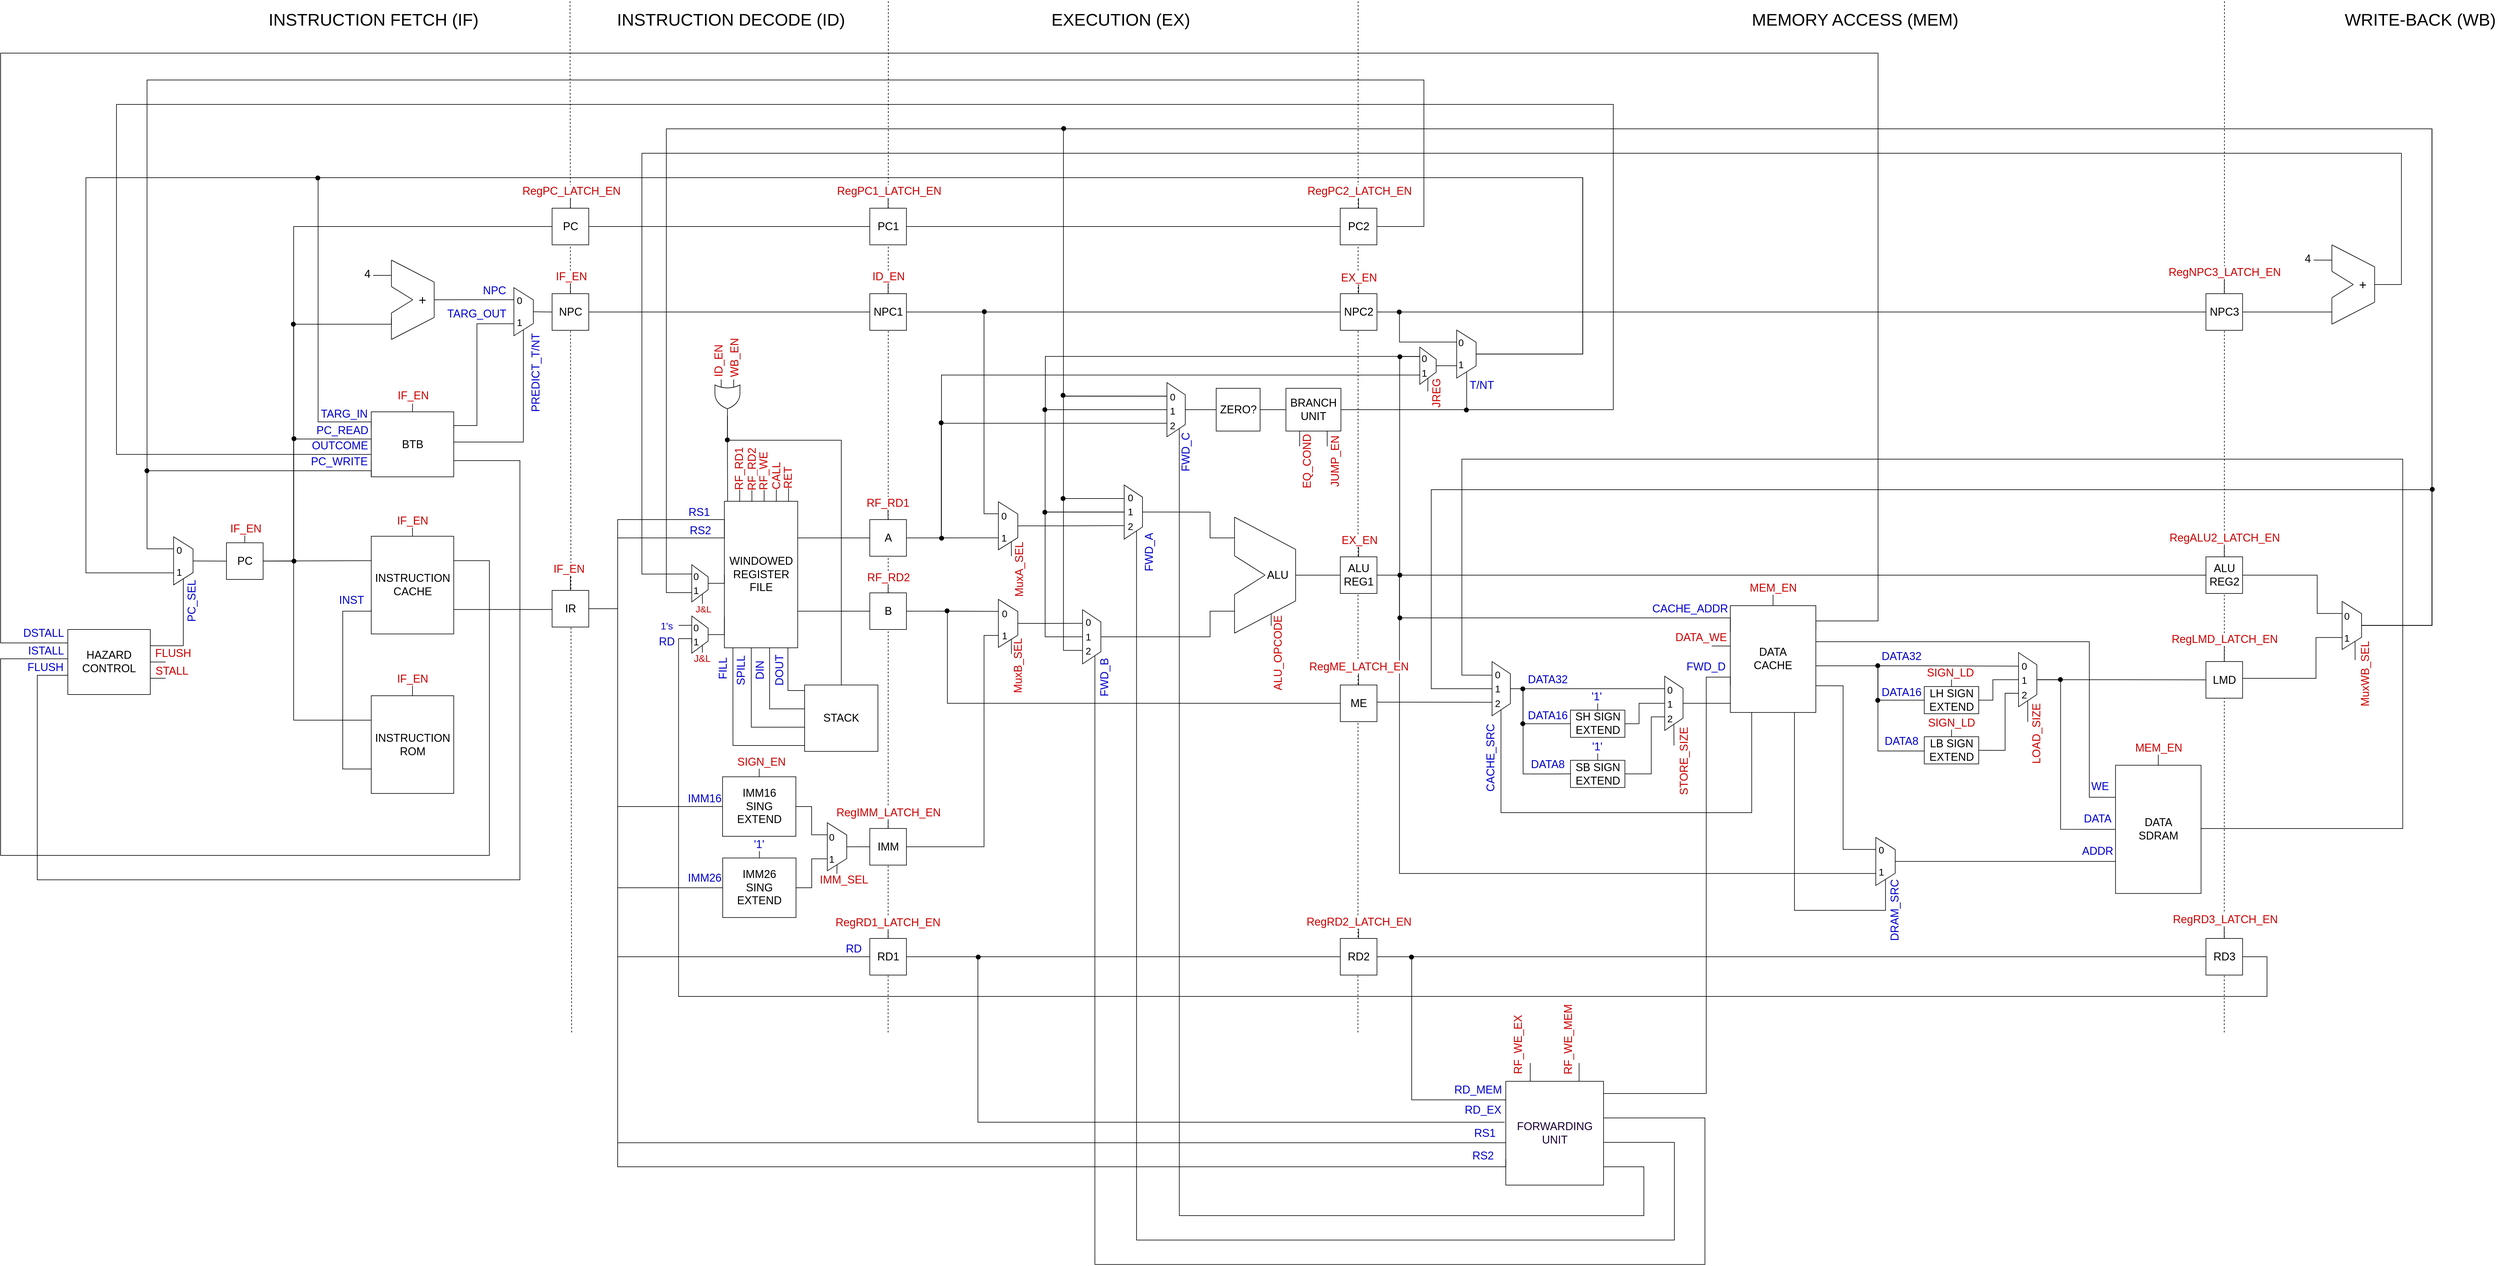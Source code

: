 <mxfile version="13.7.7" type="github">
  <diagram id="jrDMd2VkX8Fc1aG8_HDz" name="Page-1">
    <mxGraphModel dx="3215" dy="2453" grid="1" gridSize="10" guides="1" tooltips="1" connect="1" arrows="1" fold="1" page="1" pageScale="1" pageWidth="850" pageHeight="1100" math="0" shadow="0">
      <root>
        <mxCell id="0" />
        <mxCell id="1" parent="0" />
        <mxCell id="9u0KMjUZt_Quz6K7kKN--252" style="rounded=0;orthogonalLoop=1;jettySize=auto;html=1;exitX=0;exitY=0.25;exitDx=0;exitDy=0;endArrow=none;endFill=0;strokeWidth=1;fontSize=18;fontColor=#CC0000;" parent="1" edge="1">
          <mxGeometry relative="1" as="geometry">
            <mxPoint x="479.674" y="-260" as="targetPoint" />
            <mxPoint x="479.73" y="-220" as="sourcePoint" />
          </mxGeometry>
        </mxCell>
        <mxCell id="9u0KMjUZt_Quz6K7kKN--253" style="rounded=0;orthogonalLoop=1;jettySize=auto;html=1;exitX=0;exitY=0.5;exitDx=0;exitDy=0;endArrow=none;endFill=0;strokeWidth=1;fontSize=18;fontColor=#CC0000;" parent="1" edge="1">
          <mxGeometry relative="1" as="geometry">
            <mxPoint x="459.674" y="-260" as="targetPoint" />
            <mxPoint x="459.73" y="-220" as="sourcePoint" />
          </mxGeometry>
        </mxCell>
        <mxCell id="9u0KMjUZt_Quz6K7kKN--254" style="rounded=0;orthogonalLoop=1;jettySize=auto;html=1;exitX=0;exitY=0.75;exitDx=0;exitDy=0;endArrow=none;endFill=0;strokeWidth=1;fontSize=18;fontColor=#CC0000;" parent="1" edge="1">
          <mxGeometry relative="1" as="geometry">
            <mxPoint x="439.674" y="-260" as="targetPoint" />
            <mxPoint x="439.73" y="-220" as="sourcePoint" />
          </mxGeometry>
        </mxCell>
        <mxCell id="9u0KMjUZt_Quz6K7kKN--255" value="RF_RD1" style="edgeLabel;html=1;align=center;verticalAlign=middle;resizable=0;points=[];fontSize=18;fontColor=#CC0000;horizontal=0;" parent="9u0KMjUZt_Quz6K7kKN--254" vertex="1" connectable="0">
          <mxGeometry x="0.873" y="1" relative="1" as="geometry">
            <mxPoint y="-15.29" as="offset" />
          </mxGeometry>
        </mxCell>
        <mxCell id="6sOKHbeOXGZ0Ycy-URYJ-102" style="edgeStyle=orthogonalEdgeStyle;rounded=0;orthogonalLoop=1;jettySize=auto;html=1;exitX=0;exitY=0.25;exitDx=0;exitDy=0;endArrow=none;endFill=0;strokeColor=#000000;fontColor=#FF8000;" parent="1" edge="1">
          <mxGeometry relative="1" as="geometry">
            <mxPoint x="499.692" y="-249" as="targetPoint" />
            <mxPoint x="499.67" y="-220" as="sourcePoint" />
            <Array as="points">
              <mxPoint x="499.67" y="-229" />
              <mxPoint x="499.67" y="-229" />
            </Array>
          </mxGeometry>
        </mxCell>
        <mxCell id="6sOKHbeOXGZ0Ycy-URYJ-103" style="edgeStyle=orthogonalEdgeStyle;rounded=0;orthogonalLoop=1;jettySize=auto;html=1;exitX=0;exitY=0.25;exitDx=0;exitDy=0;endArrow=none;endFill=0;strokeColor=#000000;fontColor=#FF8000;" parent="1" edge="1">
          <mxGeometry relative="1" as="geometry">
            <mxPoint x="519.692" y="-249" as="targetPoint" />
            <mxPoint x="519.67" y="-220" as="sourcePoint" />
          </mxGeometry>
        </mxCell>
        <mxCell id="1cLS8z4R6pwAI6_2UdPh-3" style="edgeStyle=orthogonalEdgeStyle;rounded=0;orthogonalLoop=1;jettySize=auto;html=1;exitX=1;exitY=0.25;exitDx=0;exitDy=0;entryX=0.084;entryY=1.005;entryDx=0;entryDy=0;endArrow=none;endFill=0;entryPerimeter=0;" parent="1" target="6sOKHbeOXGZ0Ycy-URYJ-94" edge="1">
          <mxGeometry relative="1" as="geometry">
            <mxPoint x="518.67" y="20" as="sourcePoint" />
            <mxPoint x="544.005" y="108.082" as="targetPoint" />
            <Array as="points">
              <mxPoint x="519" y="90" />
            </Array>
          </mxGeometry>
        </mxCell>
        <mxCell id="1cLS8z4R6pwAI6_2UdPh-4" style="edgeStyle=orthogonalEdgeStyle;rounded=0;orthogonalLoop=1;jettySize=auto;html=1;exitX=1;exitY=0.5;exitDx=0;exitDy=0;entryX=0.36;entryY=0.996;entryDx=0;entryDy=0;endArrow=none;endFill=0;entryPerimeter=0;" parent="1" target="6sOKHbeOXGZ0Ycy-URYJ-94" edge="1">
          <mxGeometry relative="1" as="geometry">
            <mxPoint x="488.67" y="20" as="sourcePoint" />
            <mxPoint x="544.005" y="135.27" as="targetPoint" />
            <Array as="points">
              <mxPoint x="489" y="120" />
              <mxPoint x="544" y="120" />
            </Array>
          </mxGeometry>
        </mxCell>
        <mxCell id="1cLS8z4R6pwAI6_2UdPh-8" style="edgeStyle=orthogonalEdgeStyle;rounded=0;orthogonalLoop=1;jettySize=auto;html=1;exitX=1;exitY=1;exitDx=0;exitDy=0;entryX=0.911;entryY=0.997;entryDx=0;entryDy=0;endArrow=none;endFill=0;entryPerimeter=0;" parent="1" target="6sOKHbeOXGZ0Ycy-URYJ-94" edge="1">
          <mxGeometry relative="1" as="geometry">
            <mxPoint x="428.67" y="20" as="sourcePoint" />
            <mxPoint x="544.005" y="189.645" as="targetPoint" />
            <Array as="points">
              <mxPoint x="429" y="180" />
              <mxPoint x="544" y="180" />
            </Array>
          </mxGeometry>
        </mxCell>
        <mxCell id="1cLS8z4R6pwAI6_2UdPh-9" style="edgeStyle=orthogonalEdgeStyle;rounded=0;orthogonalLoop=1;jettySize=auto;html=1;exitX=1;exitY=0.75;exitDx=0;exitDy=0;entryX=0.635;entryY=0.998;entryDx=0;entryDy=0;endArrow=none;endFill=0;entryPerimeter=0;" parent="1" target="6sOKHbeOXGZ0Ycy-URYJ-94" edge="1">
          <mxGeometry relative="1" as="geometry">
            <mxPoint x="458.67" y="20" as="sourcePoint" />
            <mxPoint x="544.005" y="135.27" as="targetPoint" />
            <Array as="points">
              <mxPoint x="459" y="150" />
              <mxPoint x="544" y="150" />
            </Array>
          </mxGeometry>
        </mxCell>
        <mxCell id="dThmx-n3adpbhEAnUbLH-52" value="WINDOWED&lt;br&gt;REGISTER&lt;br&gt;FILE" style="rounded=0;whiteSpace=wrap;html=1;rotation=90;fontSize=18;horizontal=0;" parent="1" vertex="1">
          <mxGeometry x="354.67" y="-160" width="240" height="120" as="geometry" />
        </mxCell>
        <mxCell id="dThmx-n3adpbhEAnUbLH-64" style="edgeStyle=orthogonalEdgeStyle;rounded=0;orthogonalLoop=1;jettySize=auto;html=1;exitX=0.75;exitY=0;exitDx=0;exitDy=0;entryX=0;entryY=0.5;entryDx=0;entryDy=0;endArrow=none;endFill=0;" parent="1" source="dThmx-n3adpbhEAnUbLH-52" target="dThmx-n3adpbhEAnUbLH-60" edge="1">
          <mxGeometry relative="1" as="geometry" />
        </mxCell>
        <mxCell id="dThmx-n3adpbhEAnUbLH-65" style="edgeStyle=orthogonalEdgeStyle;rounded=0;orthogonalLoop=1;jettySize=auto;html=1;exitX=0.25;exitY=0;exitDx=0;exitDy=0;entryX=0;entryY=0.5;entryDx=0;entryDy=0;endArrow=none;endFill=0;" parent="1" source="dThmx-n3adpbhEAnUbLH-52" target="dThmx-n3adpbhEAnUbLH-61" edge="1">
          <mxGeometry relative="1" as="geometry" />
        </mxCell>
        <mxCell id="dThmx-n3adpbhEAnUbLH-75" value="ZERO?" style="rounded=0;whiteSpace=wrap;html=1;fontSize=18;" parent="1" vertex="1">
          <mxGeometry x="1219.67" y="-405" width="71.86" height="70" as="geometry" />
        </mxCell>
        <mxCell id="HH7DKORKCEzCAmq62gNh-243" style="edgeStyle=orthogonalEdgeStyle;rounded=0;orthogonalLoop=1;jettySize=auto;html=1;exitX=0.25;exitY=1;exitDx=0;exitDy=0;endArrow=none;endFill=0;strokeColor=#000000;strokeWidth=1;fontColor=#0000CC;" parent="1" source="dThmx-n3adpbhEAnUbLH-77" edge="1">
          <mxGeometry relative="1" as="geometry">
            <mxPoint x="1356.21" y="-310" as="targetPoint" />
          </mxGeometry>
        </mxCell>
        <mxCell id="HH7DKORKCEzCAmq62gNh-245" style="edgeStyle=orthogonalEdgeStyle;rounded=0;orthogonalLoop=1;jettySize=auto;html=1;exitX=0.75;exitY=1;exitDx=0;exitDy=0;endArrow=none;endFill=0;strokeColor=#000000;strokeWidth=1;fontColor=#0000CC;" parent="1" source="dThmx-n3adpbhEAnUbLH-77" edge="1">
          <mxGeometry relative="1" as="geometry">
            <mxPoint x="1401.41" y="-310" as="targetPoint" />
          </mxGeometry>
        </mxCell>
        <mxCell id="OucOwQoPR7bq_wqjTsli-20" style="edgeStyle=orthogonalEdgeStyle;rounded=0;orthogonalLoop=1;jettySize=auto;html=1;endArrow=none;endFill=0;entryX=-0.001;entryY=0.627;entryDx=0;entryDy=0;entryPerimeter=0;exitX=1;exitY=0.5;exitDx=0;exitDy=0;" parent="1" source="dThmx-n3adpbhEAnUbLH-77" edge="1">
          <mxGeometry relative="1" as="geometry">
            <mxPoint x="1423.81" y="-367" as="sourcePoint" />
            <mxPoint x="-163.465" y="-296.724" as="targetPoint" />
            <Array as="points">
              <mxPoint x="1869.67" y="-370" />
              <mxPoint x="1869.67" y="-870" />
              <mxPoint x="-580.33" y="-870" />
              <mxPoint x="-580.33" y="-297" />
            </Array>
          </mxGeometry>
        </mxCell>
        <mxCell id="dThmx-n3adpbhEAnUbLH-77" value="BRANCH UNIT" style="rounded=0;whiteSpace=wrap;html=1;fontSize=18;" parent="1" vertex="1">
          <mxGeometry x="1333.81" y="-405" width="90" height="70" as="geometry" />
        </mxCell>
        <mxCell id="dThmx-n3adpbhEAnUbLH-78" style="edgeStyle=orthogonalEdgeStyle;rounded=0;orthogonalLoop=1;jettySize=auto;html=1;exitX=1;exitY=0.5;exitDx=0;exitDy=0;entryX=0;entryY=0.5;entryDx=0;entryDy=0;endArrow=none;endFill=0;" parent="1" source="dThmx-n3adpbhEAnUbLH-75" target="dThmx-n3adpbhEAnUbLH-77" edge="1">
          <mxGeometry relative="1" as="geometry" />
        </mxCell>
        <mxCell id="9u0KMjUZt_Quz6K7kKN--196" style="edgeStyle=orthogonalEdgeStyle;rounded=0;orthogonalLoop=1;jettySize=auto;html=1;exitX=1;exitY=0.5;exitDx=0;exitDy=0;entryX=0.25;entryY=1;entryDx=0;entryDy=0;endArrow=none;endFill=0;" parent="1" source="dThmx-n3adpbhEAnUbLH-129" target="dThmx-n3adpbhEAnUbLH-52" edge="1">
          <mxGeometry relative="1" as="geometry">
            <Array as="points">
              <mxPoint x="240" y="-44" />
              <mxPoint x="240" y="-160" />
            </Array>
          </mxGeometry>
        </mxCell>
        <mxCell id="9u0KMjUZt_Quz6K7kKN--197" style="edgeStyle=orthogonalEdgeStyle;rounded=0;orthogonalLoop=1;jettySize=auto;html=1;exitX=1;exitY=0.5;exitDx=0;exitDy=0;entryX=0.25;entryY=1;entryDx=0;entryDy=0;endArrow=none;endFill=0;" parent="1" source="dThmx-n3adpbhEAnUbLH-129" target="dThmx-n3adpbhEAnUbLH-52" edge="1">
          <mxGeometry relative="1" as="geometry">
            <Array as="points">
              <mxPoint x="240" y="-44" />
              <mxPoint x="240" y="-190" />
              <mxPoint x="415" y="-190" />
            </Array>
          </mxGeometry>
        </mxCell>
        <mxCell id="9u0KMjUZt_Quz6K7kKN--328" value="RS1" style="edgeLabel;html=1;align=center;verticalAlign=middle;resizable=0;points=[];fontSize=18;fontColor=#0000CC;" parent="9u0KMjUZt_Quz6K7kKN--197" vertex="1" connectable="0">
          <mxGeometry x="0.587" y="2" relative="1" as="geometry">
            <mxPoint x="10.2" y="-10" as="offset" />
          </mxGeometry>
        </mxCell>
        <mxCell id="9u0KMjUZt_Quz6K7kKN--242" style="edgeStyle=orthogonalEdgeStyle;rounded=0;orthogonalLoop=1;jettySize=auto;html=1;exitX=0.5;exitY=0;exitDx=0;exitDy=0;endArrow=none;endFill=0;strokeWidth=1;fontSize=18;fontColor=#CC0000;" parent="1" source="dThmx-n3adpbhEAnUbLH-130" edge="1">
          <mxGeometry relative="1" as="geometry">
            <mxPoint x="-370.33" y="-180" as="targetPoint" />
          </mxGeometry>
        </mxCell>
        <mxCell id="9u0KMjUZt_Quz6K7kKN--244" value="IF_EN" style="edgeLabel;html=1;align=center;verticalAlign=middle;resizable=0;points=[];fontSize=18;fontColor=#CC0000;" parent="9u0KMjUZt_Quz6K7kKN--242" vertex="1" connectable="0">
          <mxGeometry x="0.694" y="-1" relative="1" as="geometry">
            <mxPoint as="offset" />
          </mxGeometry>
        </mxCell>
        <mxCell id="OucOwQoPR7bq_wqjTsli-32" style="edgeStyle=orthogonalEdgeStyle;rounded=0;orthogonalLoop=1;jettySize=auto;html=1;entryX=0;entryY=0.5;entryDx=0;entryDy=0;endArrow=none;endFill=0;exitX=1;exitY=0.5;exitDx=0;exitDy=0;" parent="1" source="dThmx-n3adpbhEAnUbLH-130" edge="1">
          <mxGeometry relative="1" as="geometry">
            <mxPoint x="-360.33" y="-109.5" as="sourcePoint" />
            <mxPoint x="-163.33" y="-305.75" as="targetPoint" />
            <Array as="points">
              <mxPoint x="-290.33" y="-122" />
              <mxPoint x="-290.33" y="-322" />
              <mxPoint x="-163.33" y="-322" />
            </Array>
          </mxGeometry>
        </mxCell>
        <mxCell id="OucOwQoPR7bq_wqjTsli-36" style="rounded=0;orthogonalLoop=1;jettySize=auto;html=1;entryX=0;entryY=0.25;entryDx=0;entryDy=0;endArrow=none;endFill=0;" parent="1" source="dThmx-n3adpbhEAnUbLH-130" target="HH7DKORKCEzCAmq62gNh-207" edge="1">
          <mxGeometry relative="1" as="geometry" />
        </mxCell>
        <mxCell id="OucOwQoPR7bq_wqjTsli-38" style="edgeStyle=orthogonalEdgeStyle;rounded=0;orthogonalLoop=1;jettySize=auto;html=1;entryX=0;entryY=0.25;entryDx=0;entryDy=0;endArrow=none;endFill=0;" parent="1" source="dThmx-n3adpbhEAnUbLH-130" target="HH7DKORKCEzCAmq62gNh-212" edge="1">
          <mxGeometry relative="1" as="geometry">
            <Array as="points">
              <mxPoint x="-290.33" y="-122" />
              <mxPoint x="-290.33" y="139" />
            </Array>
          </mxGeometry>
        </mxCell>
        <mxCell id="OucOwQoPR7bq_wqjTsli-67" style="edgeStyle=orthogonalEdgeStyle;rounded=0;orthogonalLoop=1;jettySize=auto;html=1;entryX=0;entryY=0.5;entryDx=0;entryDy=0;endArrow=none;endFill=0;" parent="1" source="dThmx-n3adpbhEAnUbLH-130" target="OucOwQoPR7bq_wqjTsli-59" edge="1">
          <mxGeometry relative="1" as="geometry">
            <Array as="points">
              <mxPoint x="-290.33" y="-122" />
              <mxPoint x="-290.33" y="-670" />
            </Array>
          </mxGeometry>
        </mxCell>
        <mxCell id="dThmx-n3adpbhEAnUbLH-130" value="PC" style="rounded=0;whiteSpace=wrap;html=1;fontSize=18;" parent="1" vertex="1">
          <mxGeometry x="-400.33" y="-152" width="60" height="60" as="geometry" />
        </mxCell>
        <mxCell id="HH7DKORKCEzCAmq62gNh-57" style="edgeStyle=none;rounded=0;orthogonalLoop=1;jettySize=auto;html=1;exitX=0;exitY=0.25;exitDx=0;exitDy=0;endArrow=none;endFill=0;strokeColor=#000000;fontColor=#0000CC;" parent="1" edge="1">
          <mxGeometry relative="1" as="geometry">
            <mxPoint x="2030.68" y="17.001" as="targetPoint" />
            <mxPoint x="2061.17" y="17.085" as="sourcePoint" />
          </mxGeometry>
        </mxCell>
        <mxCell id="HH7DKORKCEzCAmq62gNh-59" style="edgeStyle=none;rounded=0;orthogonalLoop=1;jettySize=auto;html=1;endArrow=none;endFill=0;strokeColor=#000000;fontColor=#0000CC;" parent="1" source="dThmx-n3adpbhEAnUbLH-144" edge="1">
          <mxGeometry relative="1" as="geometry">
            <mxPoint x="2131.17" y="-79" as="targetPoint" />
          </mxGeometry>
        </mxCell>
        <mxCell id="HH7DKORKCEzCAmq62gNh-176" style="edgeStyle=orthogonalEdgeStyle;rounded=0;orthogonalLoop=1;jettySize=auto;html=1;entryX=0.25;entryY=1;entryDx=0;entryDy=0;endArrow=none;endFill=0;strokeColor=#000000;fontColor=#0000CC;exitX=1;exitY=0.5;exitDx=0;exitDy=0;" parent="1" target="HH7DKORKCEzCAmq62gNh-170" edge="1">
          <mxGeometry relative="1" as="geometry">
            <mxPoint x="2201.17" y="49.45" as="sourcePoint" />
            <Array as="points">
              <mxPoint x="2379.81" y="50" />
            </Array>
          </mxGeometry>
        </mxCell>
        <mxCell id="HH7DKORKCEzCAmq62gNh-177" style="edgeStyle=orthogonalEdgeStyle;rounded=0;orthogonalLoop=1;jettySize=auto;html=1;entryX=0.5;entryY=1;entryDx=0;entryDy=0;endArrow=none;endFill=0;strokeColor=#000000;fontColor=#0000CC;exitX=1;exitY=0.5;exitDx=0;exitDy=0;" parent="1" target="HH7DKORKCEzCAmq62gNh-164" edge="1">
          <mxGeometry relative="1" as="geometry">
            <mxPoint x="2201.17" y="49.45" as="sourcePoint" />
            <mxPoint x="2404.665" y="104.7" as="targetPoint" />
            <Array as="points">
              <mxPoint x="2302.81" y="50" />
              <mxPoint x="2302.81" y="106" />
            </Array>
          </mxGeometry>
        </mxCell>
        <mxCell id="HH7DKORKCEzCAmq62gNh-178" style="edgeStyle=orthogonalEdgeStyle;rounded=0;orthogonalLoop=1;jettySize=auto;html=1;entryX=0.5;entryY=1;entryDx=0;entryDy=0;endArrow=none;endFill=0;strokeColor=#000000;fontColor=#0000CC;exitX=1;exitY=0.5;exitDx=0;exitDy=0;" parent="1" target="HH7DKORKCEzCAmq62gNh-168" edge="1">
          <mxGeometry relative="1" as="geometry">
            <mxPoint x="2201.17" y="49.45" as="sourcePoint" />
            <mxPoint x="2405.665" y="188.9" as="targetPoint" />
            <Array as="points">
              <mxPoint x="2302.81" y="50" />
              <mxPoint x="2302.81" y="189" />
              <mxPoint x="2378.81" y="189" />
            </Array>
          </mxGeometry>
        </mxCell>
        <mxCell id="OucOwQoPR7bq_wqjTsli-84" style="edgeStyle=orthogonalEdgeStyle;rounded=0;orthogonalLoop=1;jettySize=auto;html=1;exitX=1;exitY=0.25;exitDx=0;exitDy=0;entryX=0;entryY=0.25;entryDx=0;entryDy=0;endArrow=none;endFill=0;" parent="1" target="OucOwQoPR7bq_wqjTsli-154" edge="1">
          <mxGeometry relative="1" as="geometry">
            <mxPoint x="2201.17" y="-9.275" as="sourcePoint" />
            <mxPoint x="-660.33" y="23.45" as="targetPoint" />
            <Array as="points">
              <mxPoint x="2201" y="-24" />
              <mxPoint x="2303" y="-24" />
              <mxPoint x="2303" y="-954" />
              <mxPoint x="-770" y="-954" />
              <mxPoint x="-770" y="12" />
              <mxPoint x="-660" y="12" />
            </Array>
          </mxGeometry>
        </mxCell>
        <mxCell id="dThmx-n3adpbhEAnUbLH-144" value="DATA&lt;br&gt;CACHE" style="rounded=0;whiteSpace=wrap;html=1;fontSize=18;" parent="1" vertex="1">
          <mxGeometry x="2061.17" y="-49" width="140" height="174.9" as="geometry" />
        </mxCell>
        <mxCell id="6sOKHbeOXGZ0Ycy-URYJ-71" style="edgeStyle=orthogonalEdgeStyle;rounded=0;orthogonalLoop=1;jettySize=auto;html=1;exitX=1;exitY=0.5;exitDx=0;exitDy=0;entryX=0;entryY=0.25;entryDx=0;entryDy=0;endArrow=none;endFill=0;strokeColor=#000000;" parent="1" source="dThmx-n3adpbhEAnUbLH-111" target="dThmx-n3adpbhEAnUbLH-144" edge="1">
          <mxGeometry relative="1" as="geometry">
            <Array as="points">
              <mxPoint x="1519.67" y="-99" />
              <mxPoint x="1519.67" y="-29" />
              <mxPoint x="2061.67" y="-29" />
            </Array>
            <mxPoint x="1765.43" y="318.5" as="targetPoint" />
          </mxGeometry>
        </mxCell>
        <mxCell id="9u0KMjUZt_Quz6K7kKN--13" style="edgeStyle=orthogonalEdgeStyle;rounded=0;orthogonalLoop=1;jettySize=auto;html=1;exitX=0.5;exitY=0;exitDx=0;exitDy=0;entryX=0.75;entryY=1;entryDx=0;entryDy=0;endArrow=none;endFill=0;" parent="1" source="9u0KMjUZt_Quz6K7kKN--11" edge="1">
          <mxGeometry relative="1" as="geometry">
            <mxPoint x="414.67" y="-31.0" as="targetPoint" />
          </mxGeometry>
        </mxCell>
        <mxCell id="9u0KMjUZt_Quz6K7kKN--26" style="edgeStyle=orthogonalEdgeStyle;rounded=0;orthogonalLoop=1;jettySize=auto;html=1;exitX=1;exitY=0.25;exitDx=0;exitDy=0;endArrow=none;endFill=0;" parent="1" source="9u0KMjUZt_Quz6K7kKN--11" edge="1">
          <mxGeometry relative="1" as="geometry">
            <mxPoint x="378.877" y="39.0" as="targetPoint" />
          </mxGeometry>
        </mxCell>
        <mxCell id="9u0KMjUZt_Quz6K7kKN--29" value="J&amp;amp;L" style="edgeLabel;html=1;align=center;verticalAlign=middle;resizable=0;points=[];fontColor=#CC0000;fontSize=16;" parent="9u0KMjUZt_Quz6K7kKN--26" vertex="1" connectable="0">
          <mxGeometry x="0.825" y="-1" relative="1" as="geometry">
            <mxPoint as="offset" />
          </mxGeometry>
        </mxCell>
        <mxCell id="9u0KMjUZt_Quz6K7kKN--194" style="edgeStyle=orthogonalEdgeStyle;rounded=0;orthogonalLoop=1;jettySize=auto;html=1;exitX=0.25;exitY=1;exitDx=0;exitDy=0;endArrow=none;endFill=0;" parent="1" source="9u0KMjUZt_Quz6K7kKN--11" edge="1">
          <mxGeometry relative="1" as="geometry">
            <mxPoint x="339.67" y="-17" as="targetPoint" />
          </mxGeometry>
        </mxCell>
        <mxCell id="9u0KMjUZt_Quz6K7kKN--195" value="&lt;font color=&quot;#0000cc&quot;&gt;1&#39;s&lt;/font&gt;" style="edgeLabel;html=1;align=center;verticalAlign=middle;resizable=0;points=[];fontSize=16;" parent="9u0KMjUZt_Quz6K7kKN--194" vertex="1" connectable="0">
          <mxGeometry x="1" y="-1" relative="1" as="geometry">
            <mxPoint x="-21" y="0.67" as="offset" />
          </mxGeometry>
        </mxCell>
        <mxCell id="9u0KMjUZt_Quz6K7kKN--11" value="" style="shape=trapezoid;perimeter=trapezoidPerimeter;whiteSpace=wrap;html=1;fixedSize=1;rotation=90;" parent="1" vertex="1">
          <mxGeometry x="344.17" y="-15" width="60.99" height="26.8" as="geometry" />
        </mxCell>
        <mxCell id="9u0KMjUZt_Quz6K7kKN--34" style="edgeStyle=orthogonalEdgeStyle;rounded=0;orthogonalLoop=1;jettySize=auto;html=1;exitX=1;exitY=0.25;exitDx=0;exitDy=0;endArrow=none;endFill=0;" parent="1" source="9u0KMjUZt_Quz6K7kKN--36" edge="1">
          <mxGeometry relative="1" as="geometry">
            <mxPoint x="378.877" y="-45.0" as="targetPoint" />
          </mxGeometry>
        </mxCell>
        <mxCell id="9u0KMjUZt_Quz6K7kKN--35" value="J&amp;amp;L" style="edgeLabel;html=1;align=center;verticalAlign=middle;resizable=0;points=[];fontSize=15;fontColor=#CC0000;" parent="9u0KMjUZt_Quz6K7kKN--34" vertex="1" connectable="0">
          <mxGeometry x="0.825" y="-1" relative="1" as="geometry">
            <mxPoint x="1.82" y="3.03" as="offset" />
          </mxGeometry>
        </mxCell>
        <mxCell id="9u0KMjUZt_Quz6K7kKN--37" style="edgeStyle=orthogonalEdgeStyle;rounded=0;orthogonalLoop=1;jettySize=auto;html=1;exitX=0.5;exitY=0;exitDx=0;exitDy=0;entryX=0.5;entryY=1;entryDx=0;entryDy=0;endArrow=none;endFill=0;" parent="1" source="9u0KMjUZt_Quz6K7kKN--36" target="dThmx-n3adpbhEAnUbLH-52" edge="1">
          <mxGeometry relative="1" as="geometry" />
        </mxCell>
        <mxCell id="9u0KMjUZt_Quz6K7kKN--36" value="" style="shape=trapezoid;perimeter=trapezoidPerimeter;whiteSpace=wrap;html=1;fixedSize=1;rotation=90;" parent="1" vertex="1">
          <mxGeometry x="344.17" y="-99" width="60.99" height="26.8" as="geometry" />
        </mxCell>
        <mxCell id="9u0KMjUZt_Quz6K7kKN--49" value="" style="endArrow=none;dashed=1;html=1;strokeWidth=1;" parent="1" edge="1">
          <mxGeometry width="50" height="50" relative="1" as="geometry">
            <mxPoint x="164.67" y="650" as="sourcePoint" />
            <mxPoint x="162" y="-1040" as="targetPoint" />
          </mxGeometry>
        </mxCell>
        <mxCell id="9u0KMjUZt_Quz6K7kKN--51" style="edgeStyle=orthogonalEdgeStyle;rounded=0;orthogonalLoop=1;jettySize=auto;html=1;exitX=1;exitY=0.5;exitDx=0;exitDy=0;entryX=0;entryY=0.5;entryDx=0;entryDy=0;endArrow=none;endFill=0;" parent="1" source="dThmx-n3adpbhEAnUbLH-129" target="9u0KMjUZt_Quz6K7kKN--50" edge="1">
          <mxGeometry relative="1" as="geometry">
            <Array as="points">
              <mxPoint x="240" y="-44" />
              <mxPoint x="240" y="526" />
            </Array>
          </mxGeometry>
        </mxCell>
        <mxCell id="9u0KMjUZt_Quz6K7kKN--53" style="edgeStyle=orthogonalEdgeStyle;rounded=0;orthogonalLoop=1;jettySize=auto;html=1;exitX=1;exitY=0.5;exitDx=0;exitDy=0;endArrow=none;endFill=0;" parent="1" source="dThmx-n3adpbhEAnUbLH-126" target="9u0KMjUZt_Quz6K7kKN--52" edge="1">
          <mxGeometry relative="1" as="geometry" />
        </mxCell>
        <mxCell id="9u0KMjUZt_Quz6K7kKN--275" style="edgeStyle=none;rounded=0;orthogonalLoop=1;jettySize=auto;html=1;exitX=1;exitY=0.25;exitDx=0;exitDy=0;endArrow=none;endFill=0;strokeWidth=1;fontSize=18;fontColor=#CC0000;" parent="1" source="9u0KMjUZt_Quz6K7kKN--55" edge="1">
          <mxGeometry relative="1" as="geometry">
            <mxPoint x="884.47" y="-130" as="targetPoint" />
          </mxGeometry>
        </mxCell>
        <mxCell id="9u0KMjUZt_Quz6K7kKN--276" value="MuxA_SEL" style="edgeLabel;html=1;align=center;verticalAlign=middle;resizable=0;points=[];fontSize=18;fontColor=#CC0000;horizontal=0;" parent="9u0KMjUZt_Quz6K7kKN--275" vertex="1" connectable="0">
          <mxGeometry x="0.528" y="1" relative="1" as="geometry">
            <mxPoint x="11.48" y="27.71" as="offset" />
          </mxGeometry>
        </mxCell>
        <mxCell id="9u0KMjUZt_Quz6K7kKN--55" value="" style="shape=trapezoid;perimeter=trapezoidPerimeter;whiteSpace=wrap;html=1;fixedSize=1;rotation=90;" parent="1" vertex="1">
          <mxGeometry x="839.67" y="-195.67" width="78.75" height="31.8" as="geometry" />
        </mxCell>
        <mxCell id="9u0KMjUZt_Quz6K7kKN--57" style="rounded=0;orthogonalLoop=1;jettySize=auto;html=1;exitX=1;exitY=0.5;exitDx=0;exitDy=0;entryX=0.75;entryY=1;entryDx=0;entryDy=0;endArrow=none;endFill=0;" parent="1" source="dThmx-n3adpbhEAnUbLH-61" target="9u0KMjUZt_Quz6K7kKN--55" edge="1">
          <mxGeometry relative="1" as="geometry" />
        </mxCell>
        <mxCell id="9u0KMjUZt_Quz6K7kKN--58" style="edgeStyle=orthogonalEdgeStyle;rounded=0;orthogonalLoop=1;jettySize=auto;html=1;entryX=0.25;entryY=1;entryDx=0;entryDy=0;endArrow=none;endFill=0;" parent="1" source="9u0KMjUZt_Quz6K7kKN--52" target="9u0KMjUZt_Quz6K7kKN--55" edge="1">
          <mxGeometry relative="1" as="geometry">
            <Array as="points">
              <mxPoint x="839.67" y="-530" />
              <mxPoint x="839.67" y="-199" />
            </Array>
          </mxGeometry>
        </mxCell>
        <mxCell id="9u0KMjUZt_Quz6K7kKN--279" style="edgeStyle=none;rounded=0;orthogonalLoop=1;jettySize=auto;html=1;exitX=1;exitY=0.25;exitDx=0;exitDy=0;endArrow=none;endFill=0;strokeWidth=1;fontSize=18;fontColor=#CC0000;" parent="1" source="9u0KMjUZt_Quz6K7kKN--59" edge="1">
          <mxGeometry relative="1" as="geometry">
            <mxPoint x="884.47" y="30" as="targetPoint" />
          </mxGeometry>
        </mxCell>
        <mxCell id="9u0KMjUZt_Quz6K7kKN--280" value="MuxB_SEL" style="edgeLabel;html=1;align=center;verticalAlign=middle;resizable=0;points=[];fontSize=18;fontColor=#CC0000;horizontal=0;" parent="9u0KMjUZt_Quz6K7kKN--279" vertex="1" connectable="0">
          <mxGeometry x="0.398" relative="1" as="geometry">
            <mxPoint x="11.49" y="27.14" as="offset" />
          </mxGeometry>
        </mxCell>
        <mxCell id="9u0KMjUZt_Quz6K7kKN--59" value="" style="shape=trapezoid;perimeter=trapezoidPerimeter;whiteSpace=wrap;html=1;fixedSize=1;rotation=90;" parent="1" vertex="1">
          <mxGeometry x="839.67" y="-35.9" width="78.75" height="31.8" as="geometry" />
        </mxCell>
        <mxCell id="9u0KMjUZt_Quz6K7kKN--96" style="edgeStyle=elbowEdgeStyle;rounded=0;orthogonalLoop=1;jettySize=auto;html=1;exitX=1;exitY=0.5;exitDx=0;exitDy=0;entryX=0.25;entryY=1;entryDx=0;entryDy=0;endArrow=none;endFill=0;" parent="1" source="dThmx-n3adpbhEAnUbLH-60" target="9u0KMjUZt_Quz6K7kKN--59" edge="1">
          <mxGeometry relative="1" as="geometry" />
        </mxCell>
        <mxCell id="9u0KMjUZt_Quz6K7kKN--97" style="edgeStyle=elbowEdgeStyle;rounded=0;orthogonalLoop=1;jettySize=auto;html=1;exitX=1;exitY=0.5;exitDx=0;exitDy=0;entryX=0.75;entryY=1;entryDx=0;entryDy=0;endArrow=none;endFill=0;" parent="1" source="dThmx-n3adpbhEAnUbLH-62" target="9u0KMjUZt_Quz6K7kKN--59" edge="1">
          <mxGeometry relative="1" as="geometry">
            <Array as="points">
              <mxPoint x="839.67" y="51" />
              <mxPoint x="829.67" y="51" />
              <mxPoint x="809.67" y="171" />
              <mxPoint x="799.67" y="171" />
            </Array>
            <mxPoint x="863.145" y="130.688" as="targetPoint" />
          </mxGeometry>
        </mxCell>
        <mxCell id="HH7DKORKCEzCAmq62gNh-199" style="edgeStyle=orthogonalEdgeStyle;rounded=0;orthogonalLoop=1;jettySize=auto;html=1;endArrow=none;endFill=0;strokeColor=#000000;fontColor=#0000CC;" parent="1" source="9u0KMjUZt_Quz6K7kKN--62" edge="1">
          <mxGeometry relative="1" as="geometry">
            <mxPoint x="1249.67" y="-160" as="targetPoint" />
            <Array as="points">
              <mxPoint x="1209.67" y="-202" />
              <mxPoint x="1209.67" y="-160" />
            </Array>
          </mxGeometry>
        </mxCell>
        <mxCell id="9u0KMjUZt_Quz6K7kKN--62" value="" style="shape=trapezoid;perimeter=trapezoidPerimeter;whiteSpace=wrap;html=1;fixedSize=1;rotation=90;" parent="1" vertex="1">
          <mxGeometry x="1039.67" y="-217.34" width="88.75" height="30" as="geometry" />
        </mxCell>
        <mxCell id="9u0KMjUZt_Quz6K7kKN--63" style="edgeStyle=orthogonalEdgeStyle;rounded=0;orthogonalLoop=1;jettySize=auto;html=1;entryX=0.75;entryY=1;entryDx=0;entryDy=0;endArrow=none;endFill=0;" parent="1" source="9u0KMjUZt_Quz6K7kKN--55" target="9u0KMjUZt_Quz6K7kKN--62" edge="1">
          <mxGeometry relative="1" as="geometry">
            <mxPoint x="939.675" y="-179.77" as="sourcePoint" />
          </mxGeometry>
        </mxCell>
        <mxCell id="9u0KMjUZt_Quz6K7kKN--90" style="edgeStyle=elbowEdgeStyle;rounded=0;orthogonalLoop=1;jettySize=auto;html=1;exitX=0.75;exitY=1;exitDx=0;exitDy=0;entryX=0.25;entryY=1;entryDx=0;entryDy=0;endArrow=none;endFill=0;" parent="1" source="9u0KMjUZt_Quz6K7kKN--64" target="9u0KMjUZt_Quz6K7kKN--62" edge="1">
          <mxGeometry relative="1" as="geometry">
            <Array as="points">
              <mxPoint x="969.67" y="-130" />
            </Array>
          </mxGeometry>
        </mxCell>
        <mxCell id="HH7DKORKCEzCAmq62gNh-200" style="edgeStyle=orthogonalEdgeStyle;rounded=0;orthogonalLoop=1;jettySize=auto;html=1;endArrow=none;endFill=0;strokeColor=#000000;fontColor=#0000CC;" parent="1" source="9u0KMjUZt_Quz6K7kKN--64" edge="1">
          <mxGeometry relative="1" as="geometry">
            <mxPoint x="1249.67" y="-40" as="targetPoint" />
            <Array as="points">
              <mxPoint x="1209.67" y="2" />
              <mxPoint x="1209.67" y="-40" />
            </Array>
          </mxGeometry>
        </mxCell>
        <mxCell id="9u0KMjUZt_Quz6K7kKN--64" value="" style="shape=trapezoid;perimeter=trapezoidPerimeter;whiteSpace=wrap;html=1;fixedSize=1;rotation=90;" parent="1" vertex="1">
          <mxGeometry x="971.53" y="-13" width="88.75" height="30" as="geometry" />
        </mxCell>
        <mxCell id="9u0KMjUZt_Quz6K7kKN--98" style="edgeStyle=elbowEdgeStyle;rounded=0;orthogonalLoop=1;jettySize=auto;html=1;exitX=0.5;exitY=0;exitDx=0;exitDy=0;entryX=0.25;entryY=1;entryDx=0;entryDy=0;endArrow=none;endFill=0;" parent="1" source="9u0KMjUZt_Quz6K7kKN--59" target="9u0KMjUZt_Quz6K7kKN--64" edge="1">
          <mxGeometry relative="1" as="geometry" />
        </mxCell>
        <mxCell id="9u0KMjUZt_Quz6K7kKN--86" style="edgeStyle=elbowEdgeStyle;rounded=0;orthogonalLoop=1;jettySize=auto;html=1;exitX=0.5;exitY=1;exitDx=0;exitDy=0;entryX=0.5;entryY=1;entryDx=0;entryDy=0;endArrow=none;endFill=0;" parent="1" source="9u0KMjUZt_Quz6K7kKN--62" target="9u0KMjUZt_Quz6K7kKN--64" edge="1">
          <mxGeometry relative="1" as="geometry">
            <Array as="points">
              <mxPoint x="939.67" y="-180" />
              <mxPoint x="969.67" y="-130" />
              <mxPoint x="974.4" y="-90" />
            </Array>
          </mxGeometry>
        </mxCell>
        <mxCell id="9u0KMjUZt_Quz6K7kKN--76" style="edgeStyle=elbowEdgeStyle;rounded=0;orthogonalLoop=1;jettySize=auto;html=1;entryX=0;entryY=0.5;entryDx=0;entryDy=0;endArrow=none;endFill=0;" parent="1" source="9u0KMjUZt_Quz6K7kKN--75" target="dThmx-n3adpbhEAnUbLH-75" edge="1">
          <mxGeometry relative="1" as="geometry" />
        </mxCell>
        <mxCell id="9u0KMjUZt_Quz6K7kKN--87" style="edgeStyle=elbowEdgeStyle;rounded=0;orthogonalLoop=1;jettySize=auto;html=1;exitX=0.25;exitY=1;exitDx=0;exitDy=0;entryX=0.25;entryY=1;entryDx=0;entryDy=0;endArrow=none;endFill=0;" parent="1" source="9u0KMjUZt_Quz6K7kKN--75" target="9u0KMjUZt_Quz6K7kKN--62" edge="1">
          <mxGeometry relative="1" as="geometry">
            <Array as="points">
              <mxPoint x="969.67" y="-320" />
              <mxPoint x="929.67" y="-290" />
            </Array>
          </mxGeometry>
        </mxCell>
        <mxCell id="9u0KMjUZt_Quz6K7kKN--75" value="" style="shape=trapezoid;perimeter=trapezoidPerimeter;whiteSpace=wrap;html=1;fixedSize=1;rotation=90;" parent="1" vertex="1">
          <mxGeometry x="1109.67" y="-385" width="88.75" height="30" as="geometry" />
        </mxCell>
        <mxCell id="9u0KMjUZt_Quz6K7kKN--82" style="edgeStyle=elbowEdgeStyle;rounded=0;orthogonalLoop=1;jettySize=auto;html=1;entryX=0.75;entryY=1;entryDx=0;entryDy=0;endArrow=none;endFill=0;" parent="1" source="dThmx-n3adpbhEAnUbLH-61" target="9u0KMjUZt_Quz6K7kKN--75" edge="1">
          <mxGeometry relative="1" as="geometry">
            <Array as="points">
              <mxPoint x="769.67" y="-290" />
            </Array>
          </mxGeometry>
        </mxCell>
        <mxCell id="9u0KMjUZt_Quz6K7kKN--85" style="edgeStyle=elbowEdgeStyle;rounded=0;orthogonalLoop=1;jettySize=auto;html=1;exitX=0.5;exitY=1;exitDx=0;exitDy=0;entryX=0.5;entryY=1;entryDx=0;entryDy=0;endArrow=none;endFill=0;" parent="1" source="9u0KMjUZt_Quz6K7kKN--62" target="9u0KMjUZt_Quz6K7kKN--75" edge="1">
          <mxGeometry relative="1" as="geometry">
            <Array as="points">
              <mxPoint x="939.67" y="-210" />
              <mxPoint x="969.67" y="-260" />
              <mxPoint x="929.67" y="-290" />
            </Array>
          </mxGeometry>
        </mxCell>
        <mxCell id="9u0KMjUZt_Quz6K7kKN--100" style="edgeStyle=elbowEdgeStyle;rounded=0;orthogonalLoop=1;jettySize=auto;html=1;entryX=0;entryY=0.5;entryDx=0;entryDy=0;endArrow=none;endFill=0;" parent="1" source="dThmx-n3adpbhEAnUbLH-60" edge="1">
          <mxGeometry relative="1" as="geometry">
            <Array as="points">
              <mxPoint x="779.67" y="30" />
              <mxPoint x="769.67" y="80" />
            </Array>
            <mxPoint x="1422.81" y="110.9" as="targetPoint" />
          </mxGeometry>
        </mxCell>
        <mxCell id="9u0KMjUZt_Quz6K7kKN--95" style="edgeStyle=elbowEdgeStyle;rounded=0;orthogonalLoop=1;jettySize=auto;html=1;exitX=1;exitY=0.5;exitDx=0;exitDy=0;entryX=0;entryY=0.5;entryDx=0;entryDy=0;endArrow=none;endFill=0;" parent="1" source="9u0KMjUZt_Quz6K7kKN--50" edge="1">
          <mxGeometry relative="1" as="geometry">
            <mxPoint x="1422.81" y="526.0" as="targetPoint" />
          </mxGeometry>
        </mxCell>
        <mxCell id="9u0KMjUZt_Quz6K7kKN--102" style="edgeStyle=elbowEdgeStyle;rounded=0;orthogonalLoop=1;jettySize=auto;html=1;entryX=0;entryY=0.5;entryDx=0;entryDy=0;endArrow=none;endFill=0;" parent="1" source="9u0KMjUZt_Quz6K7kKN--52" edge="1">
          <mxGeometry relative="1" as="geometry">
            <mxPoint x="1422.81" y="-530" as="targetPoint" />
          </mxGeometry>
        </mxCell>
        <mxCell id="HH7DKORKCEzCAmq62gNh-196" style="edgeStyle=orthogonalEdgeStyle;rounded=0;orthogonalLoop=1;jettySize=auto;html=1;entryX=0;entryY=0.5;entryDx=0;entryDy=0;endArrow=none;endFill=0;strokeColor=#000000;fontColor=#0000CC;" parent="1" source="9u0KMjUZt_Quz6K7kKN--94" target="9u0KMjUZt_Quz6K7kKN--125" edge="1">
          <mxGeometry relative="1" as="geometry" />
        </mxCell>
        <mxCell id="9u0KMjUZt_Quz6K7kKN--193" style="edgeStyle=orthogonalEdgeStyle;rounded=0;orthogonalLoop=1;jettySize=auto;html=1;exitX=0.75;exitY=1;exitDx=0;exitDy=0;entryX=1;entryY=0.5;entryDx=0;entryDy=0;endArrow=none;endFill=0;" parent="1" source="9u0KMjUZt_Quz6K7kKN--11" target="9u0KMjUZt_Quz6K7kKN--125" edge="1">
          <mxGeometry relative="1" as="geometry">
            <Array as="points">
              <mxPoint x="361.67" y="5" />
              <mxPoint x="339.67" y="5" />
              <mxPoint x="339.67" y="591" />
              <mxPoint x="2939.67" y="591" />
              <mxPoint x="2939.67" y="526" />
            </Array>
          </mxGeometry>
        </mxCell>
        <mxCell id="9u0KMjUZt_Quz6K7kKN--327" value="RD" style="edgeLabel;html=1;align=center;verticalAlign=middle;resizable=0;points=[];fontSize=18;fontColor=#0000CC;" parent="9u0KMjUZt_Quz6K7kKN--193" vertex="1" connectable="0">
          <mxGeometry x="-0.971" y="-2" relative="1" as="geometry">
            <mxPoint x="-18.06" y="-12.94" as="offset" />
          </mxGeometry>
        </mxCell>
        <mxCell id="9u0KMjUZt_Quz6K7kKN--147" style="edgeStyle=orthogonalEdgeStyle;rounded=0;orthogonalLoop=1;jettySize=auto;html=1;entryX=0.75;entryY=1;entryDx=0;entryDy=0;endArrow=none;endFill=0;exitX=0.5;exitY=0;exitDx=0;exitDy=0;" parent="1" source="9u0KMjUZt_Quz6K7kKN--139" target="OucOwQoPR7bq_wqjTsli-75" edge="1">
          <mxGeometry relative="1" as="geometry">
            <Array as="points">
              <mxPoint x="1819.67" y="-461" />
              <mxPoint x="1819.67" y="-750" />
              <mxPoint x="-630.33" y="-750" />
              <mxPoint x="-630.33" y="-103" />
            </Array>
          </mxGeometry>
        </mxCell>
        <mxCell id="OucOwQoPR7bq_wqjTsli-39" style="edgeStyle=orthogonalEdgeStyle;rounded=0;orthogonalLoop=1;jettySize=auto;html=1;entryX=0;entryY=0.25;entryDx=0;entryDy=0;endArrow=none;endFill=0;" parent="1" source="9u0KMjUZt_Quz6K7kKN--139" target="OucOwQoPR7bq_wqjTsli-22" edge="1">
          <mxGeometry relative="1" as="geometry">
            <Array as="points">
              <mxPoint x="1819.67" y="-461" />
              <mxPoint x="1819.67" y="-750" />
              <mxPoint x="-250.33" y="-750" />
              <mxPoint x="-250.33" y="-350" />
              <mxPoint x="-163.33" y="-350" />
            </Array>
          </mxGeometry>
        </mxCell>
        <mxCell id="9u0KMjUZt_Quz6K7kKN--139" value="" style="shape=trapezoid;perimeter=trapezoidPerimeter;whiteSpace=wrap;html=1;fixedSize=1;rotation=90;" parent="1" vertex="1">
          <mxGeometry x="1589.81" y="-477" width="78.75" height="31.8" as="geometry" />
        </mxCell>
        <mxCell id="9u0KMjUZt_Quz6K7kKN--140" style="edgeStyle=elbowEdgeStyle;rounded=0;orthogonalLoop=1;jettySize=auto;html=1;exitX=1;exitY=0.5;exitDx=0;exitDy=0;entryX=1;entryY=0.5;entryDx=0;entryDy=0;endArrow=none;endFill=0;" parent="1" source="dThmx-n3adpbhEAnUbLH-77" target="9u0KMjUZt_Quz6K7kKN--139" edge="1">
          <mxGeometry relative="1" as="geometry">
            <Array as="points">
              <mxPoint x="1629.67" y="-360" />
            </Array>
          </mxGeometry>
        </mxCell>
        <mxCell id="9u0KMjUZt_Quz6K7kKN--142" style="edgeStyle=elbowEdgeStyle;rounded=0;orthogonalLoop=1;jettySize=auto;html=1;exitX=1;exitY=0.5;exitDx=0;exitDy=0;entryX=0.25;entryY=1;entryDx=0;entryDy=0;endArrow=none;endFill=0;" parent="1" source="9u0KMjUZt_Quz6K7kKN--101" target="9u0KMjUZt_Quz6K7kKN--139" edge="1">
          <mxGeometry relative="1" as="geometry">
            <Array as="points">
              <mxPoint x="1519.67" y="-500" />
            </Array>
          </mxGeometry>
        </mxCell>
        <mxCell id="9u0KMjUZt_Quz6K7kKN--185" style="edgeStyle=orthogonalEdgeStyle;rounded=0;orthogonalLoop=1;jettySize=auto;html=1;exitX=0.25;exitY=1;exitDx=0;exitDy=0;endArrow=none;endFill=0;entryX=1;entryY=0.5;entryDx=0;entryDy=0;" parent="1" source="9u0KMjUZt_Quz6K7kKN--36" target="9u0KMjUZt_Quz6K7kKN--166" edge="1">
          <mxGeometry relative="1" as="geometry">
            <mxPoint x="2369.67" y="-575" as="targetPoint" />
            <Array as="points">
              <mxPoint x="279.67" y="-101" />
              <mxPoint x="279.67" y="-790" />
              <mxPoint x="3159.67" y="-790" />
              <mxPoint x="3159.67" y="-575" />
            </Array>
          </mxGeometry>
        </mxCell>
        <mxCell id="9u0KMjUZt_Quz6K7kKN--180" style="edgeStyle=orthogonalEdgeStyle;rounded=0;orthogonalLoop=1;jettySize=auto;html=1;exitX=0;exitY=0.5;exitDx=0;exitDy=0;endArrow=none;endFill=0;" parent="1" source="9u0KMjUZt_Quz6K7kKN--179" target="dThmx-n3adpbhEAnUbLH-111" edge="1">
          <mxGeometry relative="1" as="geometry" />
        </mxCell>
        <mxCell id="9u0KMjUZt_Quz6K7kKN--320" style="edgeStyle=none;rounded=0;orthogonalLoop=1;jettySize=auto;html=1;exitX=1;exitY=0.25;exitDx=0;exitDy=0;endArrow=none;endFill=0;strokeWidth=1;fontSize=18;fontColor=#CC0000;" parent="1" source="9u0KMjUZt_Quz6K7kKN--186" edge="1">
          <mxGeometry relative="1" as="geometry">
            <mxPoint x="3083.88" y="40" as="targetPoint" />
          </mxGeometry>
        </mxCell>
        <mxCell id="9u0KMjUZt_Quz6K7kKN--321" value="MuxWB_SEL" style="edgeLabel;html=1;align=center;verticalAlign=middle;resizable=0;points=[];fontSize=18;fontColor=#CC0000;horizontal=0;" parent="9u0KMjUZt_Quz6K7kKN--320" vertex="1" connectable="0">
          <mxGeometry x="0.256" y="1" relative="1" as="geometry">
            <mxPoint x="15.13" y="34.46" as="offset" />
          </mxGeometry>
        </mxCell>
        <mxCell id="9u0KMjUZt_Quz6K7kKN--186" value="" style="shape=trapezoid;perimeter=trapezoidPerimeter;whiteSpace=wrap;html=1;fixedSize=1;rotation=90;" parent="1" vertex="1">
          <mxGeometry x="3039.13" y="-32.5" width="78.75" height="31.8" as="geometry" />
        </mxCell>
        <mxCell id="9u0KMjUZt_Quz6K7kKN--190" style="edgeStyle=orthogonalEdgeStyle;rounded=0;orthogonalLoop=1;jettySize=auto;html=1;exitX=0.75;exitY=1;exitDx=0;exitDy=0;entryX=0.5;entryY=0;entryDx=0;entryDy=0;endArrow=none;endFill=0;" parent="1" source="9u0KMjUZt_Quz6K7kKN--36" target="9u0KMjUZt_Quz6K7kKN--186" edge="1">
          <mxGeometry relative="1" as="geometry">
            <Array as="points">
              <mxPoint x="319.67" y="-70" />
              <mxPoint x="319.67" y="-830" />
              <mxPoint x="3209.67" y="-830" />
              <mxPoint x="3209.67" y="-17" />
            </Array>
          </mxGeometry>
        </mxCell>
        <mxCell id="9u0KMjUZt_Quz6K7kKN--191" style="edgeStyle=orthogonalEdgeStyle;rounded=0;orthogonalLoop=1;jettySize=auto;html=1;exitX=0.25;exitY=1;exitDx=0;exitDy=0;entryX=0.5;entryY=0;entryDx=0;entryDy=0;endArrow=none;endFill=0;" parent="1" source="9u0KMjUZt_Quz6K7kKN--75" target="9u0KMjUZt_Quz6K7kKN--186" edge="1">
          <mxGeometry relative="1" as="geometry">
            <Array as="points">
              <mxPoint x="969.67" y="-392" />
              <mxPoint x="969.67" y="-830" />
              <mxPoint x="3209.67" y="-830" />
              <mxPoint x="3209.67" y="-17" />
            </Array>
          </mxGeometry>
        </mxCell>
        <mxCell id="HH7DKORKCEzCAmq62gNh-124" style="edgeStyle=orthogonalEdgeStyle;rounded=0;orthogonalLoop=1;jettySize=auto;html=1;entryX=0.75;entryY=1;entryDx=0;entryDy=0;endArrow=none;endFill=0;strokeColor=#000000;fontColor=#0000CC;" parent="1" source="9u0KMjUZt_Quz6K7kKN--129" target="9u0KMjUZt_Quz6K7kKN--186" edge="1">
          <mxGeometry relative="1" as="geometry">
            <Array as="points">
              <mxPoint x="3019.8" y="70" />
              <mxPoint x="3019.8" y="3" />
            </Array>
          </mxGeometry>
        </mxCell>
        <mxCell id="9u0KMjUZt_Quz6K7kKN--188" style="edgeStyle=orthogonalEdgeStyle;rounded=0;orthogonalLoop=1;jettySize=auto;html=1;exitX=1;exitY=0.5;exitDx=0;exitDy=0;entryX=0.25;entryY=1;entryDx=0;entryDy=0;endArrow=none;endFill=0;" parent="1" source="9u0KMjUZt_Quz6K7kKN--179" target="9u0KMjUZt_Quz6K7kKN--186" edge="1">
          <mxGeometry relative="1" as="geometry">
            <Array as="points">
              <mxPoint x="3021.8" y="-99" />
              <mxPoint x="3021.8" y="-36" />
            </Array>
          </mxGeometry>
        </mxCell>
        <mxCell id="9u0KMjUZt_Quz6K7kKN--225" style="edgeStyle=orthogonalEdgeStyle;rounded=0;orthogonalLoop=1;jettySize=auto;html=1;entryX=1;entryY=0.5;entryDx=0;entryDy=0;endArrow=none;endFill=0;strokeWidth=1;fontSize=18;fontColor=#CC0000;" parent="1" target="9u0KMjUZt_Quz6K7kKN--50" edge="1">
          <mxGeometry relative="1" as="geometry">
            <Array as="points">
              <mxPoint x="829.67" y="797" />
              <mxPoint x="829.67" y="526" />
            </Array>
            <mxPoint x="1691.67" y="797" as="sourcePoint" />
            <mxPoint x="712.67" y="523" as="targetPoint" />
          </mxGeometry>
        </mxCell>
        <mxCell id="9u0KMjUZt_Quz6K7kKN--322" style="edgeStyle=none;rounded=0;orthogonalLoop=1;jettySize=auto;html=1;exitX=0.25;exitY=0;exitDx=0;exitDy=0;endArrow=none;endFill=0;strokeWidth=1;fontSize=18;fontColor=#CC0000;" parent="1" source="9u0KMjUZt_Quz6K7kKN--223" edge="1">
          <mxGeometry relative="1" as="geometry">
            <mxPoint x="1733.67" y="700" as="targetPoint" />
          </mxGeometry>
        </mxCell>
        <mxCell id="9u0KMjUZt_Quz6K7kKN--324" value="RF_WE_EX" style="edgeLabel;html=1;align=center;verticalAlign=middle;resizable=0;points=[];fontSize=18;fontColor=#CC0000;horizontal=0;" parent="9u0KMjUZt_Quz6K7kKN--322" vertex="1" connectable="0">
          <mxGeometry x="0.848" relative="1" as="geometry">
            <mxPoint x="-19.85" y="-32.22" as="offset" />
          </mxGeometry>
        </mxCell>
        <mxCell id="9u0KMjUZt_Quz6K7kKN--323" style="edgeStyle=none;rounded=0;orthogonalLoop=1;jettySize=auto;html=1;exitX=0.75;exitY=0;exitDx=0;exitDy=0;endArrow=none;endFill=0;strokeWidth=1;fontSize=18;fontColor=#CC0000;" parent="1" source="9u0KMjUZt_Quz6K7kKN--223" edge="1">
          <mxGeometry relative="1" as="geometry">
            <mxPoint x="1813.67" y="700" as="targetPoint" />
          </mxGeometry>
        </mxCell>
        <mxCell id="HH7DKORKCEzCAmq62gNh-198" style="edgeStyle=orthogonalEdgeStyle;rounded=0;orthogonalLoop=1;jettySize=auto;html=1;endArrow=none;endFill=0;strokeColor=#000000;fontColor=#0000CC;entryX=0;entryY=0.75;entryDx=0;entryDy=0;" parent="1" source="9u0KMjUZt_Quz6K7kKN--223" target="dThmx-n3adpbhEAnUbLH-144" edge="1">
          <mxGeometry relative="1" as="geometry">
            <mxPoint x="2059.81" y="68" as="targetPoint" />
            <Array as="points">
              <mxPoint x="2021.81" y="750" />
              <mxPoint x="2021.81" y="68" />
              <mxPoint x="2060.81" y="68" />
            </Array>
          </mxGeometry>
        </mxCell>
        <mxCell id="HH7DKORKCEzCAmq62gNh-201" style="edgeStyle=orthogonalEdgeStyle;rounded=0;orthogonalLoop=1;jettySize=auto;html=1;entryX=1;entryY=0.25;entryDx=0;entryDy=0;endArrow=none;endFill=0;strokeColor=#000000;fontColor=#0000CC;" parent="1" source="9u0KMjUZt_Quz6K7kKN--223" target="9u0KMjUZt_Quz6K7kKN--75" edge="1">
          <mxGeometry relative="1" as="geometry">
            <Array as="points">
              <mxPoint x="1919.67" y="870" />
              <mxPoint x="1919.67" y="950" />
              <mxPoint x="1159.67" y="950" />
            </Array>
          </mxGeometry>
        </mxCell>
        <mxCell id="HH7DKORKCEzCAmq62gNh-204" style="edgeStyle=orthogonalEdgeStyle;rounded=0;orthogonalLoop=1;jettySize=auto;html=1;entryX=1;entryY=0.25;entryDx=0;entryDy=0;endArrow=none;endFill=0;strokeColor=#000000;fontColor=#0000CC;" parent="1" source="9u0KMjUZt_Quz6K7kKN--223" target="9u0KMjUZt_Quz6K7kKN--62" edge="1">
          <mxGeometry relative="1" as="geometry">
            <Array as="points">
              <mxPoint x="1969.67" y="830" />
              <mxPoint x="1969.67" y="990" />
              <mxPoint x="1089.67" y="990" />
            </Array>
          </mxGeometry>
        </mxCell>
        <mxCell id="HH7DKORKCEzCAmq62gNh-206" style="edgeStyle=orthogonalEdgeStyle;rounded=0;orthogonalLoop=1;jettySize=auto;html=1;entryX=1;entryY=0.25;entryDx=0;entryDy=0;endArrow=none;endFill=0;strokeColor=#000000;fontColor=#0000CC;" parent="1" source="9u0KMjUZt_Quz6K7kKN--223" target="9u0KMjUZt_Quz6K7kKN--64" edge="1">
          <mxGeometry relative="1" as="geometry">
            <Array as="points">
              <mxPoint x="2019.67" y="790" />
              <mxPoint x="2019.67" y="1030" />
              <mxPoint x="1021.67" y="1030" />
            </Array>
          </mxGeometry>
        </mxCell>
        <mxCell id="9u0KMjUZt_Quz6K7kKN--223" value="&lt;font color=&quot;#190033&quot;&gt;FORWARDING UNIT&lt;/font&gt;" style="rounded=0;whiteSpace=wrap;html=1;fontSize=18;" parent="1" vertex="1">
          <mxGeometry x="1693.67" y="730" width="160" height="170" as="geometry" />
        </mxCell>
        <mxCell id="9u0KMjUZt_Quz6K7kKN--226" style="edgeStyle=orthogonalEdgeStyle;rounded=0;orthogonalLoop=1;jettySize=auto;html=1;entryX=0;entryY=0.75;entryDx=0;entryDy=0;endArrow=none;endFill=0;strokeWidth=1;fontSize=18;fontColor=#CC0000;exitX=1;exitY=0.5;exitDx=0;exitDy=0;" parent="1" source="dThmx-n3adpbhEAnUbLH-129" target="9u0KMjUZt_Quz6K7kKN--223" edge="1">
          <mxGeometry relative="1" as="geometry">
            <Array as="points">
              <mxPoint x="240" y="-44" />
              <mxPoint x="240" y="870" />
              <mxPoint x="1694" y="870" />
            </Array>
            <mxPoint x="159.67" y="31" as="sourcePoint" />
            <mxPoint x="2306.58" y="701.22" as="targetPoint" />
          </mxGeometry>
        </mxCell>
        <mxCell id="9u0KMjUZt_Quz6K7kKN--227" style="edgeStyle=orthogonalEdgeStyle;rounded=0;orthogonalLoop=1;jettySize=auto;html=1;endArrow=none;endFill=0;strokeWidth=1;fontSize=18;fontColor=#CC0000;entryX=0;entryY=0.592;entryDx=0;entryDy=0;entryPerimeter=0;exitX=1;exitY=0.5;exitDx=0;exitDy=0;" parent="1" source="dThmx-n3adpbhEAnUbLH-129" target="9u0KMjUZt_Quz6K7kKN--223" edge="1">
          <mxGeometry relative="1" as="geometry">
            <mxPoint x="2306.74" y="671" as="targetPoint" />
            <Array as="points">
              <mxPoint x="240" y="-44" />
              <mxPoint x="240" y="831" />
            </Array>
            <mxPoint x="159.67" y="31" as="sourcePoint" />
          </mxGeometry>
        </mxCell>
        <mxCell id="9u0KMjUZt_Quz6K7kKN--224" style="edgeStyle=orthogonalEdgeStyle;rounded=0;orthogonalLoop=1;jettySize=auto;html=1;endArrow=none;endFill=0;strokeWidth=1;fontSize=18;fontColor=#CC0000;entryX=0.003;entryY=0.179;entryDx=0;entryDy=0;entryPerimeter=0;" parent="1" source="9u0KMjUZt_Quz6K7kKN--94" target="9u0KMjUZt_Quz6K7kKN--223" edge="1">
          <mxGeometry relative="1" as="geometry">
            <Array as="points">
              <mxPoint x="1539.67" y="526" />
              <mxPoint x="1539.67" y="760" />
            </Array>
            <mxPoint x="1866.81" y="930" as="targetPoint" />
          </mxGeometry>
        </mxCell>
        <mxCell id="9u0KMjUZt_Quz6K7kKN--330" value="RD_MEM" style="edgeLabel;html=1;align=center;verticalAlign=middle;resizable=0;points=[];fontSize=18;fontColor=#0000CC;" parent="9u0KMjUZt_Quz6K7kKN--224" vertex="1" connectable="0">
          <mxGeometry x="0.893" y="8" relative="1" as="geometry">
            <mxPoint x="-22.92" y="-8.43" as="offset" />
          </mxGeometry>
        </mxCell>
        <mxCell id="9u0KMjUZt_Quz6K7kKN--256" value="RF_RD2" style="edgeLabel;html=1;align=center;verticalAlign=middle;resizable=0;points=[];fontSize=18;fontColor=#CC0000;horizontal=0;" parent="1" vertex="1" connectable="0">
          <mxGeometry x="459.667" y="-272.002" as="geometry" />
        </mxCell>
        <mxCell id="9u0KMjUZt_Quz6K7kKN--257" value="RF_WE" style="edgeLabel;html=1;align=center;verticalAlign=middle;resizable=0;points=[];fontSize=18;fontColor=#CC0000;horizontal=0;" parent="1" vertex="1" connectable="0">
          <mxGeometry x="478.667" y="-269.002" as="geometry" />
        </mxCell>
        <mxCell id="9u0KMjUZt_Quz6K7kKN--325" value="RF_WE_MEM" style="edgeLabel;html=1;align=center;verticalAlign=middle;resizable=0;points=[];fontSize=18;fontColor=#CC0000;horizontal=0;" parent="1" vertex="1" connectable="0">
          <mxGeometry x="1795.666" y="662.003" as="geometry" />
        </mxCell>
        <mxCell id="9u0KMjUZt_Quz6K7kKN--329" value="RS2" style="edgeLabel;html=1;align=center;verticalAlign=middle;resizable=0;points=[];fontSize=18;fontColor=#0000CC;" parent="1" vertex="1" connectable="0">
          <mxGeometry x="388.663" y="-195.67" as="geometry">
            <mxPoint x="-14" y="23" as="offset" />
          </mxGeometry>
        </mxCell>
        <mxCell id="9u0KMjUZt_Quz6K7kKN--331" value="RD_EX" style="edgeLabel;html=1;align=center;verticalAlign=middle;resizable=0;points=[];fontSize=18;fontColor=#0000CC;" parent="1" vertex="1" connectable="0">
          <mxGeometry x="1653.666" y="777" as="geometry">
            <mxPoint x="2" as="offset" />
          </mxGeometry>
        </mxCell>
        <mxCell id="9u0KMjUZt_Quz6K7kKN--332" value="RS1" style="edgeLabel;html=1;align=center;verticalAlign=middle;resizable=0;points=[];fontSize=18;fontColor=#0000CC;" parent="1" vertex="1" connectable="0">
          <mxGeometry x="1641.806" y="820" as="geometry">
            <mxPoint x="17" y="-5" as="offset" />
          </mxGeometry>
        </mxCell>
        <mxCell id="9u0KMjUZt_Quz6K7kKN--333" value="RS2" style="edgeLabel;html=1;align=center;verticalAlign=middle;resizable=0;points=[];fontSize=18;fontColor=#0000CC;" parent="1" vertex="1" connectable="0">
          <mxGeometry x="1653.666" y="852" as="geometry">
            <mxPoint x="2" as="offset" />
          </mxGeometry>
        </mxCell>
        <mxCell id="BWXcSawq8DC5SIe4_S4r-3" value="" style="ellipse;whiteSpace=wrap;html=1;aspect=fixed;fillColor=#000000;" parent="1" vertex="1">
          <mxGeometry x="1516.81" y="-102.5" width="7" height="7" as="geometry" />
        </mxCell>
        <mxCell id="BWXcSawq8DC5SIe4_S4r-21" value="" style="ellipse;whiteSpace=wrap;html=1;aspect=fixed;fillColor=#000000;" parent="1" vertex="1">
          <mxGeometry x="836.67" y="-534" width="7" height="7" as="geometry" />
        </mxCell>
        <mxCell id="BWXcSawq8DC5SIe4_S4r-22" value="" style="ellipse;whiteSpace=wrap;html=1;aspect=fixed;fillColor=#000000;" parent="1" vertex="1">
          <mxGeometry x="-293.33" y="-125.5" width="7" height="7" as="geometry" />
        </mxCell>
        <mxCell id="BWXcSawq8DC5SIe4_S4r-23" value="" style="ellipse;whiteSpace=wrap;html=1;aspect=fixed;fillColor=#000000;" parent="1" vertex="1">
          <mxGeometry x="775.67" y="-44" width="7" height="7" as="geometry" />
        </mxCell>
        <mxCell id="BWXcSawq8DC5SIe4_S4r-24" value="" style="ellipse;whiteSpace=wrap;html=1;aspect=fixed;fillColor=#000000;" parent="1" vertex="1">
          <mxGeometry x="766.67" y="-163" width="7" height="7" as="geometry" />
        </mxCell>
        <mxCell id="BWXcSawq8DC5SIe4_S4r-26" value="" style="ellipse;whiteSpace=wrap;html=1;aspect=fixed;fillColor=#000000;" parent="1" vertex="1">
          <mxGeometry x="966.53" y="-834" width="7" height="7" as="geometry" />
        </mxCell>
        <mxCell id="BWXcSawq8DC5SIe4_S4r-27" value="" style="ellipse;whiteSpace=wrap;html=1;aspect=fixed;fillColor=#000000;" parent="1" vertex="1">
          <mxGeometry x="965.53" y="-397" width="7" height="7" as="geometry" />
        </mxCell>
        <mxCell id="BWXcSawq8DC5SIe4_S4r-28" value="" style="ellipse;whiteSpace=wrap;html=1;aspect=fixed;fillColor=#000000;" parent="1" vertex="1">
          <mxGeometry x="965.53" y="-228" width="7" height="7" as="geometry" />
        </mxCell>
        <mxCell id="BWXcSawq8DC5SIe4_S4r-29" value="" style="ellipse;whiteSpace=wrap;html=1;aspect=fixed;fillColor=#000000;" parent="1" vertex="1">
          <mxGeometry x="935.67" y="-373.5" width="7" height="7" as="geometry" />
        </mxCell>
        <mxCell id="BWXcSawq8DC5SIe4_S4r-30" value="" style="ellipse;whiteSpace=wrap;html=1;aspect=fixed;fillColor=#000000;" parent="1" vertex="1">
          <mxGeometry x="935.67" y="-205.5" width="7" height="7" as="geometry" />
        </mxCell>
        <mxCell id="BWXcSawq8DC5SIe4_S4r-34" value="RD" style="edgeLabel;html=1;align=center;verticalAlign=middle;resizable=0;points=[];fontSize=18;fontColor=#0000CC;" parent="1" vertex="1" connectable="0">
          <mxGeometry x="632.666" y="473" as="geometry">
            <mxPoint x="-7" y="40" as="offset" />
          </mxGeometry>
        </mxCell>
        <mxCell id="6sOKHbeOXGZ0Ycy-URYJ-6" value="IMM26" style="edgeLabel;html=1;align=center;verticalAlign=bottom;resizable=0;points=[];fontSize=18;fontColor=#0000CC;labelPosition=center;verticalLabelPosition=top;" parent="1" vertex="1" connectable="0">
          <mxGeometry x="388.666" y="370" as="geometry">
            <mxPoint x="-7" y="40" as="offset" />
          </mxGeometry>
        </mxCell>
        <mxCell id="BWXcSawq8DC5SIe4_S4r-19" value="" style="ellipse;whiteSpace=wrap;html=1;aspect=fixed;fillColor=#000000;" parent="1" vertex="1">
          <mxGeometry x="1515.81" y="-533.5" width="7" height="7" as="geometry" />
        </mxCell>
        <mxCell id="9u0KMjUZt_Quz6K7kKN--144" style="edgeStyle=elbowEdgeStyle;rounded=0;orthogonalLoop=1;jettySize=auto;html=1;entryX=0;entryY=0.5;entryDx=0;entryDy=0;endArrow=none;endFill=0;" parent="1" source="BWXcSawq8DC5SIe4_S4r-19" target="9u0KMjUZt_Quz6K7kKN--143" edge="1">
          <mxGeometry relative="1" as="geometry" />
        </mxCell>
        <mxCell id="6sOKHbeOXGZ0Ycy-URYJ-13" style="edgeStyle=elbowEdgeStyle;rounded=0;orthogonalLoop=1;jettySize=auto;html=1;entryX=0;entryY=0.5;entryDx=0;entryDy=0;endArrow=none;endFill=0;" parent="1" source="9u0KMjUZt_Quz6K7kKN--101" target="BWXcSawq8DC5SIe4_S4r-19" edge="1">
          <mxGeometry relative="1" as="geometry">
            <mxPoint x="1483.81" y="-530" as="sourcePoint" />
            <mxPoint x="2047.81" y="-530" as="targetPoint" />
          </mxGeometry>
        </mxCell>
        <mxCell id="6sOKHbeOXGZ0Ycy-URYJ-54" value="" style="ellipse;whiteSpace=wrap;html=1;aspect=fixed;fillColor=#000000;" parent="1" vertex="1">
          <mxGeometry x="826.67" y="523" width="7" height="7" as="geometry" />
        </mxCell>
        <mxCell id="6sOKHbeOXGZ0Ycy-URYJ-58" value="" style="ellipse;whiteSpace=wrap;html=1;aspect=fixed;fillColor=#000000;" parent="1" vertex="1">
          <mxGeometry x="1535.81" y="523" width="7" height="7" as="geometry" />
        </mxCell>
        <mxCell id="6sOKHbeOXGZ0Ycy-URYJ-82" value="" style="ellipse;whiteSpace=wrap;html=1;aspect=fixed;fillColor=#000000;" parent="1" vertex="1">
          <mxGeometry x="1516.81" y="-460.2" width="7" height="7" as="geometry" />
        </mxCell>
        <mxCell id="6sOKHbeOXGZ0Ycy-URYJ-94" value="STACK" style="rounded=0;whiteSpace=wrap;html=1;rotation=90;fontSize=18;horizontal=0;" parent="1" vertex="1">
          <mxGeometry x="551.63" y="75.27" width="108.75" height="120" as="geometry" />
        </mxCell>
        <mxCell id="6sOKHbeOXGZ0Ycy-URYJ-104" value="CALL" style="edgeLabel;html=1;align=center;verticalAlign=middle;resizable=0;points=[];fontSize=18;fontColor=#CC0000;horizontal=0;" parent="1" vertex="1" connectable="0">
          <mxGeometry x="499.667" y="-261.002" as="geometry" />
        </mxCell>
        <mxCell id="6sOKHbeOXGZ0Ycy-URYJ-105" value="RET" style="edgeLabel;html=1;align=center;verticalAlign=middle;resizable=0;points=[];fontSize=18;fontColor=#CC0000;horizontal=0;" parent="1" vertex="1" connectable="0">
          <mxGeometry x="506.667" y="-265.002" as="geometry">
            <mxPoint x="12" y="-7" as="offset" />
          </mxGeometry>
        </mxCell>
        <mxCell id="6sOKHbeOXGZ0Ycy-URYJ-110" value="FILL" style="edgeLabel;html=1;align=center;verticalAlign=middle;resizable=0;points=[];fontSize=18;rotation=270;fontColor=#0000CC;" parent="1" vertex="1" connectable="0">
          <mxGeometry x="412.0" y="54.005" as="geometry" />
        </mxCell>
        <mxCell id="6sOKHbeOXGZ0Ycy-URYJ-111" value="SPILL" style="edgeLabel;html=1;align=center;verticalAlign=middle;resizable=0;points=[];fontSize=18;rotation=270;fontColor=#0000CC;" parent="1" vertex="1" connectable="0">
          <mxGeometry x="442.0" y="57.255" as="geometry" />
        </mxCell>
        <mxCell id="6sOKHbeOXGZ0Ycy-URYJ-112" value="DIN" style="edgeLabel;html=1;align=center;verticalAlign=middle;resizable=0;points=[];fontSize=18;rotation=270;fontColor=#0000CC;" parent="1" vertex="1" connectable="0">
          <mxGeometry x="472.67" y="57.255" as="geometry" />
        </mxCell>
        <mxCell id="6sOKHbeOXGZ0Ycy-URYJ-113" value="DOUT" style="edgeLabel;html=1;align=center;verticalAlign=middle;resizable=0;points=[];fontSize=18;rotation=270;fontColor=#0000CC;" parent="1" vertex="1" connectable="0">
          <mxGeometry x="504.67" y="57.255" as="geometry" />
        </mxCell>
        <mxCell id="HH7DKORKCEzCAmq62gNh-65" style="edgeStyle=orthogonalEdgeStyle;rounded=0;orthogonalLoop=1;jettySize=auto;html=1;exitX=0.5;exitY=0;exitDx=0;exitDy=0;endArrow=none;endFill=0;strokeColor=#000000;fontColor=#0000CC;" parent="1" source="HH7DKORKCEzCAmq62gNh-1" edge="1">
          <mxGeometry relative="1" as="geometry">
            <mxPoint x="2761.727" y="191.33" as="targetPoint" />
          </mxGeometry>
        </mxCell>
        <mxCell id="HH7DKORKCEzCAmq62gNh-192" style="edgeStyle=orthogonalEdgeStyle;rounded=0;orthogonalLoop=1;jettySize=auto;html=1;exitX=0;exitY=0.25;exitDx=0;exitDy=0;endArrow=none;endFill=0;strokeColor=#000000;fontColor=#0000CC;" parent="1" source="HH7DKORKCEzCAmq62gNh-1" edge="1">
          <mxGeometry relative="1" as="geometry">
            <mxPoint x="2688.68" y="264.83" as="sourcePoint" />
            <mxPoint x="2211.81" y="10" as="targetPoint" />
            <Array as="points">
              <mxPoint x="2648.81" y="265" />
              <mxPoint x="2648.81" y="10" />
              <mxPoint x="2200.81" y="10" />
            </Array>
          </mxGeometry>
        </mxCell>
        <mxCell id="HH7DKORKCEzCAmq62gNh-1" value="DATA&lt;br&gt;SDRAM" style="rounded=0;whiteSpace=wrap;html=1;fontSize=18;" parent="1" vertex="1">
          <mxGeometry x="2691.68" y="212.33" width="140" height="210" as="geometry" />
        </mxCell>
        <mxCell id="HH7DKORKCEzCAmq62gNh-17" value="" style="shape=trapezoid;perimeter=trapezoidPerimeter;whiteSpace=wrap;html=1;fixedSize=1;rotation=90;" parent="1" vertex="1">
          <mxGeometry x="1641.81" y="72" width="88.75" height="30" as="geometry" />
        </mxCell>
        <mxCell id="6sOKHbeOXGZ0Ycy-URYJ-22" style="edgeStyle=orthogonalEdgeStyle;rounded=0;orthogonalLoop=1;jettySize=auto;html=1;entryX=0.75;entryY=1;entryDx=0;entryDy=0;endArrow=none;endFill=0;" parent="1" source="9u0KMjUZt_Quz6K7kKN--93" target="HH7DKORKCEzCAmq62gNh-17" edge="1">
          <mxGeometry relative="1" as="geometry">
            <Array as="points">
              <mxPoint x="1527.81" y="109" />
              <mxPoint x="1527.81" y="109" />
            </Array>
            <mxPoint x="1765.43" y="373.5" as="targetPoint" />
          </mxGeometry>
        </mxCell>
        <mxCell id="HH7DKORKCEzCAmq62gNh-138" style="edgeStyle=orthogonalEdgeStyle;rounded=0;orthogonalLoop=1;jettySize=auto;html=1;exitX=0.25;exitY=1;exitDx=0;exitDy=0;entryX=1;entryY=0.5;entryDx=0;entryDy=0;endArrow=none;endFill=0;strokeColor=#000000;fontColor=#0000CC;" parent="1" source="dThmx-n3adpbhEAnUbLH-144" target="HH7DKORKCEzCAmq62gNh-17" edge="1">
          <mxGeometry relative="1" as="geometry">
            <Array as="points">
              <mxPoint x="2095.81" y="290" />
              <mxPoint x="1685.81" y="290" />
              <mxPoint x="1685.81" y="121" />
            </Array>
          </mxGeometry>
        </mxCell>
        <mxCell id="6sOKHbeOXGZ0Ycy-URYJ-30" style="edgeStyle=orthogonalEdgeStyle;rounded=0;orthogonalLoop=1;jettySize=auto;html=1;entryX=0.5;entryY=1;entryDx=0;entryDy=0;endArrow=none;endFill=0;strokeColor=#000000;" parent="1" source="9u0KMjUZt_Quz6K7kKN--186" target="HH7DKORKCEzCAmq62gNh-17" edge="1">
          <mxGeometry relative="1" as="geometry">
            <Array as="points">
              <mxPoint x="3209.67" y="-17" />
              <mxPoint x="3209.67" y="-239" />
              <mxPoint x="1571.67" y="-239" />
              <mxPoint x="1571.67" y="87" />
            </Array>
            <mxPoint x="1692.035" y="73.213" as="targetPoint" />
          </mxGeometry>
        </mxCell>
        <mxCell id="HH7DKORKCEzCAmq62gNh-74" style="edgeStyle=orthogonalEdgeStyle;rounded=0;orthogonalLoop=1;jettySize=auto;html=1;entryX=0.25;entryY=1;entryDx=0;entryDy=0;endArrow=none;endFill=0;strokeColor=#000000;fontColor=#0000CC;exitX=1;exitY=0.5;exitDx=0;exitDy=0;" parent="1" source="HH7DKORKCEzCAmq62gNh-1" target="HH7DKORKCEzCAmq62gNh-17" edge="1">
          <mxGeometry relative="1" as="geometry">
            <Array as="points">
              <mxPoint x="3161.81" y="316" />
              <mxPoint x="3161.81" y="-289" />
              <mxPoint x="1621.81" y="-289" />
              <mxPoint x="1621.81" y="65" />
            </Array>
          </mxGeometry>
        </mxCell>
        <mxCell id="HH7DKORKCEzCAmq62gNh-29" value="&lt;font style=&quot;font-size: 18px&quot;&gt;DATA_WE&lt;/font&gt;" style="edgeLabel;html=1;align=center;verticalAlign=middle;resizable=0;points=[];fontColor=#CC0000;horizontal=1;" parent="1" vertex="1" connectable="0">
          <mxGeometry x="2013.161" y="2.8" as="geometry" />
        </mxCell>
        <mxCell id="HH7DKORKCEzCAmq62gNh-31" value="&lt;font style=&quot;font-size: 18px&quot;&gt;FWD_D&lt;/font&gt;" style="edgeLabel;html=1;align=center;verticalAlign=middle;resizable=0;points=[];horizontal=1;fontColor=#0000CC;" parent="1" vertex="1" connectable="0">
          <mxGeometry x="2021.181" y="50.55" as="geometry" />
        </mxCell>
        <mxCell id="HH7DKORKCEzCAmq62gNh-37" value="&lt;font style=&quot;font-size: 18px&quot;&gt;MEM_EN&lt;/font&gt;" style="edgeLabel;html=1;align=center;verticalAlign=middle;resizable=0;points=[];fontColor=#CC0000;horizontal=1;" parent="1" vertex="1" connectable="0">
          <mxGeometry x="2131.171" y="-78.199" as="geometry" />
        </mxCell>
        <mxCell id="HH7DKORKCEzCAmq62gNh-55" value="&lt;font style=&quot;font-size: 18px&quot;&gt;MEM_EN&lt;/font&gt;" style="edgeLabel;html=1;align=center;verticalAlign=middle;resizable=0;points=[];fontColor=#CC0000;horizontal=1;" parent="1" vertex="1" connectable="0">
          <mxGeometry x="2761.671" y="183.331" as="geometry" />
        </mxCell>
        <mxCell id="HH7DKORKCEzCAmq62gNh-63" value="&lt;font style=&quot;font-size: 18px&quot;&gt;CACHE_SRC&lt;/font&gt;" style="edgeLabel;html=1;align=center;verticalAlign=middle;resizable=0;points=[];fontColor=#0000CC;horizontal=0;" parent="1" vertex="1" connectable="0">
          <mxGeometry x="1668.558" y="200.9" as="geometry" />
        </mxCell>
        <mxCell id="HH7DKORKCEzCAmq62gNh-73" value="&lt;span style=&quot;font-size: 18px;&quot;&gt;ADDR&lt;/span&gt;" style="edgeLabel;html=1;align=center;verticalAlign=middle;resizable=0;points=[];fontColor=#0000CC;" parent="1" vertex="1" connectable="0">
          <mxGeometry x="2661.81" y="353.0" as="geometry" />
        </mxCell>
        <mxCell id="HH7DKORKCEzCAmq62gNh-191" style="edgeStyle=orthogonalEdgeStyle;rounded=0;orthogonalLoop=1;jettySize=auto;html=1;entryX=0;entryY=0.75;entryDx=0;entryDy=0;endArrow=none;endFill=0;strokeColor=#000000;fontColor=#0000CC;" parent="1" source="HH7DKORKCEzCAmq62gNh-79" target="HH7DKORKCEzCAmq62gNh-1" edge="1">
          <mxGeometry relative="1" as="geometry" />
        </mxCell>
        <mxCell id="HH7DKORKCEzCAmq62gNh-79" value="" style="shape=trapezoid;perimeter=trapezoidPerimeter;whiteSpace=wrap;html=1;fixedSize=1;rotation=90;" parent="1" vertex="1">
          <mxGeometry x="2275.81" y="354" width="78.75" height="31.8" as="geometry" />
        </mxCell>
        <mxCell id="HH7DKORKCEzCAmq62gNh-80" style="edgeStyle=orthogonalEdgeStyle;rounded=0;orthogonalLoop=1;jettySize=auto;html=1;entryX=0.75;entryY=1;entryDx=0;entryDy=0;endArrow=none;endFill=0;strokeColor=#000000;fontColor=#0000CC;" parent="1" source="dThmx-n3adpbhEAnUbLH-111" target="HH7DKORKCEzCAmq62gNh-79" edge="1">
          <mxGeometry relative="1" as="geometry">
            <Array as="points">
              <mxPoint x="1519.67" y="-99" />
              <mxPoint x="1519.67" y="390" />
            </Array>
          </mxGeometry>
        </mxCell>
        <mxCell id="HH7DKORKCEzCAmq62gNh-81" value="" style="ellipse;whiteSpace=wrap;html=1;aspect=fixed;fillColor=#000000;" parent="1" vertex="1">
          <mxGeometry x="1516.81" y="-32.5" width="7" height="7" as="geometry" />
        </mxCell>
        <mxCell id="HH7DKORKCEzCAmq62gNh-82" style="edgeStyle=orthogonalEdgeStyle;rounded=0;orthogonalLoop=1;jettySize=auto;html=1;exitX=1;exitY=0.75;exitDx=0;exitDy=0;entryX=0.25;entryY=1;entryDx=0;entryDy=0;endArrow=none;endFill=0;strokeColor=#000000;fontColor=#0000CC;" parent="1" source="dThmx-n3adpbhEAnUbLH-144" target="HH7DKORKCEzCAmq62gNh-79" edge="1">
          <mxGeometry relative="1" as="geometry">
            <Array as="points">
              <mxPoint x="2245.81" y="82" />
              <mxPoint x="2245.81" y="350" />
            </Array>
          </mxGeometry>
        </mxCell>
        <mxCell id="HH7DKORKCEzCAmq62gNh-87" value="&lt;font style=&quot;font-size: 18px&quot;&gt;DRAM_SRC&lt;/font&gt;" style="edgeLabel;html=1;align=center;verticalAlign=middle;resizable=0;points=[];fontColor=#0000CC;horizontal=0;" parent="1" vertex="1" connectable="0">
          <mxGeometry x="2329.998" y="450.0" as="geometry" />
        </mxCell>
        <mxCell id="HH7DKORKCEzCAmq62gNh-89" value="&lt;span style=&quot;font-size: 18px;&quot;&gt;DATA&lt;/span&gt;" style="edgeLabel;html=1;align=center;verticalAlign=middle;resizable=0;points=[];fontColor=#0000CC;" parent="1" vertex="1" connectable="0">
          <mxGeometry x="2661.81" y="300.0" as="geometry" />
        </mxCell>
        <mxCell id="HH7DKORKCEzCAmq62gNh-90" value="&lt;font&gt;&lt;span style=&quot;font-size: 18px&quot;&gt;CACHE_ADDR&lt;/span&gt;&lt;/font&gt;" style="edgeLabel;html=1;align=center;verticalAlign=middle;resizable=0;points=[];fontColor=#0000CC;" parent="1" vertex="1" connectable="0">
          <mxGeometry x="1994.809" y="-44.0" as="geometry" />
        </mxCell>
        <mxCell id="HH7DKORKCEzCAmq62gNh-96" value="&lt;font style=&quot;font-size: 18px&quot;&gt;DSTALL&lt;/font&gt;" style="edgeLabel;html=1;align=center;verticalAlign=middle;resizable=0;points=[];fontColor=#0000CC;" parent="1" vertex="1" connectable="0">
          <mxGeometry x="-700.002" y="-4.1" as="geometry" />
        </mxCell>
        <mxCell id="HH7DKORKCEzCAmq62gNh-86" style="edgeStyle=orthogonalEdgeStyle;rounded=0;orthogonalLoop=1;jettySize=auto;html=1;exitX=0.75;exitY=1;exitDx=0;exitDy=0;entryX=1;entryY=0.5;entryDx=0;entryDy=0;endArrow=none;endFill=0;strokeColor=#000000;fontColor=#0000CC;" parent="1" source="dThmx-n3adpbhEAnUbLH-144" target="HH7DKORKCEzCAmq62gNh-79" edge="1">
          <mxGeometry relative="1" as="geometry">
            <Array as="points">
              <mxPoint x="2165.81" y="450" />
              <mxPoint x="2314.81" y="450" />
            </Array>
          </mxGeometry>
        </mxCell>
        <mxCell id="HH7DKORKCEzCAmq62gNh-111" style="edgeStyle=orthogonalEdgeStyle;rounded=0;orthogonalLoop=1;jettySize=auto;html=1;entryX=0;entryY=0.5;entryDx=0;entryDy=0;endArrow=none;endFill=0;strokeColor=#000000;fontColor=#0000CC;" parent="1" source="HH7DKORKCEzCAmq62gNh-103" target="dThmx-n3adpbhEAnUbLH-62" edge="1">
          <mxGeometry relative="1" as="geometry" />
        </mxCell>
        <mxCell id="HH7DKORKCEzCAmq62gNh-117" style="edgeStyle=orthogonalEdgeStyle;rounded=0;orthogonalLoop=1;jettySize=auto;html=1;exitX=1;exitY=0.5;exitDx=0;exitDy=0;endArrow=none;endFill=0;strokeColor=#000000;fontColor=#0000CC;" parent="1" source="HH7DKORKCEzCAmq62gNh-103" edge="1">
          <mxGeometry relative="1" as="geometry">
            <mxPoint x="598.67" y="400" as="targetPoint" />
          </mxGeometry>
        </mxCell>
        <mxCell id="HH7DKORKCEzCAmq62gNh-103" value="" style="shape=trapezoid;perimeter=trapezoidPerimeter;whiteSpace=wrap;html=1;fixedSize=1;rotation=90;" parent="1" vertex="1">
          <mxGeometry x="559.67" y="330" width="78.75" height="31.8" as="geometry" />
        </mxCell>
        <mxCell id="HH7DKORKCEzCAmq62gNh-105" style="edgeStyle=orthogonalEdgeStyle;rounded=0;orthogonalLoop=1;jettySize=auto;html=1;entryX=0.75;entryY=1;entryDx=0;entryDy=0;endArrow=none;endFill=0;strokeColor=#000000;fontColor=#0000CC;" parent="1" source="HH7DKORKCEzCAmq62gNh-104" target="HH7DKORKCEzCAmq62gNh-103" edge="1">
          <mxGeometry relative="1" as="geometry" />
        </mxCell>
        <mxCell id="HH7DKORKCEzCAmq62gNh-115" style="edgeStyle=orthogonalEdgeStyle;rounded=0;orthogonalLoop=1;jettySize=auto;html=1;exitX=0;exitY=0.5;exitDx=0;exitDy=0;endArrow=none;endFill=0;strokeColor=#000000;fontColor=#0000CC;" parent="1" source="HH7DKORKCEzCAmq62gNh-104" edge="1">
          <mxGeometry relative="1" as="geometry">
            <mxPoint x="472.051" y="340" as="targetPoint" />
          </mxGeometry>
        </mxCell>
        <mxCell id="HH7DKORKCEzCAmq62gNh-116" value="&lt;span style=&quot;font-size: 18px&quot;&gt;&#39;1&#39;&lt;/span&gt;" style="edgeLabel;html=1;align=center;verticalAlign=middle;resizable=0;points=[];fontColor=#0000CC;" parent="HH7DKORKCEzCAmq62gNh-115" vertex="1" connectable="0">
          <mxGeometry x="0.69" relative="1" as="geometry">
            <mxPoint x="-1" y="-2" as="offset" />
          </mxGeometry>
        </mxCell>
        <mxCell id="HH7DKORKCEzCAmq62gNh-104" value="IMM26&lt;br&gt;SING EXTEND" style="rounded=0;whiteSpace=wrap;html=1;rotation=90;fontSize=18;horizontal=0;" parent="1" vertex="1">
          <mxGeometry x="423.17" y="353" width="97.5" height="120" as="geometry" />
        </mxCell>
        <mxCell id="HH7DKORKCEzCAmq62gNh-119" style="edgeStyle=orthogonalEdgeStyle;rounded=0;orthogonalLoop=1;jettySize=auto;html=1;entryX=0.5;entryY=1;entryDx=0;entryDy=0;endArrow=none;endFill=0;strokeColor=#000000;fontColor=#0000CC;exitX=1;exitY=0.5;exitDx=0;exitDy=0;" parent="1" source="dThmx-n3adpbhEAnUbLH-129" target="HH7DKORKCEzCAmq62gNh-104" edge="1">
          <mxGeometry relative="1" as="geometry">
            <mxPoint x="169.67" y="-100" as="sourcePoint" />
            <mxPoint x="416.92" y="413" as="targetPoint" />
            <Array as="points">
              <mxPoint x="240" y="-44" />
              <mxPoint x="240" y="413" />
            </Array>
          </mxGeometry>
        </mxCell>
        <mxCell id="HH7DKORKCEzCAmq62gNh-107" style="edgeStyle=orthogonalEdgeStyle;rounded=0;orthogonalLoop=1;jettySize=auto;html=1;exitX=0.5;exitY=0;exitDx=0;exitDy=0;entryX=0.25;entryY=1;entryDx=0;entryDy=0;endArrow=none;endFill=0;strokeColor=#000000;fontColor=#0000CC;" parent="1" source="HH7DKORKCEzCAmq62gNh-106" target="HH7DKORKCEzCAmq62gNh-103" edge="1">
          <mxGeometry relative="1" as="geometry" />
        </mxCell>
        <mxCell id="HH7DKORKCEzCAmq62gNh-112" style="edgeStyle=orthogonalEdgeStyle;rounded=0;orthogonalLoop=1;jettySize=auto;html=1;exitX=0;exitY=0.5;exitDx=0;exitDy=0;endArrow=none;endFill=0;strokeColor=#000000;fontColor=#0000CC;" parent="1" source="HH7DKORKCEzCAmq62gNh-106" edge="1">
          <mxGeometry relative="1" as="geometry">
            <mxPoint x="471.67" y="210" as="targetPoint" />
          </mxGeometry>
        </mxCell>
        <mxCell id="HH7DKORKCEzCAmq62gNh-106" value="IMM16&lt;br&gt;SING EXTEND" style="rounded=0;whiteSpace=wrap;html=1;rotation=90;fontSize=18;horizontal=0;" parent="1" vertex="1">
          <mxGeometry x="422.92" y="220" width="97.5" height="120" as="geometry" />
        </mxCell>
        <mxCell id="HH7DKORKCEzCAmq62gNh-114" value="SIGN_EN" style="edgeLabel;html=1;align=center;verticalAlign=middle;resizable=0;points=[];fontSize=18;fontColor=#CC0000;" parent="1" vertex="1" connectable="0">
          <mxGeometry x="471.67" y="207.001" as="geometry">
            <mxPoint x="3" as="offset" />
          </mxGeometry>
        </mxCell>
        <mxCell id="HH7DKORKCEzCAmq62gNh-118" value="IMM_SEL" style="edgeLabel;html=1;align=center;verticalAlign=middle;resizable=0;points=[];fontSize=18;fontColor=#CC0000;" parent="1" vertex="1" connectable="0">
          <mxGeometry x="609.67" y="400.001" as="geometry" />
        </mxCell>
        <mxCell id="HH7DKORKCEzCAmq62gNh-121" value="IMM16" style="edgeLabel;html=1;align=center;verticalAlign=bottom;resizable=0;points=[];fontSize=18;fontColor=#0000CC;labelPosition=center;verticalLabelPosition=top;" parent="1" vertex="1" connectable="0">
          <mxGeometry x="388.666" y="240" as="geometry">
            <mxPoint x="-7" y="40" as="offset" />
          </mxGeometry>
        </mxCell>
        <mxCell id="HH7DKORKCEzCAmq62gNh-120" style="edgeStyle=orthogonalEdgeStyle;rounded=0;orthogonalLoop=1;jettySize=auto;html=1;entryX=0.5;entryY=1;entryDx=0;entryDy=0;endArrow=none;endFill=0;strokeColor=#000000;fontColor=#0000CC;exitX=1;exitY=0.5;exitDx=0;exitDy=0;" parent="1" source="dThmx-n3adpbhEAnUbLH-129" target="HH7DKORKCEzCAmq62gNh-106" edge="1">
          <mxGeometry relative="1" as="geometry">
            <mxPoint x="159.67" y="-100.0" as="sourcePoint" />
            <mxPoint x="406.67" y="280" as="targetPoint" />
            <Array as="points">
              <mxPoint x="240" y="-44" />
              <mxPoint x="240" y="280" />
            </Array>
          </mxGeometry>
        </mxCell>
        <mxCell id="HH7DKORKCEzCAmq62gNh-152" style="edgeStyle=orthogonalEdgeStyle;rounded=0;orthogonalLoop=1;jettySize=auto;html=1;exitX=0;exitY=0.5;exitDx=0;exitDy=0;endArrow=none;endFill=0;strokeColor=#000000;fontColor=#0000CC;" parent="1" source="HH7DKORKCEzCAmq62gNh-126" edge="1">
          <mxGeometry relative="1" as="geometry">
            <mxPoint x="1844.239" y="100" as="targetPoint" />
          </mxGeometry>
        </mxCell>
        <mxCell id="HH7DKORKCEzCAmq62gNh-126" value="SH SIGN&lt;br&gt;EXTEND" style="rounded=0;whiteSpace=wrap;html=1;rotation=90;fontSize=18;horizontal=0;" parent="1" vertex="1">
          <mxGeometry x="1821.81" y="99.8" width="44.55" height="89.1" as="geometry" />
        </mxCell>
        <mxCell id="HH7DKORKCEzCAmq62gNh-129" style="edgeStyle=orthogonalEdgeStyle;rounded=0;orthogonalLoop=1;jettySize=auto;html=1;exitX=0.5;exitY=0;exitDx=0;exitDy=0;entryX=0.5;entryY=1;entryDx=0;entryDy=0;endArrow=none;endFill=0;strokeColor=#000000;fontColor=#0000CC;" parent="1" source="HH7DKORKCEzCAmq62gNh-17" target="HH7DKORKCEzCAmq62gNh-126" edge="1">
          <mxGeometry relative="1" as="geometry">
            <Array as="points">
              <mxPoint x="1721.81" y="87" />
              <mxPoint x="1721.81" y="144" />
            </Array>
          </mxGeometry>
        </mxCell>
        <mxCell id="HH7DKORKCEzCAmq62gNh-150" style="edgeStyle=orthogonalEdgeStyle;rounded=0;orthogonalLoop=1;jettySize=auto;html=1;exitX=0;exitY=0.5;exitDx=0;exitDy=0;endArrow=none;endFill=0;strokeColor=#000000;fontColor=#0000CC;" parent="1" source="HH7DKORKCEzCAmq62gNh-127" edge="1">
          <mxGeometry relative="1" as="geometry">
            <mxPoint x="1844.239" y="190" as="targetPoint" />
          </mxGeometry>
        </mxCell>
        <mxCell id="HH7DKORKCEzCAmq62gNh-151" value="&lt;font style=&quot;font-size: 18px&quot;&gt;&#39;1&#39;&lt;/font&gt;" style="edgeLabel;html=1;align=center;verticalAlign=middle;resizable=0;points=[];fontColor=#0000CC;" parent="HH7DKORKCEzCAmq62gNh-150" vertex="1" connectable="0">
          <mxGeometry x="0.94" relative="1" as="geometry">
            <mxPoint x="-1" y="-9" as="offset" />
          </mxGeometry>
        </mxCell>
        <mxCell id="HH7DKORKCEzCAmq62gNh-127" value="SB SIGN&lt;br&gt;EXTEND" style="rounded=0;whiteSpace=wrap;html=1;rotation=90;fontSize=18;horizontal=0;" parent="1" vertex="1">
          <mxGeometry x="1821.81" y="182" width="44.55" height="89.1" as="geometry" />
        </mxCell>
        <mxCell id="HH7DKORKCEzCAmq62gNh-130" style="edgeStyle=orthogonalEdgeStyle;rounded=0;orthogonalLoop=1;jettySize=auto;html=1;entryX=0.5;entryY=1;entryDx=0;entryDy=0;endArrow=none;endFill=0;strokeColor=#000000;fontColor=#0000CC;exitX=0.5;exitY=0;exitDx=0;exitDy=0;" parent="1" source="HH7DKORKCEzCAmq62gNh-17" target="HH7DKORKCEzCAmq62gNh-127" edge="1">
          <mxGeometry relative="1" as="geometry">
            <Array as="points">
              <mxPoint x="1722" y="87" />
              <mxPoint x="1722" y="227" />
            </Array>
          </mxGeometry>
        </mxCell>
        <mxCell id="HH7DKORKCEzCAmq62gNh-137" style="edgeStyle=orthogonalEdgeStyle;rounded=0;orthogonalLoop=1;jettySize=auto;html=1;entryX=0.005;entryY=0.914;entryDx=0;entryDy=0;entryPerimeter=0;endArrow=none;endFill=0;strokeColor=#000000;fontColor=#0000CC;" parent="1" source="HH7DKORKCEzCAmq62gNh-132" target="dThmx-n3adpbhEAnUbLH-144" edge="1">
          <mxGeometry relative="1" as="geometry" />
        </mxCell>
        <mxCell id="HH7DKORKCEzCAmq62gNh-140" style="edgeStyle=orthogonalEdgeStyle;rounded=0;orthogonalLoop=1;jettySize=auto;html=1;exitX=1;exitY=0.5;exitDx=0;exitDy=0;endArrow=none;endFill=0;strokeColor=#000000;fontColor=#0000CC;" parent="1" source="HH7DKORKCEzCAmq62gNh-132" edge="1">
          <mxGeometry relative="1" as="geometry">
            <mxPoint x="1968.953" y="180" as="targetPoint" />
          </mxGeometry>
        </mxCell>
        <mxCell id="HH7DKORKCEzCAmq62gNh-132" value="" style="shape=trapezoid;perimeter=trapezoidPerimeter;whiteSpace=wrap;html=1;fixedSize=1;rotation=90;" parent="1" vertex="1">
          <mxGeometry x="1924.41" y="95.9" width="88.75" height="30" as="geometry" />
        </mxCell>
        <mxCell id="HH7DKORKCEzCAmq62gNh-141" value="&lt;font style=&quot;font-size: 18px&quot;&gt;STORE_SIZE&lt;/font&gt;" style="edgeLabel;html=1;align=center;verticalAlign=middle;resizable=0;points=[];fontColor=#CC0000;horizontal=0;" parent="1" vertex="1" connectable="0">
          <mxGeometry x="1984.811" y="206.0" as="geometry" />
        </mxCell>
        <mxCell id="HH7DKORKCEzCAmq62gNh-153" value="&lt;font style=&quot;font-size: 18px&quot;&gt;&#39;1&#39;&lt;/font&gt;" style="edgeLabel;html=1;align=center;verticalAlign=middle;resizable=0;points=[];fontColor=#0000CC;" parent="1" vertex="1" connectable="0">
          <mxGeometry x="1842.083" y="99.802" as="geometry" />
        </mxCell>
        <mxCell id="HH7DKORKCEzCAmq62gNh-155" value="&lt;span style=&quot;font-size: 18px&quot;&gt;&lt;font color=&quot;#0000cc&quot;&gt;DATA16&lt;/font&gt;&lt;/span&gt;" style="edgeLabel;html=1;align=center;verticalAlign=middle;resizable=0;points=[];fontColor=#CC0000;" parent="1" vertex="1" connectable="0">
          <mxGeometry x="1761.808" y="130.9" as="geometry" />
        </mxCell>
        <mxCell id="HH7DKORKCEzCAmq62gNh-156" value="&lt;span style=&quot;font-size: 18px&quot;&gt;&lt;font color=&quot;#0000cc&quot;&gt;DATA8&lt;/font&gt;&lt;/span&gt;" style="edgeLabel;html=1;align=center;verticalAlign=middle;resizable=0;points=[];fontColor=#CC0000;" parent="1" vertex="1" connectable="0">
          <mxGeometry x="1761.808" y="211.0" as="geometry" />
        </mxCell>
        <mxCell id="HH7DKORKCEzCAmq62gNh-157" value="&lt;span style=&quot;font-size: 18px&quot;&gt;&lt;font color=&quot;#0000cc&quot;&gt;DATA32&lt;/font&gt;&lt;/span&gt;" style="edgeLabel;html=1;align=center;verticalAlign=middle;resizable=0;points=[];fontColor=#CC0000;" parent="1" vertex="1" connectable="0">
          <mxGeometry x="1761.808" y="72.0" as="geometry" />
        </mxCell>
        <mxCell id="HH7DKORKCEzCAmq62gNh-163" style="edgeStyle=orthogonalEdgeStyle;rounded=0;orthogonalLoop=1;jettySize=auto;html=1;exitX=0;exitY=0.5;exitDx=0;exitDy=0;endArrow=none;endFill=0;strokeColor=#000000;fontColor=#0000CC;" parent="1" source="HH7DKORKCEzCAmq62gNh-164" edge="1">
          <mxGeometry relative="1" as="geometry">
            <mxPoint x="2423.369" y="61.35" as="targetPoint" />
          </mxGeometry>
        </mxCell>
        <mxCell id="HH7DKORKCEzCAmq62gNh-164" value="LH SIGN&lt;br&gt;EXTEND" style="rounded=0;whiteSpace=wrap;html=1;rotation=90;fontSize=18;horizontal=0;" parent="1" vertex="1">
          <mxGeometry x="2400.94" y="61.15" width="44.55" height="89.1" as="geometry" />
        </mxCell>
        <mxCell id="HH7DKORKCEzCAmq62gNh-136" style="edgeStyle=orthogonalEdgeStyle;rounded=0;orthogonalLoop=1;jettySize=auto;html=1;entryX=0.23;entryY=1.001;entryDx=0;entryDy=0;entryPerimeter=0;endArrow=none;endFill=0;strokeColor=#000000;fontColor=#0000CC;" parent="1" source="HH7DKORKCEzCAmq62gNh-17" target="HH7DKORKCEzCAmq62gNh-132" edge="1">
          <mxGeometry relative="1" as="geometry" />
        </mxCell>
        <mxCell id="HH7DKORKCEzCAmq62gNh-166" style="edgeStyle=orthogonalEdgeStyle;rounded=0;orthogonalLoop=1;jettySize=auto;html=1;exitX=0;exitY=0.5;exitDx=0;exitDy=0;endArrow=none;endFill=0;strokeColor=#000000;fontColor=#0000CC;" parent="1" source="HH7DKORKCEzCAmq62gNh-168" edge="1">
          <mxGeometry relative="1" as="geometry">
            <mxPoint x="2423.369" y="151.35" as="targetPoint" />
          </mxGeometry>
        </mxCell>
        <mxCell id="HH7DKORKCEzCAmq62gNh-167" value="&lt;span style=&quot;color: rgb(204 , 0 , 0) ; font-size: 18px&quot;&gt;SIGN_LD&lt;/span&gt;" style="edgeLabel;html=1;align=center;verticalAlign=middle;resizable=0;points=[];fontColor=#0000CC;" parent="HH7DKORKCEzCAmq62gNh-166" vertex="1" connectable="0">
          <mxGeometry x="0.94" relative="1" as="geometry">
            <mxPoint x="-1" y="-9" as="offset" />
          </mxGeometry>
        </mxCell>
        <mxCell id="HH7DKORKCEzCAmq62gNh-168" value="LB SIGN&lt;br&gt;EXTEND" style="rounded=0;whiteSpace=wrap;html=1;rotation=90;fontSize=18;horizontal=0;" parent="1" vertex="1">
          <mxGeometry x="2400.94" y="143.35" width="44.55" height="89.1" as="geometry" />
        </mxCell>
        <mxCell id="HH7DKORKCEzCAmq62gNh-133" style="edgeStyle=orthogonalEdgeStyle;rounded=0;orthogonalLoop=1;jettySize=auto;html=1;endArrow=none;endFill=0;strokeColor=#000000;fontColor=#0000CC;entryX=0.5;entryY=1;entryDx=0;entryDy=0;" parent="1" source="HH7DKORKCEzCAmq62gNh-126" target="HH7DKORKCEzCAmq62gNh-132" edge="1">
          <mxGeometry relative="1" as="geometry">
            <mxPoint x="1921.81" y="110" as="targetPoint" />
            <Array as="points">
              <mxPoint x="1911.81" y="144" />
              <mxPoint x="1911.81" y="111" />
            </Array>
          </mxGeometry>
        </mxCell>
        <mxCell id="HH7DKORKCEzCAmq62gNh-169" style="edgeStyle=orthogonalEdgeStyle;rounded=0;orthogonalLoop=1;jettySize=auto;html=1;exitX=1;exitY=0.5;exitDx=0;exitDy=0;endArrow=none;endFill=0;strokeColor=#000000;fontColor=#0000CC;" parent="1" source="HH7DKORKCEzCAmq62gNh-170" edge="1">
          <mxGeometry relative="1" as="geometry">
            <mxPoint x="2548.083" y="141.35" as="targetPoint" />
          </mxGeometry>
        </mxCell>
        <mxCell id="HH7DKORKCEzCAmq62gNh-188" style="edgeStyle=orthogonalEdgeStyle;rounded=0;orthogonalLoop=1;jettySize=auto;html=1;entryX=0;entryY=0.5;entryDx=0;entryDy=0;endArrow=none;endFill=0;strokeColor=#000000;fontColor=#0000CC;" parent="1" source="HH7DKORKCEzCAmq62gNh-170" target="9u0KMjUZt_Quz6K7kKN--129" edge="1">
          <mxGeometry relative="1" as="geometry" />
        </mxCell>
        <mxCell id="HH7DKORKCEzCAmq62gNh-189" style="edgeStyle=orthogonalEdgeStyle;rounded=0;orthogonalLoop=1;jettySize=auto;html=1;entryX=0;entryY=0.5;entryDx=0;entryDy=0;endArrow=none;endFill=0;strokeColor=#000000;fontColor=#0000CC;" parent="1" source="HH7DKORKCEzCAmq62gNh-170" target="HH7DKORKCEzCAmq62gNh-1" edge="1">
          <mxGeometry relative="1" as="geometry">
            <Array as="points">
              <mxPoint x="2601.81" y="72" />
              <mxPoint x="2601.81" y="317" />
            </Array>
          </mxGeometry>
        </mxCell>
        <mxCell id="HH7DKORKCEzCAmq62gNh-170" value="" style="shape=trapezoid;perimeter=trapezoidPerimeter;whiteSpace=wrap;html=1;fixedSize=1;rotation=90;" parent="1" vertex="1">
          <mxGeometry x="2503.54" y="57.25" width="88.75" height="30" as="geometry" />
        </mxCell>
        <mxCell id="HH7DKORKCEzCAmq62gNh-171" value="&lt;font style=&quot;font-size: 18px&quot;&gt;LOAD_SIZE&lt;/font&gt;" style="edgeLabel;html=1;align=center;verticalAlign=middle;resizable=0;points=[];fontColor=#CC0000;horizontal=0;" parent="1" vertex="1" connectable="0">
          <mxGeometry x="2561.811" y="161.0" as="geometry" />
        </mxCell>
        <mxCell id="HH7DKORKCEzCAmq62gNh-172" value="&lt;font style=&quot;font-size: 18px&quot; color=&quot;#cc0000&quot;&gt;SIGN_LD&lt;/font&gt;" style="edgeLabel;html=1;align=center;verticalAlign=middle;resizable=0;points=[];fontColor=#0000CC;" parent="1" vertex="1" connectable="0">
          <mxGeometry x="2421.213" y="61.152" as="geometry" />
        </mxCell>
        <mxCell id="HH7DKORKCEzCAmq62gNh-173" value="&lt;span style=&quot;font-size: 18px&quot;&gt;&lt;font color=&quot;#0000cc&quot;&gt;DATA16&lt;/font&gt;&lt;/span&gt;" style="edgeLabel;html=1;align=center;verticalAlign=middle;resizable=0;points=[];fontColor=#CC0000;" parent="1" vertex="1" connectable="0">
          <mxGeometry x="2340.938" y="92.25" as="geometry" />
        </mxCell>
        <mxCell id="HH7DKORKCEzCAmq62gNh-174" value="&lt;span style=&quot;font-size: 18px&quot;&gt;&lt;font color=&quot;#0000cc&quot;&gt;DATA8&lt;/font&gt;&lt;/span&gt;" style="edgeLabel;html=1;align=center;verticalAlign=middle;resizable=0;points=[];fontColor=#CC0000;" parent="1" vertex="1" connectable="0">
          <mxGeometry x="2340.938" y="172.35" as="geometry" />
        </mxCell>
        <mxCell id="HH7DKORKCEzCAmq62gNh-175" value="&lt;span style=&quot;font-size: 18px&quot;&gt;&lt;font color=&quot;#0000cc&quot;&gt;DATA32&lt;/font&gt;&lt;/span&gt;" style="edgeLabel;html=1;align=center;verticalAlign=middle;resizable=0;points=[];fontColor=#CC0000;" parent="1" vertex="1" connectable="0">
          <mxGeometry x="2340.938" y="33.35" as="geometry" />
        </mxCell>
        <mxCell id="HH7DKORKCEzCAmq62gNh-193" value="&lt;font&gt;&lt;span style=&quot;font-size: 18px&quot;&gt;WE&lt;/span&gt;&lt;/font&gt;" style="edgeLabel;html=1;align=center;verticalAlign=middle;resizable=0;points=[];fontColor=#0000CC;" parent="1" vertex="1" connectable="0">
          <mxGeometry x="2644.81" y="310.0" as="geometry">
            <mxPoint x="21" y="-63" as="offset" />
          </mxGeometry>
        </mxCell>
        <mxCell id="HH7DKORKCEzCAmq62gNh-202" value="&lt;font&gt;FWD_C&lt;/font&gt;" style="edgeLabel;html=1;align=center;verticalAlign=middle;resizable=0;points=[];fontSize=18;horizontal=0;fontColor=#0000CC;" parent="1" vertex="1" connectable="0">
          <mxGeometry x="1169.666" y="-299.996" as="geometry" />
        </mxCell>
        <mxCell id="HH7DKORKCEzCAmq62gNh-203" value="&lt;font&gt;FWD_A&lt;/font&gt;" style="edgeLabel;html=1;align=center;verticalAlign=middle;resizable=0;points=[];fontSize=18;horizontal=0;fontColor=#0000CC;" parent="1" vertex="1" connectable="0">
          <mxGeometry x="1109.667" y="-136.004" as="geometry" />
        </mxCell>
        <mxCell id="HH7DKORKCEzCAmq62gNh-205" value="&lt;font&gt;FWD_B&lt;/font&gt;" style="edgeLabel;html=1;align=center;verticalAlign=middle;resizable=0;points=[];fontSize=18;horizontal=0;fontColor=#0000CC;" parent="1" vertex="1" connectable="0">
          <mxGeometry x="1036.669" y="69.007" as="geometry" />
        </mxCell>
        <mxCell id="HH7DKORKCEzCAmq62gNh-223" style="edgeStyle=orthogonalEdgeStyle;rounded=0;orthogonalLoop=1;jettySize=auto;html=1;exitX=1;exitY=0.75;exitDx=0;exitDy=0;entryX=0;entryY=0.5;entryDx=0;entryDy=0;endArrow=none;endFill=0;strokeColor=#000000;fontColor=#0000CC;" parent="1" source="HH7DKORKCEzCAmq62gNh-207" target="dThmx-n3adpbhEAnUbLH-129" edge="1">
          <mxGeometry relative="1" as="geometry">
            <Array as="points">
              <mxPoint x="132.67" y="-43" />
            </Array>
          </mxGeometry>
        </mxCell>
        <mxCell id="HH7DKORKCEzCAmq62gNh-227" style="edgeStyle=none;rounded=0;orthogonalLoop=1;jettySize=auto;html=1;exitX=0.5;exitY=0;exitDx=0;exitDy=0;endArrow=none;endFill=0;strokeColor=#000000;fontColor=#0000CC;" parent="1" source="HH7DKORKCEzCAmq62gNh-207" edge="1">
          <mxGeometry relative="1" as="geometry">
            <mxPoint x="-95.901" y="-182.5" as="targetPoint" />
          </mxGeometry>
        </mxCell>
        <mxCell id="OucOwQoPR7bq_wqjTsli-89" style="edgeStyle=orthogonalEdgeStyle;rounded=0;orthogonalLoop=1;jettySize=auto;html=1;exitX=1;exitY=0.25;exitDx=0;exitDy=0;entryX=0;entryY=0.5;entryDx=0;entryDy=0;endArrow=none;endFill=0;" parent="1" source="HH7DKORKCEzCAmq62gNh-207" target="OucOwQoPR7bq_wqjTsli-154" edge="1">
          <mxGeometry relative="1" as="geometry">
            <mxPoint x="-660.33" y="53.45" as="targetPoint" />
            <Array as="points">
              <mxPoint x="30" y="-123" />
              <mxPoint x="30" y="360" />
              <mxPoint x="-770" y="360" />
              <mxPoint x="-770" y="38" />
              <mxPoint x="-660" y="38" />
            </Array>
          </mxGeometry>
        </mxCell>
        <mxCell id="HH7DKORKCEzCAmq62gNh-207" value="&lt;font style=&quot;font-size: 18px&quot;&gt;INSTRUCTION&lt;br&gt;CACHE&lt;br&gt;&lt;/font&gt;" style="rounded=0;whiteSpace=wrap;html=1;fontSize=18;" parent="1" vertex="1">
          <mxGeometry x="-163.33" y="-162.7" width="135" height="160" as="geometry" />
        </mxCell>
        <mxCell id="HH7DKORKCEzCAmq62gNh-217" style="edgeStyle=orthogonalEdgeStyle;rounded=0;orthogonalLoop=1;jettySize=auto;html=1;exitX=0;exitY=0.75;exitDx=0;exitDy=0;entryX=0;entryY=0.75;entryDx=0;entryDy=0;endArrow=none;endFill=0;strokeColor=#000000;fontColor=#0000CC;" parent="1" source="HH7DKORKCEzCAmq62gNh-212" target="HH7DKORKCEzCAmq62gNh-207" edge="1">
          <mxGeometry relative="1" as="geometry">
            <Array as="points">
              <mxPoint x="-210" y="219" />
              <mxPoint x="-210" y="-40" />
              <mxPoint x="-163" y="-40" />
            </Array>
          </mxGeometry>
        </mxCell>
        <mxCell id="HH7DKORKCEzCAmq62gNh-218" style="edgeStyle=orthogonalEdgeStyle;rounded=0;orthogonalLoop=1;jettySize=auto;html=1;exitX=0.5;exitY=0;exitDx=0;exitDy=0;endArrow=none;endFill=0;strokeColor=#000000;fontColor=#0000CC;" parent="1" source="HH7DKORKCEzCAmq62gNh-212" edge="1">
          <mxGeometry relative="1" as="geometry">
            <mxPoint x="-95.847" y="77.5" as="targetPoint" />
          </mxGeometry>
        </mxCell>
        <mxCell id="HH7DKORKCEzCAmq62gNh-212" value="&lt;font style=&quot;font-size: 18px&quot;&gt;INSTRUCTION&lt;br&gt;ROM&lt;br&gt;&lt;/font&gt;" style="rounded=0;whiteSpace=wrap;html=1;fontSize=18;" parent="1" vertex="1">
          <mxGeometry x="-163.33" y="98.5" width="135" height="160" as="geometry" />
        </mxCell>
        <mxCell id="HH7DKORKCEzCAmq62gNh-221" value="IF_EN" style="edgeLabel;html=1;align=center;verticalAlign=middle;resizable=0;points=[];fontSize=18;fontColor=#CC0000;" parent="1" vertex="1" connectable="0">
          <mxGeometry x="-95.83" y="-187.999" as="geometry" />
        </mxCell>
        <mxCell id="HH7DKORKCEzCAmq62gNh-222" value="IF_EN" style="edgeLabel;html=1;align=center;verticalAlign=middle;resizable=0;points=[];fontSize=18;fontColor=#CC0000;" parent="1" vertex="1" connectable="0">
          <mxGeometry x="-95.83" y="71.051" as="geometry" />
        </mxCell>
        <mxCell id="HH7DKORKCEzCAmq62gNh-230" value="ISTALL" style="edgeLabel;html=1;align=center;verticalAlign=middle;resizable=0;points=[];fontSize=18;fontColor=#0000CC;" parent="1" vertex="1" connectable="0">
          <mxGeometry x="-696" y="25.001" as="geometry" />
        </mxCell>
        <mxCell id="HH7DKORKCEzCAmq62gNh-234" value="INST" style="edgeLabel;html=1;align=center;verticalAlign=middle;resizable=0;points=[];fontSize=18;fontColor=#0000CC;" parent="1" vertex="1" connectable="0">
          <mxGeometry x="-188.33" y="-51.495" as="geometry">
            <mxPoint x="-8" y="-7" as="offset" />
          </mxGeometry>
        </mxCell>
        <mxCell id="HH7DKORKCEzCAmq62gNh-239" value="" style="endArrow=none;dashed=1;html=1;strokeWidth=1;" parent="1" edge="1">
          <mxGeometry width="50" height="50" relative="1" as="geometry">
            <mxPoint x="682.67" y="650" as="sourcePoint" />
            <mxPoint x="683" y="-1040" as="targetPoint" />
          </mxGeometry>
        </mxCell>
        <mxCell id="HH7DKORKCEzCAmq62gNh-240" value="" style="endArrow=none;dashed=1;html=1;strokeWidth=1;" parent="1" edge="1">
          <mxGeometry width="50" height="50" relative="1" as="geometry">
            <mxPoint x="1451.67" y="650" as="sourcePoint" />
            <mxPoint x="1452" y="-1040" as="targetPoint" />
          </mxGeometry>
        </mxCell>
        <mxCell id="HH7DKORKCEzCAmq62gNh-241" value="" style="endArrow=none;dashed=1;html=1;strokeWidth=1;" parent="1" edge="1">
          <mxGeometry width="50" height="50" relative="1" as="geometry">
            <mxPoint x="2869.67" y="650" as="sourcePoint" />
            <mxPoint x="2870" y="-1040" as="targetPoint" />
          </mxGeometry>
        </mxCell>
        <mxCell id="HH7DKORKCEzCAmq62gNh-242" value="EQ_COND" style="edgeLabel;html=1;align=center;verticalAlign=middle;resizable=0;points=[];fontSize=18;fontColor=#CC0000;horizontal=0;" parent="1" vertex="1" connectable="0">
          <mxGeometry x="1367.807" y="-284.999" as="geometry" />
        </mxCell>
        <mxCell id="HH7DKORKCEzCAmq62gNh-250" value="" style="ellipse;whiteSpace=wrap;html=1;aspect=fixed;fillColor=#000000;" parent="1" vertex="1">
          <mxGeometry x="3206.67" y="-243" width="7" height="7" as="geometry" />
        </mxCell>
        <mxCell id="HH7DKORKCEzCAmq62gNh-134" style="edgeStyle=orthogonalEdgeStyle;rounded=0;orthogonalLoop=1;jettySize=auto;html=1;entryX=0.75;entryY=1;entryDx=0;entryDy=0;endArrow=none;endFill=0;strokeColor=#000000;fontColor=#0000CC;" parent="1" source="HH7DKORKCEzCAmq62gNh-127" target="HH7DKORKCEzCAmq62gNh-132" edge="1">
          <mxGeometry relative="1" as="geometry">
            <Array as="points">
              <mxPoint x="1931.81" y="227" />
              <mxPoint x="1931.81" y="133" />
            </Array>
          </mxGeometry>
        </mxCell>
        <mxCell id="HH7DKORKCEzCAmq62gNh-162" style="edgeStyle=orthogonalEdgeStyle;rounded=0;orthogonalLoop=1;jettySize=auto;html=1;endArrow=none;endFill=0;strokeColor=#000000;fontColor=#0000CC;entryX=0.5;entryY=1;entryDx=0;entryDy=0;" parent="1" source="HH7DKORKCEzCAmq62gNh-164" target="HH7DKORKCEzCAmq62gNh-170" edge="1">
          <mxGeometry relative="1" as="geometry">
            <mxPoint x="2500.94" y="71.35" as="targetPoint" />
            <Array as="points">
              <mxPoint x="2490.94" y="105.35" />
              <mxPoint x="2490.94" y="72.35" />
            </Array>
          </mxGeometry>
        </mxCell>
        <mxCell id="HH7DKORKCEzCAmq62gNh-165" style="edgeStyle=orthogonalEdgeStyle;rounded=0;orthogonalLoop=1;jettySize=auto;html=1;entryX=0.75;entryY=1;entryDx=0;entryDy=0;endArrow=none;endFill=0;strokeColor=#000000;fontColor=#0000CC;" parent="1" source="HH7DKORKCEzCAmq62gNh-168" target="HH7DKORKCEzCAmq62gNh-170" edge="1">
          <mxGeometry relative="1" as="geometry">
            <Array as="points">
              <mxPoint x="2510.94" y="188.35" />
              <mxPoint x="2510.94" y="94.35" />
            </Array>
          </mxGeometry>
        </mxCell>
        <mxCell id="HH7DKORKCEzCAmq62gNh-252" value="" style="group;fillColor=#ffffff;" parent="1" vertex="1" connectable="0">
          <mxGeometry x="-160.33" y="-615" width="100" height="130" as="geometry" />
        </mxCell>
        <mxCell id="9u0KMjUZt_Quz6K7kKN--162" value="" style="group;fontSize=18;" parent="HH7DKORKCEzCAmq62gNh-252" vertex="1" connectable="0">
          <mxGeometry width="100" height="130" as="geometry" />
        </mxCell>
        <mxCell id="dThmx-n3adpbhEAnUbLH-48" style="edgeStyle=orthogonalEdgeStyle;rounded=0;orthogonalLoop=1;jettySize=auto;html=1;endArrow=none;endFill=0;" parent="9u0KMjUZt_Quz6K7kKN--162" edge="1">
          <mxGeometry relative="1" as="geometry">
            <mxPoint y="25" as="targetPoint" />
            <mxPoint x="30" y="25" as="sourcePoint" />
          </mxGeometry>
        </mxCell>
        <mxCell id="9u0KMjUZt_Quz6K7kKN--46" value="4" style="edgeLabel;html=1;align=center;verticalAlign=middle;resizable=0;points=[];fontSize=18;" parent="dThmx-n3adpbhEAnUbLH-48" vertex="1" connectable="0">
          <mxGeometry x="0.925" y="-2" relative="1" as="geometry">
            <mxPoint x="-10.59" as="offset" />
          </mxGeometry>
        </mxCell>
        <mxCell id="dThmx-n3adpbhEAnUbLH-131" value="" style="group;rounded=0;connectable=1;" parent="9u0KMjUZt_Quz6K7kKN--162" vertex="1" connectable="0">
          <mxGeometry x="30" width="70" height="130" as="geometry" />
        </mxCell>
        <mxCell id="dThmx-n3adpbhEAnUbLH-132" value="" style="group" parent="dThmx-n3adpbhEAnUbLH-131" vertex="1" connectable="0">
          <mxGeometry width="70" height="130" as="geometry" />
        </mxCell>
        <mxCell id="dThmx-n3adpbhEAnUbLH-133" value="" style="endArrow=none;html=1;" parent="dThmx-n3adpbhEAnUbLH-132" edge="1">
          <mxGeometry width="50" height="50" relative="1" as="geometry">
            <mxPoint y="43.333" as="sourcePoint" />
            <mxPoint as="targetPoint" />
          </mxGeometry>
        </mxCell>
        <mxCell id="dThmx-n3adpbhEAnUbLH-134" value="" style="endArrow=none;html=1;" parent="dThmx-n3adpbhEAnUbLH-132" edge="1">
          <mxGeometry width="50" height="50" relative="1" as="geometry">
            <mxPoint y="130" as="sourcePoint" />
            <mxPoint y="86.667" as="targetPoint" />
          </mxGeometry>
        </mxCell>
        <mxCell id="dThmx-n3adpbhEAnUbLH-135" value="" style="endArrow=none;html=1;" parent="dThmx-n3adpbhEAnUbLH-132" edge="1">
          <mxGeometry width="50" height="50" relative="1" as="geometry">
            <mxPoint x="70" y="93.889" as="sourcePoint" />
            <mxPoint x="70" y="36.111" as="targetPoint" />
          </mxGeometry>
        </mxCell>
        <mxCell id="dThmx-n3adpbhEAnUbLH-136" value="" style="endArrow=none;html=1;" parent="dThmx-n3adpbhEAnUbLH-132" edge="1">
          <mxGeometry width="50" height="50" relative="1" as="geometry">
            <mxPoint as="sourcePoint" />
            <mxPoint x="70" y="36.111" as="targetPoint" />
          </mxGeometry>
        </mxCell>
        <mxCell id="dThmx-n3adpbhEAnUbLH-137" value="" style="endArrow=none;html=1;" parent="dThmx-n3adpbhEAnUbLH-132" edge="1">
          <mxGeometry width="50" height="50" relative="1" as="geometry">
            <mxPoint y="130" as="sourcePoint" />
            <mxPoint x="70" y="93.889" as="targetPoint" />
          </mxGeometry>
        </mxCell>
        <mxCell id="dThmx-n3adpbhEAnUbLH-138" value="" style="endArrow=none;html=1;" parent="dThmx-n3adpbhEAnUbLH-132" edge="1">
          <mxGeometry width="50" height="50" relative="1" as="geometry">
            <mxPoint y="86.667" as="sourcePoint" />
            <mxPoint x="35" y="65" as="targetPoint" />
          </mxGeometry>
        </mxCell>
        <mxCell id="dThmx-n3adpbhEAnUbLH-139" value="" style="endArrow=none;html=1;" parent="dThmx-n3adpbhEAnUbLH-132" edge="1">
          <mxGeometry width="50" height="50" relative="1" as="geometry">
            <mxPoint y="43.333" as="sourcePoint" />
            <mxPoint x="35" y="65" as="targetPoint" />
          </mxGeometry>
        </mxCell>
        <mxCell id="9u0KMjUZt_Quz6K7kKN--47" value="&lt;font style=&quot;font-size: 21px&quot;&gt;+&lt;/font&gt;" style="text;html=1;align=center;verticalAlign=middle;resizable=0;points=[];autosize=1;" parent="dThmx-n3adpbhEAnUbLH-132" vertex="1">
          <mxGeometry x="35" y="55" width="30" height="20" as="geometry" />
        </mxCell>
        <mxCell id="HH7DKORKCEzCAmq62gNh-253" value="" style="group;fillColor=#ffffff;" parent="1" vertex="1" connectable="0">
          <mxGeometry x="3015.81" y="-640" width="100" height="130" as="geometry" />
        </mxCell>
        <mxCell id="9u0KMjUZt_Quz6K7kKN--163" value="" style="group;fontSize=18;" parent="HH7DKORKCEzCAmq62gNh-253" vertex="1" connectable="0">
          <mxGeometry width="100" height="130" as="geometry" />
        </mxCell>
        <mxCell id="9u0KMjUZt_Quz6K7kKN--164" style="edgeStyle=orthogonalEdgeStyle;rounded=0;orthogonalLoop=1;jettySize=auto;html=1;endArrow=none;endFill=0;" parent="9u0KMjUZt_Quz6K7kKN--163" edge="1">
          <mxGeometry relative="1" as="geometry">
            <mxPoint y="25" as="targetPoint" />
            <mxPoint x="30" y="25" as="sourcePoint" />
          </mxGeometry>
        </mxCell>
        <mxCell id="9u0KMjUZt_Quz6K7kKN--165" value="4" style="edgeLabel;html=1;align=center;verticalAlign=middle;resizable=0;points=[];fontSize=18;" parent="9u0KMjUZt_Quz6K7kKN--164" vertex="1" connectable="0">
          <mxGeometry x="0.925" y="-2" relative="1" as="geometry">
            <mxPoint x="-10.59" as="offset" />
          </mxGeometry>
        </mxCell>
        <mxCell id="9u0KMjUZt_Quz6K7kKN--166" value="" style="group;rounded=0;connectable=1;" parent="9u0KMjUZt_Quz6K7kKN--163" vertex="1" connectable="0">
          <mxGeometry x="30" width="70" height="130" as="geometry" />
        </mxCell>
        <mxCell id="9u0KMjUZt_Quz6K7kKN--167" value="" style="group" parent="9u0KMjUZt_Quz6K7kKN--166" vertex="1" connectable="0">
          <mxGeometry width="70" height="130" as="geometry" />
        </mxCell>
        <mxCell id="9u0KMjUZt_Quz6K7kKN--168" value="" style="endArrow=none;html=1;" parent="9u0KMjUZt_Quz6K7kKN--167" edge="1">
          <mxGeometry width="50" height="50" relative="1" as="geometry">
            <mxPoint y="43.333" as="sourcePoint" />
            <mxPoint as="targetPoint" />
          </mxGeometry>
        </mxCell>
        <mxCell id="9u0KMjUZt_Quz6K7kKN--169" value="" style="endArrow=none;html=1;" parent="9u0KMjUZt_Quz6K7kKN--167" edge="1">
          <mxGeometry width="50" height="50" relative="1" as="geometry">
            <mxPoint y="130" as="sourcePoint" />
            <mxPoint y="86.667" as="targetPoint" />
          </mxGeometry>
        </mxCell>
        <mxCell id="9u0KMjUZt_Quz6K7kKN--170" value="" style="endArrow=none;html=1;" parent="9u0KMjUZt_Quz6K7kKN--167" edge="1">
          <mxGeometry width="50" height="50" relative="1" as="geometry">
            <mxPoint x="70" y="93.889" as="sourcePoint" />
            <mxPoint x="70" y="36.111" as="targetPoint" />
          </mxGeometry>
        </mxCell>
        <mxCell id="9u0KMjUZt_Quz6K7kKN--171" value="" style="endArrow=none;html=1;" parent="9u0KMjUZt_Quz6K7kKN--167" edge="1">
          <mxGeometry width="50" height="50" relative="1" as="geometry">
            <mxPoint as="sourcePoint" />
            <mxPoint x="70" y="36.111" as="targetPoint" />
          </mxGeometry>
        </mxCell>
        <mxCell id="9u0KMjUZt_Quz6K7kKN--172" value="" style="endArrow=none;html=1;" parent="9u0KMjUZt_Quz6K7kKN--167" edge="1">
          <mxGeometry width="50" height="50" relative="1" as="geometry">
            <mxPoint y="130" as="sourcePoint" />
            <mxPoint x="70" y="93.889" as="targetPoint" />
          </mxGeometry>
        </mxCell>
        <mxCell id="9u0KMjUZt_Quz6K7kKN--173" value="" style="endArrow=none;html=1;" parent="9u0KMjUZt_Quz6K7kKN--167" edge="1">
          <mxGeometry width="50" height="50" relative="1" as="geometry">
            <mxPoint y="86.667" as="sourcePoint" />
            <mxPoint x="35" y="65" as="targetPoint" />
          </mxGeometry>
        </mxCell>
        <mxCell id="9u0KMjUZt_Quz6K7kKN--174" value="" style="endArrow=none;html=1;" parent="9u0KMjUZt_Quz6K7kKN--167" edge="1">
          <mxGeometry width="50" height="50" relative="1" as="geometry">
            <mxPoint y="43.333" as="sourcePoint" />
            <mxPoint x="35" y="65" as="targetPoint" />
          </mxGeometry>
        </mxCell>
        <mxCell id="9u0KMjUZt_Quz6K7kKN--175" value="&lt;font style=&quot;font-size: 21px&quot;&gt;+&lt;/font&gt;" style="text;html=1;align=center;verticalAlign=middle;resizable=0;points=[];autosize=1;" parent="9u0KMjUZt_Quz6K7kKN--167" vertex="1">
          <mxGeometry x="35" y="55" width="30" height="20" as="geometry" />
        </mxCell>
        <mxCell id="HH7DKORKCEzCAmq62gNh-254" style="edgeStyle=orthogonalEdgeStyle;rounded=0;orthogonalLoop=1;jettySize=auto;html=1;endArrow=none;endFill=0;strokeColor=#000000;strokeWidth=1;fontColor=#0000CC;" parent="1" edge="1">
          <mxGeometry relative="1" as="geometry">
            <mxPoint x="1349.67" y="-99" as="sourcePoint" />
            <mxPoint x="1422.81" y="-99" as="targetPoint" />
          </mxGeometry>
        </mxCell>
        <mxCell id="HH7DKORKCEzCAmq62gNh-257" value="" style="group;fillColor=#ffffff;" parent="1" vertex="1" connectable="0">
          <mxGeometry x="1249.67" y="-194" width="100" height="223.001" as="geometry" />
        </mxCell>
        <mxCell id="dThmx-n3adpbhEAnUbLH-94" value="" style="endArrow=none;html=1;" parent="HH7DKORKCEzCAmq62gNh-257" edge="1">
          <mxGeometry width="50" height="50" relative="1" as="geometry">
            <mxPoint y="63.333" as="sourcePoint" />
            <mxPoint as="targetPoint" />
          </mxGeometry>
        </mxCell>
        <mxCell id="dThmx-n3adpbhEAnUbLH-96" value="" style="endArrow=none;html=1;" parent="HH7DKORKCEzCAmq62gNh-257" edge="1">
          <mxGeometry width="50" height="50" relative="1" as="geometry">
            <mxPoint y="190" as="sourcePoint" />
            <mxPoint y="126.667" as="targetPoint" />
          </mxGeometry>
        </mxCell>
        <mxCell id="dThmx-n3adpbhEAnUbLH-97" value="" style="endArrow=none;html=1;" parent="HH7DKORKCEzCAmq62gNh-257" edge="1">
          <mxGeometry width="50" height="50" relative="1" as="geometry">
            <mxPoint x="100" y="137.222" as="sourcePoint" />
            <mxPoint x="100" y="52.778" as="targetPoint" />
          </mxGeometry>
        </mxCell>
        <mxCell id="dThmx-n3adpbhEAnUbLH-98" value="" style="endArrow=none;html=1;" parent="HH7DKORKCEzCAmq62gNh-257" edge="1">
          <mxGeometry width="50" height="50" relative="1" as="geometry">
            <mxPoint as="sourcePoint" />
            <mxPoint x="100" y="52.778" as="targetPoint" />
          </mxGeometry>
        </mxCell>
        <mxCell id="dThmx-n3adpbhEAnUbLH-99" value="" style="endArrow=none;html=1;" parent="HH7DKORKCEzCAmq62gNh-257" edge="1">
          <mxGeometry width="50" height="50" relative="1" as="geometry">
            <mxPoint y="190" as="sourcePoint" />
            <mxPoint x="100" y="137.222" as="targetPoint" />
          </mxGeometry>
        </mxCell>
        <mxCell id="dThmx-n3adpbhEAnUbLH-100" value="" style="endArrow=none;html=1;" parent="HH7DKORKCEzCAmq62gNh-257" edge="1">
          <mxGeometry width="50" height="50" relative="1" as="geometry">
            <mxPoint y="126.667" as="sourcePoint" />
            <mxPoint x="50" y="95" as="targetPoint" />
          </mxGeometry>
        </mxCell>
        <mxCell id="dThmx-n3adpbhEAnUbLH-101" value="" style="endArrow=none;html=1;" parent="HH7DKORKCEzCAmq62gNh-257" edge="1">
          <mxGeometry width="50" height="50" relative="1" as="geometry">
            <mxPoint y="63.333" as="sourcePoint" />
            <mxPoint x="50" y="95" as="targetPoint" />
          </mxGeometry>
        </mxCell>
        <mxCell id="9u0KMjUZt_Quz6K7kKN--74" value="&lt;font style=&quot;font-size: 18px&quot;&gt;ALU&lt;/font&gt;" style="text;html=1;align=center;verticalAlign=middle;resizable=0;points=[];autosize=1;" parent="HH7DKORKCEzCAmq62gNh-257" vertex="1">
          <mxGeometry x="45" y="85" width="50" height="20" as="geometry" />
        </mxCell>
        <mxCell id="HH7DKORKCEzCAmq62gNh-255" value="" style="endArrow=none;html=1;strokeColor=#000000;strokeWidth=1;fontColor=#0000CC;" parent="HH7DKORKCEzCAmq62gNh-257" edge="1">
          <mxGeometry width="50" height="50" relative="1" as="geometry">
            <mxPoint x="60" y="178" as="sourcePoint" />
            <mxPoint x="60" y="158" as="targetPoint" />
          </mxGeometry>
        </mxCell>
        <mxCell id="HH7DKORKCEzCAmq62gNh-256" value="ALU_OPCODE" style="edgeLabel;html=1;align=center;verticalAlign=middle;resizable=0;points=[];fontSize=18;fontColor=#CC0000;horizontal=0;" parent="HH7DKORKCEzCAmq62gNh-257" vertex="1" connectable="0">
          <mxGeometry x="70.997" y="223.001" as="geometry" />
        </mxCell>
        <mxCell id="HH7DKORKCEzCAmq62gNh-84" style="edgeStyle=orthogonalEdgeStyle;rounded=0;orthogonalLoop=1;jettySize=auto;html=1;endArrow=none;endFill=0;strokeColor=#000000;fontColor=#0000CC;" parent="1" source="9u0KMjUZt_Quz6K7kKN--143" edge="1">
          <mxGeometry relative="1" as="geometry">
            <mxPoint x="3045.81" y="-530" as="targetPoint" />
          </mxGeometry>
        </mxCell>
        <mxCell id="OucOwQoPR7bq_wqjTsli-7" style="edgeStyle=orthogonalEdgeStyle;rounded=0;orthogonalLoop=1;jettySize=auto;html=1;entryX=0.75;entryY=1;entryDx=0;entryDy=0;endArrow=none;endFill=0;exitX=1;exitY=0.25;exitDx=0;exitDy=0;" parent="1" source="OucOwQoPR7bq_wqjTsli-22" target="OucOwQoPR7bq_wqjTsli-4" edge="1">
          <mxGeometry relative="1" as="geometry">
            <mxPoint x="-50.83" y="-350.0" as="sourcePoint" />
            <Array as="points">
              <mxPoint x="-28.33" y="-344" />
              <mxPoint x="9.67" y="-344" />
              <mxPoint x="9.67" y="-511" />
            </Array>
          </mxGeometry>
        </mxCell>
        <mxCell id="OucOwQoPR7bq_wqjTsli-8" style="edgeStyle=orthogonalEdgeStyle;rounded=0;orthogonalLoop=1;jettySize=auto;html=1;entryX=1;entryY=0.5;entryDx=0;entryDy=0;endArrow=none;endFill=0;exitX=1;exitY=0.5;exitDx=0;exitDy=0;" parent="1" source="OucOwQoPR7bq_wqjTsli-22" target="OucOwQoPR7bq_wqjTsli-4" edge="1">
          <mxGeometry relative="1" as="geometry">
            <mxPoint x="-50.83" y="-320.0" as="sourcePoint" />
            <Array as="points">
              <mxPoint x="-28.33" y="-317" />
              <mxPoint x="85.67" y="-317" />
              <mxPoint x="85.67" y="-501" />
            </Array>
          </mxGeometry>
        </mxCell>
        <mxCell id="OucOwQoPR7bq_wqjTsli-5" style="rounded=0;orthogonalLoop=1;jettySize=auto;html=1;entryX=0;entryY=0.5;entryDx=0;entryDy=0;endArrow=none;endFill=0;" parent="1" source="OucOwQoPR7bq_wqjTsli-4" target="dThmx-n3adpbhEAnUbLH-126" edge="1">
          <mxGeometry relative="1" as="geometry" />
        </mxCell>
        <mxCell id="OucOwQoPR7bq_wqjTsli-4" value="" style="shape=trapezoid;perimeter=trapezoidPerimeter;whiteSpace=wrap;html=1;fixedSize=1;rotation=90;" parent="1" vertex="1">
          <mxGeometry x="46.67" y="-546.4" width="78.75" height="31.8" as="geometry" />
        </mxCell>
        <mxCell id="OucOwQoPR7bq_wqjTsli-6" style="rounded=0;orthogonalLoop=1;jettySize=auto;html=1;entryX=0.25;entryY=1;entryDx=0;entryDy=0;endArrow=none;endFill=0;" parent="1" target="OucOwQoPR7bq_wqjTsli-4" edge="1">
          <mxGeometry relative="1" as="geometry">
            <mxPoint x="-60.33" y="-550" as="sourcePoint" />
          </mxGeometry>
        </mxCell>
        <mxCell id="OucOwQoPR7bq_wqjTsli-10" value="IF_EN" style="edgeLabel;html=1;align=center;verticalAlign=middle;resizable=0;points=[];fontSize=18;fontColor=#CC0000;" parent="1" vertex="1" connectable="0">
          <mxGeometry x="-95.33" y="-393.499" as="geometry" />
        </mxCell>
        <mxCell id="OucOwQoPR7bq_wqjTsli-23" style="edgeStyle=orthogonalEdgeStyle;rounded=0;orthogonalLoop=1;jettySize=auto;html=1;exitX=0.5;exitY=0;exitDx=0;exitDy=0;endArrow=none;endFill=0;" parent="1" source="OucOwQoPR7bq_wqjTsli-22" edge="1">
          <mxGeometry relative="1" as="geometry">
            <mxPoint x="-95.663" y="-380" as="targetPoint" />
          </mxGeometry>
        </mxCell>
        <mxCell id="OucOwQoPR7bq_wqjTsli-76" style="edgeStyle=orthogonalEdgeStyle;rounded=0;orthogonalLoop=1;jettySize=auto;html=1;exitX=0;exitY=0.75;exitDx=0;exitDy=0;entryX=0.25;entryY=1;entryDx=0;entryDy=0;endArrow=none;endFill=0;" parent="1" source="OucOwQoPR7bq_wqjTsli-22" target="OucOwQoPR7bq_wqjTsli-75" edge="1">
          <mxGeometry relative="1" as="geometry">
            <Array as="points">
              <mxPoint x="-163.33" y="-270" />
              <mxPoint x="-530.33" y="-270" />
              <mxPoint x="-530.33" y="-142" />
            </Array>
          </mxGeometry>
        </mxCell>
        <mxCell id="OucOwQoPR7bq_wqjTsli-155" style="edgeStyle=orthogonalEdgeStyle;rounded=0;orthogonalLoop=1;jettySize=auto;html=1;exitX=1;exitY=0.75;exitDx=0;exitDy=0;entryX=0;entryY=0.75;entryDx=0;entryDy=0;endArrow=none;endFill=0;fontColor=#0000CC;" parent="1" source="OucOwQoPR7bq_wqjTsli-22" target="OucOwQoPR7bq_wqjTsli-154" edge="1">
          <mxGeometry relative="1" as="geometry">
            <Array as="points">
              <mxPoint x="80" y="-287" />
              <mxPoint x="80" y="400" />
              <mxPoint x="-710" y="400" />
              <mxPoint x="-710" y="65" />
              <mxPoint x="-660" y="65" />
            </Array>
          </mxGeometry>
        </mxCell>
        <mxCell id="OucOwQoPR7bq_wqjTsli-22" value="&lt;font style=&quot;font-size: 18px&quot;&gt;BTB&lt;br&gt;&lt;/font&gt;" style="rounded=0;whiteSpace=wrap;html=1;fontSize=18;" parent="1" vertex="1">
          <mxGeometry x="-163.33" y="-366.5" width="135" height="106.5" as="geometry" />
        </mxCell>
        <mxCell id="OucOwQoPR7bq_wqjTsli-25" value="" style="ellipse;whiteSpace=wrap;html=1;aspect=fixed;fillColor=#000000;" parent="1" vertex="1">
          <mxGeometry x="-293.33" y="-326" width="7" height="7" as="geometry" />
        </mxCell>
        <mxCell id="OucOwQoPR7bq_wqjTsli-26" value="" style="ellipse;whiteSpace=wrap;html=1;aspect=fixed;fillColor=#000000;" parent="1" vertex="1">
          <mxGeometry x="1625.69" y="-373.0" width="7" height="7" as="geometry" />
        </mxCell>
        <mxCell id="OucOwQoPR7bq_wqjTsli-27" value="&lt;span style=&quot;font-size: 18px&quot;&gt;&lt;font color=&quot;#0000cc&quot;&gt;T/NT&lt;/font&gt;&lt;/span&gt;" style="edgeLabel;html=1;align=center;verticalAlign=middle;resizable=0;points=[];fontColor=#CC0000;" parent="1" vertex="1" connectable="0">
          <mxGeometry x="1653.668" y="-410.0" as="geometry" />
        </mxCell>
        <mxCell id="OucOwQoPR7bq_wqjTsli-29" value="OUTCOME" style="edgeLabel;html=1;align=center;verticalAlign=middle;resizable=0;points=[];fontSize=18;fontColor=#0000CC;" parent="1" vertex="1" connectable="0">
          <mxGeometry x="-215.329" y="-311.0" as="geometry" />
        </mxCell>
        <mxCell id="OucOwQoPR7bq_wqjTsli-30" value="TARG_IN" style="edgeLabel;html=1;align=center;verticalAlign=middle;resizable=0;points=[];fontSize=18;fontColor=#0000CC;" parent="1" vertex="1" connectable="0">
          <mxGeometry x="-206.329" y="-362.0" as="geometry">
            <mxPoint x="-2" y="-1" as="offset" />
          </mxGeometry>
        </mxCell>
        <mxCell id="OucOwQoPR7bq_wqjTsli-34" value="PC_READ" style="edgeLabel;html=1;align=center;verticalAlign=middle;resizable=0;points=[];fontSize=18;fontColor=#0000CC;" parent="1" vertex="1" connectable="0">
          <mxGeometry x="-211.329" y="-336.0" as="geometry" />
        </mxCell>
        <mxCell id="OucOwQoPR7bq_wqjTsli-35" style="edgeStyle=orthogonalEdgeStyle;rounded=0;orthogonalLoop=1;jettySize=auto;html=1;endArrow=none;endFill=0;" parent="1" source="dThmx-n3adpbhEAnUbLH-130" edge="1">
          <mxGeometry relative="1" as="geometry">
            <mxPoint x="-130.33" y="-520" as="targetPoint" />
            <Array as="points">
              <mxPoint x="-290.33" y="-122" />
              <mxPoint x="-290.33" y="-510" />
              <mxPoint x="-130.33" y="-510" />
            </Array>
          </mxGeometry>
        </mxCell>
        <mxCell id="OucOwQoPR7bq_wqjTsli-40" value="" style="ellipse;whiteSpace=wrap;html=1;aspect=fixed;fillColor=#000000;" parent="1" vertex="1">
          <mxGeometry x="-254.33" y="-753" width="7" height="7" as="geometry" />
        </mxCell>
        <mxCell id="OucOwQoPR7bq_wqjTsli-41" value="TARG_OUT" style="edgeLabel;html=1;align=center;verticalAlign=middle;resizable=0;points=[];fontSize=18;fontColor=#0000CC;" parent="1" vertex="1" connectable="0">
          <mxGeometry x="10.671" y="-526.5" as="geometry">
            <mxPoint x="-2" y="-1" as="offset" />
          </mxGeometry>
        </mxCell>
        <mxCell id="OucOwQoPR7bq_wqjTsli-43" value="NPC" style="edgeLabel;html=1;align=center;verticalAlign=middle;resizable=0;points=[];fontSize=18;fontColor=#0000CC;" parent="1" vertex="1" connectable="0">
          <mxGeometry x="51.671" y="-510.0" as="geometry">
            <mxPoint x="-14" y="-55" as="offset" />
          </mxGeometry>
        </mxCell>
        <mxCell id="OucOwQoPR7bq_wqjTsli-44" value="PREDICT_T/NT" style="edgeLabel;html=1;align=center;verticalAlign=middle;resizable=0;points=[];fontSize=18;fontColor=#0000CC;horizontal=0;" parent="1" vertex="1" connectable="0">
          <mxGeometry x="119.671" y="-485.0" as="geometry">
            <mxPoint x="-14" y="-55" as="offset" />
          </mxGeometry>
        </mxCell>
        <mxCell id="OucOwQoPR7bq_wqjTsli-57" style="edgeStyle=orthogonalEdgeStyle;rounded=0;orthogonalLoop=1;jettySize=auto;html=1;exitX=0.5;exitY=0;exitDx=0;exitDy=0;endArrow=none;endFill=0;strokeWidth=1;fontSize=18;fontColor=#CC0000;" parent="1" source="OucOwQoPR7bq_wqjTsli-59" edge="1">
          <mxGeometry relative="1" as="geometry">
            <mxPoint x="162.67" y="-730" as="targetPoint" />
          </mxGeometry>
        </mxCell>
        <mxCell id="OucOwQoPR7bq_wqjTsli-58" value="RegPC_LATCH_EN" style="edgeLabel;html=1;align=center;verticalAlign=middle;resizable=0;points=[];fontSize=18;fontColor=#CC0000;" parent="OucOwQoPR7bq_wqjTsli-57" vertex="1" connectable="0">
          <mxGeometry x="0.886" y="-1" relative="1" as="geometry">
            <mxPoint as="offset" />
          </mxGeometry>
        </mxCell>
        <mxCell id="OucOwQoPR7bq_wqjTsli-68" style="edgeStyle=orthogonalEdgeStyle;rounded=0;orthogonalLoop=1;jettySize=auto;html=1;entryX=0;entryY=0.5;entryDx=0;entryDy=0;endArrow=none;endFill=0;" parent="1" source="OucOwQoPR7bq_wqjTsli-59" target="OucOwQoPR7bq_wqjTsli-62" edge="1">
          <mxGeometry relative="1" as="geometry" />
        </mxCell>
        <mxCell id="OucOwQoPR7bq_wqjTsli-59" value="&lt;font style=&quot;font-size: 18px&quot;&gt;PC&lt;/font&gt;" style="rounded=0;whiteSpace=wrap;html=1;fontSize=18;" parent="1" vertex="1">
          <mxGeometry x="132.67" y="-700" width="60" height="60" as="geometry" />
        </mxCell>
        <mxCell id="OucOwQoPR7bq_wqjTsli-69" style="edgeStyle=orthogonalEdgeStyle;rounded=0;orthogonalLoop=1;jettySize=auto;html=1;entryX=0;entryY=0.5;entryDx=0;entryDy=0;endArrow=none;endFill=0;" parent="1" source="OucOwQoPR7bq_wqjTsli-62" target="OucOwQoPR7bq_wqjTsli-66" edge="1">
          <mxGeometry relative="1" as="geometry" />
        </mxCell>
        <mxCell id="OucOwQoPR7bq_wqjTsli-70" style="edgeStyle=orthogonalEdgeStyle;rounded=0;orthogonalLoop=1;jettySize=auto;html=1;entryX=0;entryY=1;entryDx=0;entryDy=0;endArrow=none;endFill=0;" parent="1" source="OucOwQoPR7bq_wqjTsli-66" target="OucOwQoPR7bq_wqjTsli-22" edge="1">
          <mxGeometry relative="1" as="geometry">
            <Array as="points">
              <mxPoint x="1559.67" y="-670" />
              <mxPoint x="1559.67" y="-910" />
              <mxPoint x="-530.33" y="-910" />
              <mxPoint x="-530.33" y="-270" />
              <mxPoint x="-163.33" y="-270" />
            </Array>
          </mxGeometry>
        </mxCell>
        <mxCell id="9u0KMjUZt_Quz6K7kKN--247" style="edgeStyle=orthogonalEdgeStyle;rounded=0;orthogonalLoop=1;jettySize=auto;html=1;exitX=0.5;exitY=0;exitDx=0;exitDy=0;endArrow=none;endFill=0;strokeWidth=1;fontSize=18;fontColor=#CC0000;" parent="1" source="dThmx-n3adpbhEAnUbLH-126" edge="1">
          <mxGeometry relative="1" as="geometry">
            <mxPoint x="162.67" y="-590" as="targetPoint" />
          </mxGeometry>
        </mxCell>
        <mxCell id="9u0KMjUZt_Quz6K7kKN--249" value="IF_EN" style="edgeLabel;html=1;align=center;verticalAlign=middle;resizable=0;points=[];fontSize=18;fontColor=#CC0000;" parent="9u0KMjUZt_Quz6K7kKN--247" vertex="1" connectable="0">
          <mxGeometry x="0.886" y="-1" relative="1" as="geometry">
            <mxPoint as="offset" />
          </mxGeometry>
        </mxCell>
        <mxCell id="dThmx-n3adpbhEAnUbLH-126" value="&lt;font style=&quot;font-size: 18px&quot;&gt;NPC&lt;/font&gt;" style="rounded=0;whiteSpace=wrap;html=1;fontSize=18;" parent="1" vertex="1">
          <mxGeometry x="132.67" y="-560" width="60" height="60" as="geometry" />
        </mxCell>
        <mxCell id="HH7DKORKCEzCAmq62gNh-226" style="edgeStyle=none;rounded=0;orthogonalLoop=1;jettySize=auto;html=1;exitX=0.5;exitY=0;exitDx=0;exitDy=0;endArrow=none;endFill=0;strokeColor=#000000;fontColor=#0000CC;" parent="1" source="dThmx-n3adpbhEAnUbLH-129" edge="1">
          <mxGeometry relative="1" as="geometry">
            <mxPoint x="162.67" y="-110" as="targetPoint" />
          </mxGeometry>
        </mxCell>
        <mxCell id="dThmx-n3adpbhEAnUbLH-129" value="IR" style="rounded=0;whiteSpace=wrap;html=1;fontSize=18;" parent="1" vertex="1">
          <mxGeometry x="132.67" y="-74" width="60" height="60" as="geometry" />
        </mxCell>
        <mxCell id="HH7DKORKCEzCAmq62gNh-228" value="IF_EN" style="edgeLabel;html=1;align=center;verticalAlign=middle;resizable=0;points=[];fontSize=18;fontColor=#CC0000;" parent="1" vertex="1" connectable="0">
          <mxGeometry x="159.67" y="-109.499" as="geometry" />
        </mxCell>
        <mxCell id="9u0KMjUZt_Quz6K7kKN--267" style="edgeStyle=none;rounded=0;orthogonalLoop=1;jettySize=auto;html=1;exitX=0.5;exitY=0;exitDx=0;exitDy=0;endArrow=none;endFill=0;strokeWidth=1;fontSize=18;fontColor=#CC0000;" parent="1" source="dThmx-n3adpbhEAnUbLH-60" edge="1">
          <mxGeometry relative="1" as="geometry">
            <mxPoint x="682.813" y="-100" as="targetPoint" />
          </mxGeometry>
        </mxCell>
        <mxCell id="9u0KMjUZt_Quz6K7kKN--268" value="RF_RD2" style="edgeLabel;html=1;align=center;verticalAlign=middle;resizable=0;points=[];fontSize=18;fontColor=#CC0000;" parent="9u0KMjUZt_Quz6K7kKN--267" vertex="1" connectable="0">
          <mxGeometry x="0.638" relative="1" as="geometry">
            <mxPoint y="-1" as="offset" />
          </mxGeometry>
        </mxCell>
        <mxCell id="dThmx-n3adpbhEAnUbLH-60" value="B" style="rounded=0;whiteSpace=wrap;html=1;fontSize=18;" parent="1" vertex="1">
          <mxGeometry x="652.67" y="-70" width="60" height="60" as="geometry" />
        </mxCell>
        <mxCell id="9u0KMjUZt_Quz6K7kKN--263" style="edgeStyle=orthogonalEdgeStyle;rounded=0;orthogonalLoop=1;jettySize=auto;html=1;exitX=0.5;exitY=0;exitDx=0;exitDy=0;endArrow=none;endFill=0;strokeWidth=1;fontSize=18;fontColor=#CC0000;" parent="1" source="dThmx-n3adpbhEAnUbLH-61" edge="1">
          <mxGeometry relative="1" as="geometry">
            <mxPoint x="682.17" y="-220" as="targetPoint" />
          </mxGeometry>
        </mxCell>
        <mxCell id="9u0KMjUZt_Quz6K7kKN--264" value="RF_RD1" style="edgeLabel;html=1;align=center;verticalAlign=middle;resizable=0;points=[];fontSize=18;fontColor=#CC0000;" parent="9u0KMjUZt_Quz6K7kKN--263" vertex="1" connectable="0">
          <mxGeometry x="0.814" relative="1" as="geometry">
            <mxPoint as="offset" />
          </mxGeometry>
        </mxCell>
        <mxCell id="w7MSEEI7xzteQ9LT8EGr-11" style="edgeStyle=orthogonalEdgeStyle;rounded=0;orthogonalLoop=1;jettySize=auto;html=1;endArrow=none;endFill=0;entryX=0.75;entryY=1;entryDx=0;entryDy=0;" edge="1" parent="1" source="dThmx-n3adpbhEAnUbLH-61" target="w7MSEEI7xzteQ9LT8EGr-5">
          <mxGeometry relative="1" as="geometry">
            <Array as="points">
              <mxPoint x="770" y="-160" />
              <mxPoint x="770" y="-427" />
            </Array>
          </mxGeometry>
        </mxCell>
        <mxCell id="dThmx-n3adpbhEAnUbLH-61" value="A" style="rounded=0;whiteSpace=wrap;html=1;fontSize=18;" parent="1" vertex="1">
          <mxGeometry x="652.67" y="-190" width="60" height="60" as="geometry" />
        </mxCell>
        <mxCell id="HH7DKORKCEzCAmq62gNh-109" style="edgeStyle=orthogonalEdgeStyle;rounded=0;orthogonalLoop=1;jettySize=auto;html=1;exitX=0.5;exitY=0;exitDx=0;exitDy=0;endArrow=none;endFill=0;strokeColor=#000000;fontColor=#0000CC;" parent="1" source="dThmx-n3adpbhEAnUbLH-62" edge="1">
          <mxGeometry relative="1" as="geometry">
            <mxPoint x="682.842" y="290.0" as="targetPoint" />
          </mxGeometry>
        </mxCell>
        <mxCell id="dThmx-n3adpbhEAnUbLH-62" value="IMM" style="rounded=0;whiteSpace=wrap;html=1;fontSize=18;" parent="1" vertex="1">
          <mxGeometry x="652.67" y="315.9" width="60" height="60" as="geometry" />
        </mxCell>
        <mxCell id="9u0KMjUZt_Quz6K7kKN--271" style="edgeStyle=none;rounded=0;orthogonalLoop=1;jettySize=auto;html=1;exitX=0.5;exitY=0;exitDx=0;exitDy=0;endArrow=none;endFill=0;strokeWidth=1;fontSize=18;fontColor=#CC0000;" parent="1" source="9u0KMjUZt_Quz6K7kKN--50" edge="1">
          <mxGeometry relative="1" as="geometry">
            <mxPoint x="682.67" y="466" as="targetPoint" />
          </mxGeometry>
        </mxCell>
        <mxCell id="9u0KMjUZt_Quz6K7kKN--272" value="RegRD1_LATCH_EN" style="edgeLabel;html=1;align=center;verticalAlign=middle;resizable=0;points=[];fontSize=18;fontColor=#CC0000;" parent="9u0KMjUZt_Quz6K7kKN--271" vertex="1" connectable="0">
          <mxGeometry x="0.503" y="1" relative="1" as="geometry">
            <mxPoint y="-4" as="offset" />
          </mxGeometry>
        </mxCell>
        <mxCell id="9u0KMjUZt_Quz6K7kKN--50" value="RD1" style="rounded=0;whiteSpace=wrap;html=1;fontSize=18;" parent="1" vertex="1">
          <mxGeometry x="652.67" y="496" width="60" height="60" as="geometry" />
        </mxCell>
        <mxCell id="9u0KMjUZt_Quz6K7kKN--261" style="edgeStyle=orthogonalEdgeStyle;rounded=0;orthogonalLoop=1;jettySize=auto;html=1;exitX=0.5;exitY=0;exitDx=0;exitDy=0;endArrow=none;endFill=0;strokeWidth=1;fontSize=18;fontColor=#CC0000;" parent="1" source="9u0KMjUZt_Quz6K7kKN--52" edge="1">
          <mxGeometry relative="1" as="geometry">
            <mxPoint x="682.67" y="-580" as="targetPoint" />
          </mxGeometry>
        </mxCell>
        <mxCell id="9u0KMjUZt_Quz6K7kKN--262" value="ID_EN" style="edgeLabel;html=1;align=center;verticalAlign=middle;resizable=0;points=[];fontSize=18;fontColor=#CC0000;" parent="9u0KMjUZt_Quz6K7kKN--261" vertex="1" connectable="0">
          <mxGeometry x="0.788" relative="1" as="geometry">
            <mxPoint y="-10.09" as="offset" />
          </mxGeometry>
        </mxCell>
        <mxCell id="9u0KMjUZt_Quz6K7kKN--52" value="NPC1" style="rounded=0;whiteSpace=wrap;html=1;fontSize=18;" parent="1" vertex="1">
          <mxGeometry x="652.67" y="-560" width="60" height="60" as="geometry" />
        </mxCell>
        <mxCell id="HH7DKORKCEzCAmq62gNh-110" value="RegIMM_LATCH_EN" style="edgeLabel;html=1;align=center;verticalAlign=middle;resizable=0;points=[];fontSize=18;fontColor=#CC0000;" parent="1" vertex="1" connectable="0">
          <mxGeometry x="682.67" y="290.001" as="geometry" />
        </mxCell>
        <mxCell id="OucOwQoPR7bq_wqjTsli-60" style="edgeStyle=orthogonalEdgeStyle;rounded=0;orthogonalLoop=1;jettySize=auto;html=1;exitX=0.5;exitY=0;exitDx=0;exitDy=0;endArrow=none;endFill=0;strokeWidth=1;fontSize=18;fontColor=#CC0000;" parent="1" source="OucOwQoPR7bq_wqjTsli-62" edge="1">
          <mxGeometry relative="1" as="geometry">
            <mxPoint x="682.67" y="-730" as="targetPoint" />
          </mxGeometry>
        </mxCell>
        <mxCell id="OucOwQoPR7bq_wqjTsli-61" value="RegPC1_LATCH_EN" style="edgeLabel;html=1;align=center;verticalAlign=middle;resizable=0;points=[];fontSize=18;fontColor=#CC0000;" parent="OucOwQoPR7bq_wqjTsli-60" vertex="1" connectable="0">
          <mxGeometry x="0.886" y="-1" relative="1" as="geometry">
            <mxPoint as="offset" />
          </mxGeometry>
        </mxCell>
        <mxCell id="OucOwQoPR7bq_wqjTsli-62" value="PC1" style="rounded=0;whiteSpace=wrap;html=1;fontSize=18;" parent="1" vertex="1">
          <mxGeometry x="652.67" y="-700" width="60" height="60" as="geometry" />
        </mxCell>
        <mxCell id="9u0KMjUZt_Quz6K7kKN--285" style="edgeStyle=none;rounded=0;orthogonalLoop=1;jettySize=auto;html=1;exitX=0.5;exitY=0;exitDx=0;exitDy=0;endArrow=none;endFill=0;strokeWidth=1;fontSize=18;fontColor=#CC0000;" parent="1" source="dThmx-n3adpbhEAnUbLH-111" edge="1">
          <mxGeometry relative="1" as="geometry">
            <mxPoint x="1452.869" y="-160" as="targetPoint" />
          </mxGeometry>
        </mxCell>
        <mxCell id="9u0KMjUZt_Quz6K7kKN--287" value="EX_EN" style="edgeLabel;html=1;align=center;verticalAlign=middle;resizable=0;points=[];fontSize=18;fontColor=#CC0000;" parent="9u0KMjUZt_Quz6K7kKN--285" vertex="1" connectable="0">
          <mxGeometry x="0.75" y="-1" relative="1" as="geometry">
            <mxPoint as="offset" />
          </mxGeometry>
        </mxCell>
        <mxCell id="w7MSEEI7xzteQ9LT8EGr-9" style="edgeStyle=orthogonalEdgeStyle;rounded=0;orthogonalLoop=1;jettySize=auto;html=1;endArrow=none;endFill=0;entryX=0.25;entryY=1;entryDx=0;entryDy=0;" edge="1" parent="1" source="dThmx-n3adpbhEAnUbLH-111" target="w7MSEEI7xzteQ9LT8EGr-5">
          <mxGeometry relative="1" as="geometry">
            <mxPoint x="1530" y="-450" as="targetPoint" />
            <Array as="points">
              <mxPoint x="1520" y="-99" />
              <mxPoint x="1520" y="-457" />
              <mxPoint x="1553" y="-457" />
            </Array>
          </mxGeometry>
        </mxCell>
        <mxCell id="dThmx-n3adpbhEAnUbLH-111" value="ALU &lt;br style=&quot;font-size: 18px;&quot;&gt;REG1" style="rounded=0;whiteSpace=wrap;html=1;fontSize=18;" parent="1" vertex="1">
          <mxGeometry x="1422.81" y="-129" width="60" height="60" as="geometry" />
        </mxCell>
        <mxCell id="9u0KMjUZt_Quz6K7kKN--286" style="edgeStyle=none;rounded=0;orthogonalLoop=1;jettySize=auto;html=1;exitX=0.5;exitY=0;exitDx=0;exitDy=0;endArrow=none;endFill=0;strokeWidth=1;fontSize=18;fontColor=#CC0000;" parent="1" edge="1">
          <mxGeometry relative="1" as="geometry">
            <mxPoint x="1452.67" y="51" as="targetPoint" />
            <mxPoint x="1452.67" y="80.9" as="sourcePoint" />
          </mxGeometry>
        </mxCell>
        <mxCell id="9u0KMjUZt_Quz6K7kKN--288" value="RegME_LATCH_EN" style="edgeLabel;html=1;align=center;verticalAlign=middle;resizable=0;points=[];fontSize=18;fontColor=#CC0000;" parent="9u0KMjUZt_Quz6K7kKN--286" vertex="1" connectable="0">
          <mxGeometry x="0.837" relative="1" as="geometry">
            <mxPoint x="0.14" y="-2.4" as="offset" />
          </mxGeometry>
        </mxCell>
        <mxCell id="9u0KMjUZt_Quz6K7kKN--93" value="ME" style="rounded=0;whiteSpace=wrap;html=1;fontSize=18;" parent="1" vertex="1">
          <mxGeometry x="1422.81" y="80.9" width="60" height="60" as="geometry" />
        </mxCell>
        <mxCell id="9u0KMjUZt_Quz6K7kKN--292" style="edgeStyle=none;rounded=0;orthogonalLoop=1;jettySize=auto;html=1;endArrow=none;endFill=0;strokeWidth=1;fontSize=18;fontColor=#CC0000;" parent="1" source="9u0KMjUZt_Quz6K7kKN--94" edge="1">
          <mxGeometry relative="1" as="geometry">
            <mxPoint x="1452.81" y="466.0" as="targetPoint" />
          </mxGeometry>
        </mxCell>
        <mxCell id="9u0KMjUZt_Quz6K7kKN--293" value="RegRD2_LATCH_EN" style="edgeLabel;html=1;align=center;verticalAlign=middle;resizable=0;points=[];fontSize=18;fontColor=#CC0000;" parent="9u0KMjUZt_Quz6K7kKN--292" vertex="1" connectable="0">
          <mxGeometry x="0.798" relative="1" as="geometry">
            <mxPoint as="offset" />
          </mxGeometry>
        </mxCell>
        <mxCell id="9u0KMjUZt_Quz6K7kKN--94" value="RD2" style="rounded=0;whiteSpace=wrap;html=1;fontSize=18;" parent="1" vertex="1">
          <mxGeometry x="1422.81" y="496" width="60" height="60" as="geometry" />
        </mxCell>
        <mxCell id="9u0KMjUZt_Quz6K7kKN--290" style="edgeStyle=none;rounded=0;orthogonalLoop=1;jettySize=auto;html=1;endArrow=none;endFill=0;strokeWidth=1;fontSize=18;fontColor=#CC0000;" parent="1" source="9u0KMjUZt_Quz6K7kKN--101" edge="1">
          <mxGeometry relative="1" as="geometry">
            <mxPoint x="1452.81" y="-590" as="targetPoint" />
          </mxGeometry>
        </mxCell>
        <mxCell id="9u0KMjUZt_Quz6K7kKN--291" value="EX_EN" style="edgeLabel;html=1;align=center;verticalAlign=middle;resizable=0;points=[];fontSize=18;fontColor=#CC0000;" parent="9u0KMjUZt_Quz6K7kKN--290" vertex="1" connectable="0">
          <mxGeometry x="0.759" relative="1" as="geometry">
            <mxPoint as="offset" />
          </mxGeometry>
        </mxCell>
        <mxCell id="9u0KMjUZt_Quz6K7kKN--101" value="NPC2" style="rounded=0;whiteSpace=wrap;html=1;fontSize=18;" parent="1" vertex="1">
          <mxGeometry x="1422.81" y="-560" width="60" height="60" as="geometry" />
        </mxCell>
        <mxCell id="HH7DKORKCEzCAmq62gNh-244" value="JUMP_EN" style="edgeLabel;html=1;align=center;verticalAlign=middle;resizable=0;points=[];fontSize=18;fontColor=#CC0000;horizontal=0;" parent="1" vertex="1" connectable="0">
          <mxGeometry x="1413.81" y="-285.001" as="geometry" />
        </mxCell>
        <mxCell id="OucOwQoPR7bq_wqjTsli-64" style="edgeStyle=orthogonalEdgeStyle;rounded=0;orthogonalLoop=1;jettySize=auto;html=1;exitX=0.5;exitY=0;exitDx=0;exitDy=0;endArrow=none;endFill=0;strokeWidth=1;fontSize=18;fontColor=#CC0000;" parent="1" source="OucOwQoPR7bq_wqjTsli-66" edge="1">
          <mxGeometry relative="1" as="geometry">
            <mxPoint x="1452.67" y="-730" as="targetPoint" />
          </mxGeometry>
        </mxCell>
        <mxCell id="OucOwQoPR7bq_wqjTsli-65" value="RegPC2_LATCH_EN" style="edgeLabel;html=1;align=center;verticalAlign=middle;resizable=0;points=[];fontSize=18;fontColor=#CC0000;" parent="OucOwQoPR7bq_wqjTsli-64" vertex="1" connectable="0">
          <mxGeometry x="0.886" y="-1" relative="1" as="geometry">
            <mxPoint as="offset" />
          </mxGeometry>
        </mxCell>
        <mxCell id="OucOwQoPR7bq_wqjTsli-66" value="PC2" style="rounded=0;whiteSpace=wrap;html=1;fontSize=18;" parent="1" vertex="1">
          <mxGeometry x="1422.67" y="-700" width="60" height="60" as="geometry" />
        </mxCell>
        <mxCell id="OucOwQoPR7bq_wqjTsli-71" value="PC_WRITE" style="edgeLabel;html=1;align=center;verticalAlign=middle;resizable=0;points=[];fontSize=18;fontColor=#0000CC;" parent="1" vertex="1" connectable="0">
          <mxGeometry x="-216.329" y="-285.0" as="geometry" />
        </mxCell>
        <mxCell id="9u0KMjUZt_Quz6K7kKN--300" style="edgeStyle=none;rounded=0;orthogonalLoop=1;jettySize=auto;html=1;exitX=0.5;exitY=0;exitDx=0;exitDy=0;endArrow=none;endFill=0;strokeWidth=1;fontSize=18;fontColor=#CC0000;" parent="1" source="9u0KMjUZt_Quz6K7kKN--125" edge="1">
          <mxGeometry relative="1" as="geometry">
            <mxPoint x="2869.503" y="476" as="targetPoint" />
          </mxGeometry>
        </mxCell>
        <mxCell id="9u0KMjUZt_Quz6K7kKN--301" value="RegRD3_LATCH_EN" style="edgeLabel;html=1;align=center;verticalAlign=middle;resizable=0;points=[];fontSize=18;fontColor=#CC0000;" parent="9u0KMjUZt_Quz6K7kKN--300" vertex="1" connectable="0">
          <mxGeometry x="0.784" y="-1" relative="1" as="geometry">
            <mxPoint y="-13" as="offset" />
          </mxGeometry>
        </mxCell>
        <mxCell id="9u0KMjUZt_Quz6K7kKN--125" value="RD3" style="rounded=0;whiteSpace=wrap;html=1;fontSize=18;" parent="1" vertex="1">
          <mxGeometry x="2839.67" y="496" width="60" height="60" as="geometry" />
        </mxCell>
        <mxCell id="9u0KMjUZt_Quz6K7kKN--294" style="edgeStyle=none;rounded=0;orthogonalLoop=1;jettySize=auto;html=1;exitX=0.5;exitY=0;exitDx=0;exitDy=0;endArrow=none;endFill=0;strokeWidth=1;fontSize=18;fontColor=#CC0000;" parent="1" source="9u0KMjUZt_Quz6K7kKN--129" edge="1">
          <mxGeometry relative="1" as="geometry">
            <mxPoint x="2869.86" y="8.51" as="targetPoint" />
          </mxGeometry>
        </mxCell>
        <mxCell id="9u0KMjUZt_Quz6K7kKN--295" value="RegLMD_LATCH_EN" style="edgeLabel;html=1;align=center;verticalAlign=middle;resizable=0;points=[];fontSize=18;fontColor=#CC0000;" parent="9u0KMjUZt_Quz6K7kKN--294" vertex="1" connectable="0">
          <mxGeometry x="0.485" y="-1" relative="1" as="geometry">
            <mxPoint x="-1.14" y="-11.72" as="offset" />
          </mxGeometry>
        </mxCell>
        <mxCell id="9u0KMjUZt_Quz6K7kKN--129" value="LMD" style="rounded=0;whiteSpace=wrap;html=1;fontSize=18;" parent="1" vertex="1">
          <mxGeometry x="2839.67" y="42.51" width="60" height="60" as="geometry" />
        </mxCell>
        <mxCell id="9u0KMjUZt_Quz6K7kKN--298" style="edgeStyle=none;rounded=0;orthogonalLoop=1;jettySize=auto;html=1;endArrow=none;endFill=0;strokeWidth=1;fontSize=18;fontColor=#CC0000;" parent="1" source="9u0KMjUZt_Quz6K7kKN--143" edge="1">
          <mxGeometry relative="1" as="geometry">
            <mxPoint x="2869.86" y="-590" as="targetPoint" />
          </mxGeometry>
        </mxCell>
        <mxCell id="9u0KMjUZt_Quz6K7kKN--299" value="RegNPC3_LATCH_EN" style="edgeLabel;html=1;align=center;verticalAlign=middle;resizable=0;points=[];fontSize=18;fontColor=#CC0000;" parent="9u0KMjUZt_Quz6K7kKN--298" vertex="1" connectable="0">
          <mxGeometry x="0.654" relative="1" as="geometry">
            <mxPoint x="-0.16" y="-10.24" as="offset" />
          </mxGeometry>
        </mxCell>
        <mxCell id="9u0KMjUZt_Quz6K7kKN--143" value="NPC3" style="rounded=0;whiteSpace=wrap;html=1;fontSize=18;" parent="1" vertex="1">
          <mxGeometry x="2839.67" y="-560" width="60" height="60" as="geometry" />
        </mxCell>
        <mxCell id="9u0KMjUZt_Quz6K7kKN--296" style="edgeStyle=none;rounded=0;orthogonalLoop=1;jettySize=auto;html=1;exitX=0.5;exitY=0;exitDx=0;exitDy=0;endArrow=none;endFill=0;strokeWidth=1;fontSize=18;fontColor=#CC0000;" parent="1" source="9u0KMjUZt_Quz6K7kKN--179" edge="1">
          <mxGeometry relative="1" as="geometry">
            <mxPoint x="2869.86" y="-160" as="targetPoint" />
          </mxGeometry>
        </mxCell>
        <mxCell id="9u0KMjUZt_Quz6K7kKN--297" value="RegALU2_LATCH_EN" style="edgeLabel;html=1;align=center;verticalAlign=middle;resizable=0;points=[];fontSize=18;fontColor=#CC0000;" parent="9u0KMjUZt_Quz6K7kKN--296" vertex="1" connectable="0">
          <mxGeometry x="0.573" y="-1" relative="1" as="geometry">
            <mxPoint x="-1.15" y="-6.72" as="offset" />
          </mxGeometry>
        </mxCell>
        <mxCell id="9u0KMjUZt_Quz6K7kKN--179" value="ALU &lt;br style=&quot;font-size: 18px;&quot;&gt;REG2" style="rounded=0;whiteSpace=wrap;html=1;fontSize=18;" parent="1" vertex="1">
          <mxGeometry x="2839.67" y="-129" width="60" height="60" as="geometry" />
        </mxCell>
        <mxCell id="OucOwQoPR7bq_wqjTsli-73" value="" style="ellipse;whiteSpace=wrap;html=1;aspect=fixed;fillColor=#000000;" parent="1" vertex="1">
          <mxGeometry x="-294.33" y="-513.5" width="7" height="7" as="geometry" />
        </mxCell>
        <mxCell id="OucOwQoPR7bq_wqjTsli-77" style="rounded=0;orthogonalLoop=1;jettySize=auto;html=1;entryX=0;entryY=0.5;entryDx=0;entryDy=0;endArrow=none;endFill=0;" parent="1" source="OucOwQoPR7bq_wqjTsli-75" target="dThmx-n3adpbhEAnUbLH-130" edge="1">
          <mxGeometry relative="1" as="geometry" />
        </mxCell>
        <mxCell id="OucOwQoPR7bq_wqjTsli-75" value="" style="shape=trapezoid;perimeter=trapezoidPerimeter;whiteSpace=wrap;html=1;fixedSize=1;rotation=90;" parent="1" vertex="1">
          <mxGeometry x="-510.33" y="-138.3" width="78.75" height="31.8" as="geometry" />
        </mxCell>
        <mxCell id="OucOwQoPR7bq_wqjTsli-90" value="" style="group" parent="1" vertex="1" connectable="0">
          <mxGeometry x="-340.33" y="-1024" width="3660" height="30" as="geometry" />
        </mxCell>
        <mxCell id="9u0KMjUZt_Quz6K7kKN--212" value="&lt;font style=&quot;font-size: 28px&quot;&gt;INSTRUCTION FETCH (IF)&lt;/font&gt;" style="text;html=1;align=center;verticalAlign=middle;resizable=0;points=[];autosize=1;spacing=0;spacingTop=0;spacingLeft=0;" parent="OucOwQoPR7bq_wqjTsli-90" vertex="1">
          <mxGeometry width="360" height="30" as="geometry" />
        </mxCell>
        <mxCell id="9u0KMjUZt_Quz6K7kKN--213" value="&lt;font style=&quot;font-size: 28px&quot;&gt;INSTRUCTION DECODE (ID)&lt;/font&gt;" style="text;html=1;align=center;verticalAlign=middle;resizable=0;points=[];autosize=1;" parent="OucOwQoPR7bq_wqjTsli-90" vertex="1">
          <mxGeometry x="570" width="390" height="30" as="geometry" />
        </mxCell>
        <mxCell id="9u0KMjUZt_Quz6K7kKN--214" value="&lt;font style=&quot;font-size: 28px&quot;&gt;EXECUTION (EX)&lt;/font&gt;" style="text;html=1;align=center;verticalAlign=middle;resizable=0;points=[];autosize=1;" parent="OucOwQoPR7bq_wqjTsli-90" vertex="1">
          <mxGeometry x="1283" width="240" height="30" as="geometry" />
        </mxCell>
        <mxCell id="9u0KMjUZt_Quz6K7kKN--215" value="&lt;font style=&quot;font-size: 28px&quot;&gt;MEMORY ACCESS (MEM)&lt;/font&gt;" style="text;html=1;align=center;verticalAlign=middle;resizable=0;points=[];autosize=1;" parent="OucOwQoPR7bq_wqjTsli-90" vertex="1">
          <mxGeometry x="2430" width="350" height="30" as="geometry" />
        </mxCell>
        <mxCell id="9u0KMjUZt_Quz6K7kKN--216" value="&lt;font style=&quot;font-size: 28px&quot;&gt;WRITE-BACK (WB)&lt;/font&gt;" style="text;html=1;align=center;verticalAlign=middle;resizable=0;points=[];autosize=1;" parent="OucOwQoPR7bq_wqjTsli-90" vertex="1">
          <mxGeometry x="3400" width="260" height="30" as="geometry" />
        </mxCell>
        <mxCell id="OucOwQoPR7bq_wqjTsli-95" value="" style="ellipse;whiteSpace=wrap;html=1;aspect=fixed;fillColor=#000000;" parent="1" vertex="1">
          <mxGeometry x="-534" y="-273.5" width="7" height="7" as="geometry" />
        </mxCell>
        <mxCell id="OucOwQoPR7bq_wqjTsli-100" value="" style="group" parent="1" vertex="1" connectable="0">
          <mxGeometry x="580" y="320" width="20" height="55.9" as="geometry" />
        </mxCell>
        <mxCell id="OucOwQoPR7bq_wqjTsli-97" value="&lt;font color=&quot;#000000&quot; style=&quot;font-size: 16px&quot;&gt;0&lt;/font&gt;" style="text;html=1;align=center;verticalAlign=middle;resizable=0;points=[];autosize=1;fontColor=#0000CC;" parent="OucOwQoPR7bq_wqjTsli-100" vertex="1">
          <mxGeometry width="20" height="20" as="geometry" />
        </mxCell>
        <mxCell id="OucOwQoPR7bq_wqjTsli-99" value="&lt;font color=&quot;#000000&quot; style=&quot;font-size: 16px&quot;&gt;1&lt;/font&gt;" style="text;html=1;align=center;verticalAlign=middle;resizable=0;points=[];autosize=1;fontColor=#0000CC;" parent="OucOwQoPR7bq_wqjTsli-100" vertex="1">
          <mxGeometry y="35.9" width="20" height="20" as="geometry" />
        </mxCell>
        <mxCell id="OucOwQoPR7bq_wqjTsli-101" value="" style="group" parent="1" vertex="1" connectable="0">
          <mxGeometry x="-488" y="-150" width="20" height="55.9" as="geometry" />
        </mxCell>
        <mxCell id="OucOwQoPR7bq_wqjTsli-102" value="&lt;font color=&quot;#000000&quot; style=&quot;font-size: 16px&quot;&gt;0&lt;/font&gt;" style="text;html=1;align=center;verticalAlign=middle;resizable=0;points=[];autosize=1;fontColor=#0000CC;" parent="OucOwQoPR7bq_wqjTsli-101" vertex="1">
          <mxGeometry width="20" height="20" as="geometry" />
        </mxCell>
        <mxCell id="OucOwQoPR7bq_wqjTsli-103" value="&lt;font color=&quot;#000000&quot; style=&quot;font-size: 16px&quot;&gt;1&lt;/font&gt;" style="text;html=1;align=center;verticalAlign=middle;resizable=0;points=[];autosize=1;fontColor=#0000CC;" parent="OucOwQoPR7bq_wqjTsli-101" vertex="1">
          <mxGeometry y="35.9" width="20" height="20" as="geometry" />
        </mxCell>
        <mxCell id="OucOwQoPR7bq_wqjTsli-104" value="" style="group" parent="1" vertex="1" connectable="0">
          <mxGeometry x="69" y="-559" width="20" height="55.9" as="geometry" />
        </mxCell>
        <mxCell id="OucOwQoPR7bq_wqjTsli-105" value="&lt;font color=&quot;#000000&quot; style=&quot;font-size: 16px&quot;&gt;0&lt;/font&gt;" style="text;html=1;align=center;verticalAlign=middle;resizable=0;points=[];autosize=1;fontColor=#0000CC;" parent="OucOwQoPR7bq_wqjTsli-104" vertex="1">
          <mxGeometry width="20" height="20" as="geometry" />
        </mxCell>
        <mxCell id="OucOwQoPR7bq_wqjTsli-106" value="&lt;font color=&quot;#000000&quot; style=&quot;font-size: 16px&quot;&gt;1&lt;/font&gt;" style="text;html=1;align=center;verticalAlign=middle;resizable=0;points=[];autosize=1;fontColor=#0000CC;" parent="OucOwQoPR7bq_wqjTsli-104" vertex="1">
          <mxGeometry y="35.9" width="20" height="20" as="geometry" />
        </mxCell>
        <mxCell id="OucOwQoPR7bq_wqjTsli-107" value="" style="group" parent="1" vertex="1" connectable="0">
          <mxGeometry x="2298" y="341" width="20" height="55.9" as="geometry" />
        </mxCell>
        <mxCell id="OucOwQoPR7bq_wqjTsli-108" value="&lt;font color=&quot;#000000&quot; style=&quot;font-size: 16px&quot;&gt;0&lt;/font&gt;" style="text;html=1;align=center;verticalAlign=middle;resizable=0;points=[];autosize=1;fontColor=#0000CC;" parent="OucOwQoPR7bq_wqjTsli-107" vertex="1">
          <mxGeometry width="20" height="20" as="geometry" />
        </mxCell>
        <mxCell id="OucOwQoPR7bq_wqjTsli-109" value="&lt;font color=&quot;#000000&quot; style=&quot;font-size: 16px&quot;&gt;1&lt;/font&gt;" style="text;html=1;align=center;verticalAlign=middle;resizable=0;points=[];autosize=1;fontColor=#0000CC;" parent="OucOwQoPR7bq_wqjTsli-107" vertex="1">
          <mxGeometry y="35.9" width="20" height="20" as="geometry" />
        </mxCell>
        <mxCell id="OucOwQoPR7bq_wqjTsli-110" value="" style="group" parent="1" vertex="1" connectable="0">
          <mxGeometry x="3060" y="-42" width="20" height="55.9" as="geometry" />
        </mxCell>
        <mxCell id="OucOwQoPR7bq_wqjTsli-111" value="&lt;font color=&quot;#000000&quot; style=&quot;font-size: 16px&quot;&gt;0&lt;/font&gt;" style="text;html=1;align=center;verticalAlign=middle;resizable=0;points=[];autosize=1;fontColor=#0000CC;" parent="OucOwQoPR7bq_wqjTsli-110" vertex="1">
          <mxGeometry width="20" height="20" as="geometry" />
        </mxCell>
        <mxCell id="OucOwQoPR7bq_wqjTsli-112" value="&lt;font color=&quot;#000000&quot; style=&quot;font-size: 16px&quot;&gt;1&lt;/font&gt;" style="text;html=1;align=center;verticalAlign=middle;resizable=0;points=[];autosize=1;fontColor=#0000CC;" parent="OucOwQoPR7bq_wqjTsli-110" vertex="1">
          <mxGeometry y="35.9" width="20" height="20" as="geometry" />
        </mxCell>
        <mxCell id="OucOwQoPR7bq_wqjTsli-113" value="" style="group" parent="1" vertex="1" connectable="0">
          <mxGeometry x="862" y="-206" width="20" height="55.9" as="geometry" />
        </mxCell>
        <mxCell id="OucOwQoPR7bq_wqjTsli-114" value="&lt;font color=&quot;#000000&quot; style=&quot;font-size: 16px&quot;&gt;0&lt;/font&gt;" style="text;html=1;align=center;verticalAlign=middle;resizable=0;points=[];autosize=1;fontColor=#0000CC;" parent="OucOwQoPR7bq_wqjTsli-113" vertex="1">
          <mxGeometry width="20" height="20" as="geometry" />
        </mxCell>
        <mxCell id="OucOwQoPR7bq_wqjTsli-115" value="&lt;font color=&quot;#000000&quot; style=&quot;font-size: 16px&quot;&gt;1&lt;/font&gt;" style="text;html=1;align=center;verticalAlign=middle;resizable=0;points=[];autosize=1;fontColor=#0000CC;" parent="OucOwQoPR7bq_wqjTsli-113" vertex="1">
          <mxGeometry y="35.9" width="20" height="20" as="geometry" />
        </mxCell>
        <mxCell id="OucOwQoPR7bq_wqjTsli-116" value="" style="group" parent="1" vertex="1" connectable="0">
          <mxGeometry x="863" y="-46" width="20" height="55.9" as="geometry" />
        </mxCell>
        <mxCell id="OucOwQoPR7bq_wqjTsli-117" value="&lt;font color=&quot;#000000&quot; style=&quot;font-size: 16px&quot;&gt;0&lt;/font&gt;" style="text;html=1;align=center;verticalAlign=middle;resizable=0;points=[];autosize=1;fontColor=#0000CC;" parent="OucOwQoPR7bq_wqjTsli-116" vertex="1">
          <mxGeometry width="20" height="20" as="geometry" />
        </mxCell>
        <mxCell id="OucOwQoPR7bq_wqjTsli-118" value="&lt;font color=&quot;#000000&quot; style=&quot;font-size: 16px&quot;&gt;1&lt;/font&gt;" style="text;html=1;align=center;verticalAlign=middle;resizable=0;points=[];autosize=1;fontColor=#0000CC;" parent="OucOwQoPR7bq_wqjTsli-116" vertex="1">
          <mxGeometry y="35.9" width="20" height="20" as="geometry" />
        </mxCell>
        <mxCell id="OucOwQoPR7bq_wqjTsli-119" value="" style="group" parent="1" vertex="1" connectable="0">
          <mxGeometry x="1610" y="-490" width="20" height="55.9" as="geometry" />
        </mxCell>
        <mxCell id="OucOwQoPR7bq_wqjTsli-120" value="&lt;font color=&quot;#000000&quot; style=&quot;font-size: 16px&quot;&gt;0&lt;/font&gt;" style="text;html=1;align=center;verticalAlign=middle;resizable=0;points=[];autosize=1;fontColor=#0000CC;" parent="OucOwQoPR7bq_wqjTsli-119" vertex="1">
          <mxGeometry width="20" height="20" as="geometry" />
        </mxCell>
        <mxCell id="OucOwQoPR7bq_wqjTsli-121" value="&lt;font color=&quot;#000000&quot; style=&quot;font-size: 16px&quot;&gt;1&lt;/font&gt;" style="text;html=1;align=center;verticalAlign=middle;resizable=0;points=[];autosize=1;fontColor=#0000CC;" parent="OucOwQoPR7bq_wqjTsli-119" vertex="1">
          <mxGeometry y="35.9" width="20" height="20" as="geometry" />
        </mxCell>
        <mxCell id="OucOwQoPR7bq_wqjTsli-126" value="" style="group" parent="1" vertex="1" connectable="0">
          <mxGeometry x="1000" y="-31.55" width="20" height="66.55" as="geometry" />
        </mxCell>
        <mxCell id="OucOwQoPR7bq_wqjTsli-123" value="&lt;font color=&quot;#000000&quot; style=&quot;font-size: 16px&quot;&gt;0&lt;/font&gt;" style="text;html=1;align=center;verticalAlign=middle;resizable=0;points=[];autosize=1;fontColor=#0000CC;" parent="OucOwQoPR7bq_wqjTsli-126" vertex="1">
          <mxGeometry width="20" height="20" as="geometry" />
        </mxCell>
        <mxCell id="OucOwQoPR7bq_wqjTsli-124" value="&lt;font color=&quot;#000000&quot; style=&quot;font-size: 16px&quot;&gt;1&lt;/font&gt;" style="text;html=1;align=center;verticalAlign=middle;resizable=0;points=[];autosize=1;fontColor=#0000CC;" parent="OucOwQoPR7bq_wqjTsli-126" vertex="1">
          <mxGeometry y="23.45" width="20" height="20" as="geometry" />
        </mxCell>
        <mxCell id="OucOwQoPR7bq_wqjTsli-125" value="&lt;font color=&quot;#000000&quot;&gt;&lt;span style=&quot;font-size: 16px&quot;&gt;2&lt;/span&gt;&lt;/font&gt;" style="text;html=1;align=center;verticalAlign=middle;resizable=0;points=[];autosize=1;fontColor=#0000CC;" parent="OucOwQoPR7bq_wqjTsli-126" vertex="1">
          <mxGeometry y="46.55" width="20" height="20" as="geometry" />
        </mxCell>
        <mxCell id="OucOwQoPR7bq_wqjTsli-127" value="" style="group" parent="1" vertex="1" connectable="0">
          <mxGeometry x="1069" y="-236" width="20" height="66.55" as="geometry" />
        </mxCell>
        <mxCell id="OucOwQoPR7bq_wqjTsli-128" value="&lt;font color=&quot;#000000&quot; style=&quot;font-size: 16px&quot;&gt;0&lt;/font&gt;" style="text;html=1;align=center;verticalAlign=middle;resizable=0;points=[];autosize=1;fontColor=#0000CC;" parent="OucOwQoPR7bq_wqjTsli-127" vertex="1">
          <mxGeometry width="20" height="20" as="geometry" />
        </mxCell>
        <mxCell id="OucOwQoPR7bq_wqjTsli-129" value="&lt;font color=&quot;#000000&quot; style=&quot;font-size: 16px&quot;&gt;1&lt;/font&gt;" style="text;html=1;align=center;verticalAlign=middle;resizable=0;points=[];autosize=1;fontColor=#0000CC;" parent="OucOwQoPR7bq_wqjTsli-127" vertex="1">
          <mxGeometry y="23.45" width="20" height="20" as="geometry" />
        </mxCell>
        <mxCell id="OucOwQoPR7bq_wqjTsli-130" value="&lt;font color=&quot;#000000&quot;&gt;&lt;span style=&quot;font-size: 16px&quot;&gt;2&lt;/span&gt;&lt;/font&gt;" style="text;html=1;align=center;verticalAlign=middle;resizable=0;points=[];autosize=1;fontColor=#0000CC;" parent="OucOwQoPR7bq_wqjTsli-127" vertex="1">
          <mxGeometry y="46.55" width="20" height="20" as="geometry" />
        </mxCell>
        <mxCell id="OucOwQoPR7bq_wqjTsli-131" value="" style="group" parent="1" vertex="1" connectable="0">
          <mxGeometry x="1138" y="-401" width="20" height="66.55" as="geometry" />
        </mxCell>
        <mxCell id="OucOwQoPR7bq_wqjTsli-132" value="&lt;font color=&quot;#000000&quot; style=&quot;font-size: 16px&quot;&gt;0&lt;/font&gt;" style="text;html=1;align=center;verticalAlign=middle;resizable=0;points=[];autosize=1;fontColor=#0000CC;" parent="OucOwQoPR7bq_wqjTsli-131" vertex="1">
          <mxGeometry width="20" height="20" as="geometry" />
        </mxCell>
        <mxCell id="OucOwQoPR7bq_wqjTsli-133" value="&lt;font color=&quot;#000000&quot; style=&quot;font-size: 16px&quot;&gt;1&lt;/font&gt;" style="text;html=1;align=center;verticalAlign=middle;resizable=0;points=[];autosize=1;fontColor=#0000CC;" parent="OucOwQoPR7bq_wqjTsli-131" vertex="1">
          <mxGeometry y="23.45" width="20" height="20" as="geometry" />
        </mxCell>
        <mxCell id="OucOwQoPR7bq_wqjTsli-134" value="&lt;font color=&quot;#000000&quot;&gt;&lt;span style=&quot;font-size: 16px&quot;&gt;2&lt;/span&gt;&lt;/font&gt;" style="text;html=1;align=center;verticalAlign=middle;resizable=0;points=[];autosize=1;fontColor=#0000CC;" parent="OucOwQoPR7bq_wqjTsli-131" vertex="1">
          <mxGeometry y="46.55" width="20" height="20" as="geometry" />
        </mxCell>
        <mxCell id="OucOwQoPR7bq_wqjTsli-135" value="" style="group" parent="1" vertex="1" connectable="0">
          <mxGeometry x="1670" y="54" width="20" height="66.55" as="geometry" />
        </mxCell>
        <mxCell id="OucOwQoPR7bq_wqjTsli-136" value="&lt;font color=&quot;#000000&quot; style=&quot;font-size: 16px&quot;&gt;0&lt;/font&gt;" style="text;html=1;align=center;verticalAlign=middle;resizable=0;points=[];autosize=1;fontColor=#0000CC;" parent="OucOwQoPR7bq_wqjTsli-135" vertex="1">
          <mxGeometry width="20" height="20" as="geometry" />
        </mxCell>
        <mxCell id="OucOwQoPR7bq_wqjTsli-137" value="&lt;font color=&quot;#000000&quot; style=&quot;font-size: 16px&quot;&gt;1&lt;/font&gt;" style="text;html=1;align=center;verticalAlign=middle;resizable=0;points=[];autosize=1;fontColor=#0000CC;" parent="OucOwQoPR7bq_wqjTsli-135" vertex="1">
          <mxGeometry y="23.45" width="20" height="20" as="geometry" />
        </mxCell>
        <mxCell id="OucOwQoPR7bq_wqjTsli-138" value="&lt;font color=&quot;#000000&quot;&gt;&lt;span style=&quot;font-size: 16px&quot;&gt;2&lt;/span&gt;&lt;/font&gt;" style="text;html=1;align=center;verticalAlign=middle;resizable=0;points=[];autosize=1;fontColor=#0000CC;" parent="OucOwQoPR7bq_wqjTsli-135" vertex="1">
          <mxGeometry y="46.55" width="20" height="20" as="geometry" />
        </mxCell>
        <mxCell id="OucOwQoPR7bq_wqjTsli-139" value="" style="group" parent="1" vertex="1" connectable="0">
          <mxGeometry x="1952" y="79" width="20" height="66.55" as="geometry" />
        </mxCell>
        <mxCell id="OucOwQoPR7bq_wqjTsli-140" value="&lt;font color=&quot;#000000&quot; style=&quot;font-size: 16px&quot;&gt;0&lt;/font&gt;" style="text;html=1;align=center;verticalAlign=middle;resizable=0;points=[];autosize=1;fontColor=#0000CC;" parent="OucOwQoPR7bq_wqjTsli-139" vertex="1">
          <mxGeometry width="20" height="20" as="geometry" />
        </mxCell>
        <mxCell id="OucOwQoPR7bq_wqjTsli-141" value="&lt;font color=&quot;#000000&quot; style=&quot;font-size: 16px&quot;&gt;1&lt;/font&gt;" style="text;html=1;align=center;verticalAlign=middle;resizable=0;points=[];autosize=1;fontColor=#0000CC;" parent="OucOwQoPR7bq_wqjTsli-139" vertex="1">
          <mxGeometry y="23.45" width="20" height="20" as="geometry" />
        </mxCell>
        <mxCell id="OucOwQoPR7bq_wqjTsli-142" value="&lt;font color=&quot;#000000&quot;&gt;&lt;span style=&quot;font-size: 16px&quot;&gt;2&lt;/span&gt;&lt;/font&gt;" style="text;html=1;align=center;verticalAlign=middle;resizable=0;points=[];autosize=1;fontColor=#0000CC;" parent="OucOwQoPR7bq_wqjTsli-139" vertex="1">
          <mxGeometry y="46.55" width="20" height="20" as="geometry" />
        </mxCell>
        <mxCell id="OucOwQoPR7bq_wqjTsli-143" value="" style="group" parent="1" vertex="1" connectable="0">
          <mxGeometry x="2532" y="40" width="20" height="66.55" as="geometry" />
        </mxCell>
        <mxCell id="OucOwQoPR7bq_wqjTsli-144" value="&lt;font color=&quot;#000000&quot; style=&quot;font-size: 16px&quot;&gt;0&lt;/font&gt;" style="text;html=1;align=center;verticalAlign=middle;resizable=0;points=[];autosize=1;fontColor=#0000CC;" parent="OucOwQoPR7bq_wqjTsli-143" vertex="1">
          <mxGeometry width="20" height="20" as="geometry" />
        </mxCell>
        <mxCell id="OucOwQoPR7bq_wqjTsli-145" value="&lt;font color=&quot;#000000&quot; style=&quot;font-size: 16px&quot;&gt;1&lt;/font&gt;" style="text;html=1;align=center;verticalAlign=middle;resizable=0;points=[];autosize=1;fontColor=#0000CC;" parent="OucOwQoPR7bq_wqjTsli-143" vertex="1">
          <mxGeometry y="23.45" width="20" height="20" as="geometry" />
        </mxCell>
        <mxCell id="OucOwQoPR7bq_wqjTsli-146" value="&lt;font color=&quot;#000000&quot;&gt;&lt;span style=&quot;font-size: 16px&quot;&gt;2&lt;/span&gt;&lt;/font&gt;" style="text;html=1;align=center;verticalAlign=middle;resizable=0;points=[];autosize=1;fontColor=#0000CC;" parent="OucOwQoPR7bq_wqjTsli-143" vertex="1">
          <mxGeometry y="46.55" width="20" height="20" as="geometry" />
        </mxCell>
        <mxCell id="OucOwQoPR7bq_wqjTsli-150" value="" style="group" parent="1" vertex="1" connectable="0">
          <mxGeometry x="357.67" y="-23.1" width="20" height="43.4" as="geometry" />
        </mxCell>
        <mxCell id="OucOwQoPR7bq_wqjTsli-148" value="&lt;font color=&quot;#000000&quot; style=&quot;font-size: 16px&quot;&gt;0&lt;/font&gt;" style="text;html=1;align=center;verticalAlign=middle;resizable=0;points=[];autosize=1;fontColor=#0000CC;" parent="OucOwQoPR7bq_wqjTsli-150" vertex="1">
          <mxGeometry width="20" height="20" as="geometry" />
        </mxCell>
        <mxCell id="OucOwQoPR7bq_wqjTsli-149" value="&lt;font color=&quot;#000000&quot; style=&quot;font-size: 16px&quot;&gt;1&lt;/font&gt;" style="text;html=1;align=center;verticalAlign=middle;resizable=0;points=[];autosize=1;fontColor=#0000CC;" parent="OucOwQoPR7bq_wqjTsli-150" vertex="1">
          <mxGeometry y="23.4" width="20" height="20" as="geometry" />
        </mxCell>
        <mxCell id="OucOwQoPR7bq_wqjTsli-151" value="" style="group" parent="1" vertex="1" connectable="0">
          <mxGeometry x="358" y="-107.0" width="20" height="43.4" as="geometry" />
        </mxCell>
        <mxCell id="OucOwQoPR7bq_wqjTsli-152" value="&lt;font color=&quot;#000000&quot; style=&quot;font-size: 16px&quot;&gt;0&lt;/font&gt;" style="text;html=1;align=center;verticalAlign=middle;resizable=0;points=[];autosize=1;fontColor=#0000CC;" parent="OucOwQoPR7bq_wqjTsli-151" vertex="1">
          <mxGeometry width="20" height="20" as="geometry" />
        </mxCell>
        <mxCell id="OucOwQoPR7bq_wqjTsli-153" value="&lt;font color=&quot;#000000&quot; style=&quot;font-size: 16px&quot;&gt;1&lt;/font&gt;" style="text;html=1;align=center;verticalAlign=middle;resizable=0;points=[];autosize=1;fontColor=#0000CC;" parent="OucOwQoPR7bq_wqjTsli-151" vertex="1">
          <mxGeometry y="23.4" width="20" height="20" as="geometry" />
        </mxCell>
        <mxCell id="OucOwQoPR7bq_wqjTsli-183" style="edgeStyle=orthogonalEdgeStyle;rounded=0;orthogonalLoop=1;jettySize=auto;html=1;exitX=1;exitY=0.25;exitDx=0;exitDy=0;entryX=1;entryY=0.5;entryDx=0;entryDy=0;endArrow=none;endFill=0;fontColor=#0000CC;" parent="1" source="OucOwQoPR7bq_wqjTsli-154" target="OucOwQoPR7bq_wqjTsli-75" edge="1">
          <mxGeometry relative="1" as="geometry" />
        </mxCell>
        <mxCell id="OucOwQoPR7bq_wqjTsli-184" style="edgeStyle=orthogonalEdgeStyle;rounded=0;orthogonalLoop=1;jettySize=auto;html=1;exitX=1;exitY=0.5;exitDx=0;exitDy=0;endArrow=none;endFill=0;fontColor=#0000CC;" parent="1" source="OucOwQoPR7bq_wqjTsli-154" edge="1">
          <mxGeometry relative="1" as="geometry">
            <mxPoint x="-500.0" y="43.552" as="targetPoint" />
          </mxGeometry>
        </mxCell>
        <mxCell id="OucOwQoPR7bq_wqjTsli-185" style="edgeStyle=orthogonalEdgeStyle;rounded=0;orthogonalLoop=1;jettySize=auto;html=1;exitX=1;exitY=0.75;exitDx=0;exitDy=0;endArrow=none;endFill=0;fontColor=#0000CC;" parent="1" source="OucOwQoPR7bq_wqjTsli-154" edge="1">
          <mxGeometry relative="1" as="geometry">
            <mxPoint x="-500.0" y="69.759" as="targetPoint" />
          </mxGeometry>
        </mxCell>
        <mxCell id="OucOwQoPR7bq_wqjTsli-154" value="&lt;font style=&quot;font-size: 18px&quot;&gt;HAZARD&lt;br&gt;CONTROL&lt;br&gt;&lt;/font&gt;" style="rounded=0;whiteSpace=wrap;html=1;fontSize=18;" parent="1" vertex="1">
          <mxGeometry x="-660" y="-10" width="135" height="106.5" as="geometry" />
        </mxCell>
        <mxCell id="OucOwQoPR7bq_wqjTsli-158" value="FLUSH" style="edgeLabel;html=1;align=center;verticalAlign=middle;resizable=0;points=[];fontSize=18;fontColor=#0000CC;" parent="1" vertex="1" connectable="0">
          <mxGeometry x="-697" y="51.551" as="geometry" />
        </mxCell>
        <mxCell id="OucOwQoPR7bq_wqjTsli-169" value="FLUSH" style="edgeLabel;html=1;align=center;verticalAlign=middle;resizable=0;points=[];fontSize=18;fontColor=#CC0000;" parent="1" vertex="1" connectable="0">
          <mxGeometry x="-488.0" y="29.001" as="geometry" />
        </mxCell>
        <mxCell id="OucOwQoPR7bq_wqjTsli-173" value="STALL" style="edgeLabel;html=1;align=center;verticalAlign=middle;resizable=0;points=[];fontSize=18;fontColor=#CC0000;" parent="1" vertex="1" connectable="0">
          <mxGeometry x="-490.0" y="57.251" as="geometry" />
        </mxCell>
        <mxCell id="OucOwQoPR7bq_wqjTsli-174" value="PC_SEL" style="edgeLabel;html=1;align=center;verticalAlign=middle;resizable=0;points=[];fontSize=18;fontColor=#0000CC;horizontal=0;" parent="1" vertex="1" connectable="0">
          <mxGeometry x="-449" y="-63.595" as="geometry">
            <mxPoint x="-8" y="-7" as="offset" />
          </mxGeometry>
        </mxCell>
        <mxCell id="OucOwQoPR7bq_wqjTsli-175" value="" style="ellipse;whiteSpace=wrap;html=1;aspect=fixed;fillColor=#000000;" parent="1" vertex="1">
          <mxGeometry x="1718" y="83.72" width="7" height="7" as="geometry" />
        </mxCell>
        <mxCell id="OucOwQoPR7bq_wqjTsli-176" value="" style="ellipse;whiteSpace=wrap;html=1;aspect=fixed;fillColor=#000000;" parent="1" vertex="1">
          <mxGeometry x="1718" y="140.85" width="7" height="7" as="geometry" />
        </mxCell>
        <mxCell id="OucOwQoPR7bq_wqjTsli-178" value="" style="ellipse;whiteSpace=wrap;html=1;aspect=fixed;fillColor=#000000;" parent="1" vertex="1">
          <mxGeometry x="2299" y="45.75" width="7" height="7" as="geometry" />
        </mxCell>
        <mxCell id="OucOwQoPR7bq_wqjTsli-179" value="" style="ellipse;whiteSpace=wrap;html=1;aspect=fixed;fillColor=#000000;" parent="1" vertex="1">
          <mxGeometry x="2299" y="102.51" width="7" height="7" as="geometry" />
        </mxCell>
        <mxCell id="OucOwQoPR7bq_wqjTsli-180" value="" style="ellipse;whiteSpace=wrap;html=1;aspect=fixed;fillColor=#000000;" parent="1" vertex="1">
          <mxGeometry x="2598" y="68.5" width="7" height="7" as="geometry" />
        </mxCell>
        <mxCell id="1cLS8z4R6pwAI6_2UdPh-2" style="edgeStyle=orthogonalEdgeStyle;rounded=0;orthogonalLoop=1;jettySize=auto;html=1;exitX=1;exitY=0.5;exitDx=0;exitDy=0;exitPerimeter=0;entryX=0;entryY=1;entryDx=0;entryDy=0;endArrow=none;endFill=0;" parent="1" source="1cLS8z4R6pwAI6_2UdPh-1" target="dThmx-n3adpbhEAnUbLH-52" edge="1">
          <mxGeometry relative="1" as="geometry">
            <Array as="points">
              <mxPoint x="420" y="-290" />
              <mxPoint x="420" y="-220" />
            </Array>
          </mxGeometry>
        </mxCell>
        <mxCell id="1cLS8z4R6pwAI6_2UdPh-10" style="edgeStyle=orthogonalEdgeStyle;rounded=0;orthogonalLoop=1;jettySize=auto;html=1;exitX=1;exitY=0.5;exitDx=0;exitDy=0;exitPerimeter=0;entryX=0;entryY=0.5;entryDx=0;entryDy=0;endArrow=none;endFill=0;" parent="1" source="1cLS8z4R6pwAI6_2UdPh-1" target="6sOKHbeOXGZ0Ycy-URYJ-94" edge="1">
          <mxGeometry relative="1" as="geometry">
            <Array as="points">
              <mxPoint x="420" y="-320" />
              <mxPoint x="606" y="-320" />
            </Array>
          </mxGeometry>
        </mxCell>
        <mxCell id="1cLS8z4R6pwAI6_2UdPh-1" value="" style="verticalLabelPosition=bottom;shadow=0;dashed=0;align=center;html=1;verticalAlign=top;shape=mxgraph.electrical.logic_gates.logic_gate;operation=or;rotation=90;" parent="1" vertex="1">
          <mxGeometry x="389.67" y="-410" width="60" height="41" as="geometry" />
        </mxCell>
        <mxCell id="1cLS8z4R6pwAI6_2UdPh-11" value="" style="ellipse;whiteSpace=wrap;html=1;aspect=fixed;fillColor=#000000;" parent="1" vertex="1">
          <mxGeometry x="416.0" y="-324" width="7" height="7" as="geometry" />
        </mxCell>
        <mxCell id="1cLS8z4R6pwAI6_2UdPh-12" value="ID_EN" style="edgeLabel;html=1;align=center;verticalAlign=middle;resizable=0;points=[];fontSize=18;fontColor=#CC0000;horizontal=0;" parent="1" vertex="1" connectable="0">
          <mxGeometry x="405.16" y="-450.001" as="geometry" />
        </mxCell>
        <mxCell id="1cLS8z4R6pwAI6_2UdPh-13" value="WB_EN" style="edgeLabel;html=1;align=center;verticalAlign=middle;resizable=0;points=[];fontSize=18;fontColor=#CC0000;horizontal=0;" parent="1" vertex="1" connectable="0">
          <mxGeometry x="431.0" y="-455.001" as="geometry" />
        </mxCell>
        <mxCell id="w7MSEEI7xzteQ9LT8EGr-13" style="edgeStyle=orthogonalEdgeStyle;rounded=0;orthogonalLoop=1;jettySize=auto;html=1;exitX=0.5;exitY=0;exitDx=0;exitDy=0;endArrow=none;endFill=0;entryX=0.75;entryY=1;entryDx=0;entryDy=0;" edge="1" parent="1" source="w7MSEEI7xzteQ9LT8EGr-5" target="9u0KMjUZt_Quz6K7kKN--139">
          <mxGeometry relative="1" as="geometry" />
        </mxCell>
        <mxCell id="w7MSEEI7xzteQ9LT8EGr-16" style="edgeStyle=orthogonalEdgeStyle;rounded=0;orthogonalLoop=1;jettySize=auto;html=1;exitX=1;exitY=0.5;exitDx=0;exitDy=0;endArrow=none;endFill=0;" edge="1" parent="1" source="w7MSEEI7xzteQ9LT8EGr-5">
          <mxGeometry relative="1" as="geometry">
            <mxPoint x="1566" y="-400" as="targetPoint" />
          </mxGeometry>
        </mxCell>
        <mxCell id="w7MSEEI7xzteQ9LT8EGr-5" value="" style="shape=trapezoid;perimeter=trapezoidPerimeter;whiteSpace=wrap;html=1;fixedSize=1;rotation=90;" vertex="1" parent="1">
          <mxGeometry x="1535.81" y="-455.4" width="60.99" height="26.8" as="geometry" />
        </mxCell>
        <mxCell id="w7MSEEI7xzteQ9LT8EGr-6" value="" style="group" vertex="1" connectable="0" parent="1">
          <mxGeometry x="1550.0" y="-463.7" width="20" height="43.4" as="geometry" />
        </mxCell>
        <mxCell id="w7MSEEI7xzteQ9LT8EGr-7" value="&lt;font color=&quot;#000000&quot; style=&quot;font-size: 16px&quot;&gt;0&lt;/font&gt;" style="text;html=1;align=center;verticalAlign=middle;resizable=0;points=[];autosize=1;fontColor=#0000CC;" vertex="1" parent="w7MSEEI7xzteQ9LT8EGr-6">
          <mxGeometry width="20" height="20" as="geometry" />
        </mxCell>
        <mxCell id="w7MSEEI7xzteQ9LT8EGr-8" value="&lt;font color=&quot;#000000&quot; style=&quot;font-size: 16px&quot;&gt;1&lt;/font&gt;" style="text;html=1;align=center;verticalAlign=middle;resizable=0;points=[];autosize=1;fontColor=#0000CC;" vertex="1" parent="w7MSEEI7xzteQ9LT8EGr-6">
          <mxGeometry y="23.4" width="20" height="20" as="geometry" />
        </mxCell>
        <mxCell id="w7MSEEI7xzteQ9LT8EGr-10" style="edgeStyle=orthogonalEdgeStyle;rounded=0;orthogonalLoop=1;jettySize=auto;html=1;endArrow=none;endFill=0;entryX=0.25;entryY=1;entryDx=0;entryDy=0;exitX=0.051;exitY=0.378;exitDx=0;exitDy=0;exitPerimeter=0;" edge="1" parent="1" source="OucOwQoPR7bq_wqjTsli-133" target="w7MSEEI7xzteQ9LT8EGr-5">
          <mxGeometry relative="1" as="geometry">
            <mxPoint x="1520" y="-450" as="targetPoint" />
            <mxPoint x="1138" y="-368" as="sourcePoint" />
            <Array as="points">
              <mxPoint x="940" y="-370" />
              <mxPoint x="940" y="-457" />
            </Array>
          </mxGeometry>
        </mxCell>
        <mxCell id="w7MSEEI7xzteQ9LT8EGr-12" value="" style="ellipse;whiteSpace=wrap;html=1;aspect=fixed;fillColor=#000000;" vertex="1" parent="1">
          <mxGeometry x="766" y="-352" width="7" height="7" as="geometry" />
        </mxCell>
        <mxCell id="w7MSEEI7xzteQ9LT8EGr-17" value="JREG" style="edgeLabel;html=1;align=center;verticalAlign=middle;resizable=0;points=[];fontSize=18;fontColor=#CC0000;horizontal=0;" vertex="1" connectable="0" parent="1">
          <mxGeometry x="1580.0" y="-397.001" as="geometry" />
        </mxCell>
      </root>
    </mxGraphModel>
  </diagram>
</mxfile>
